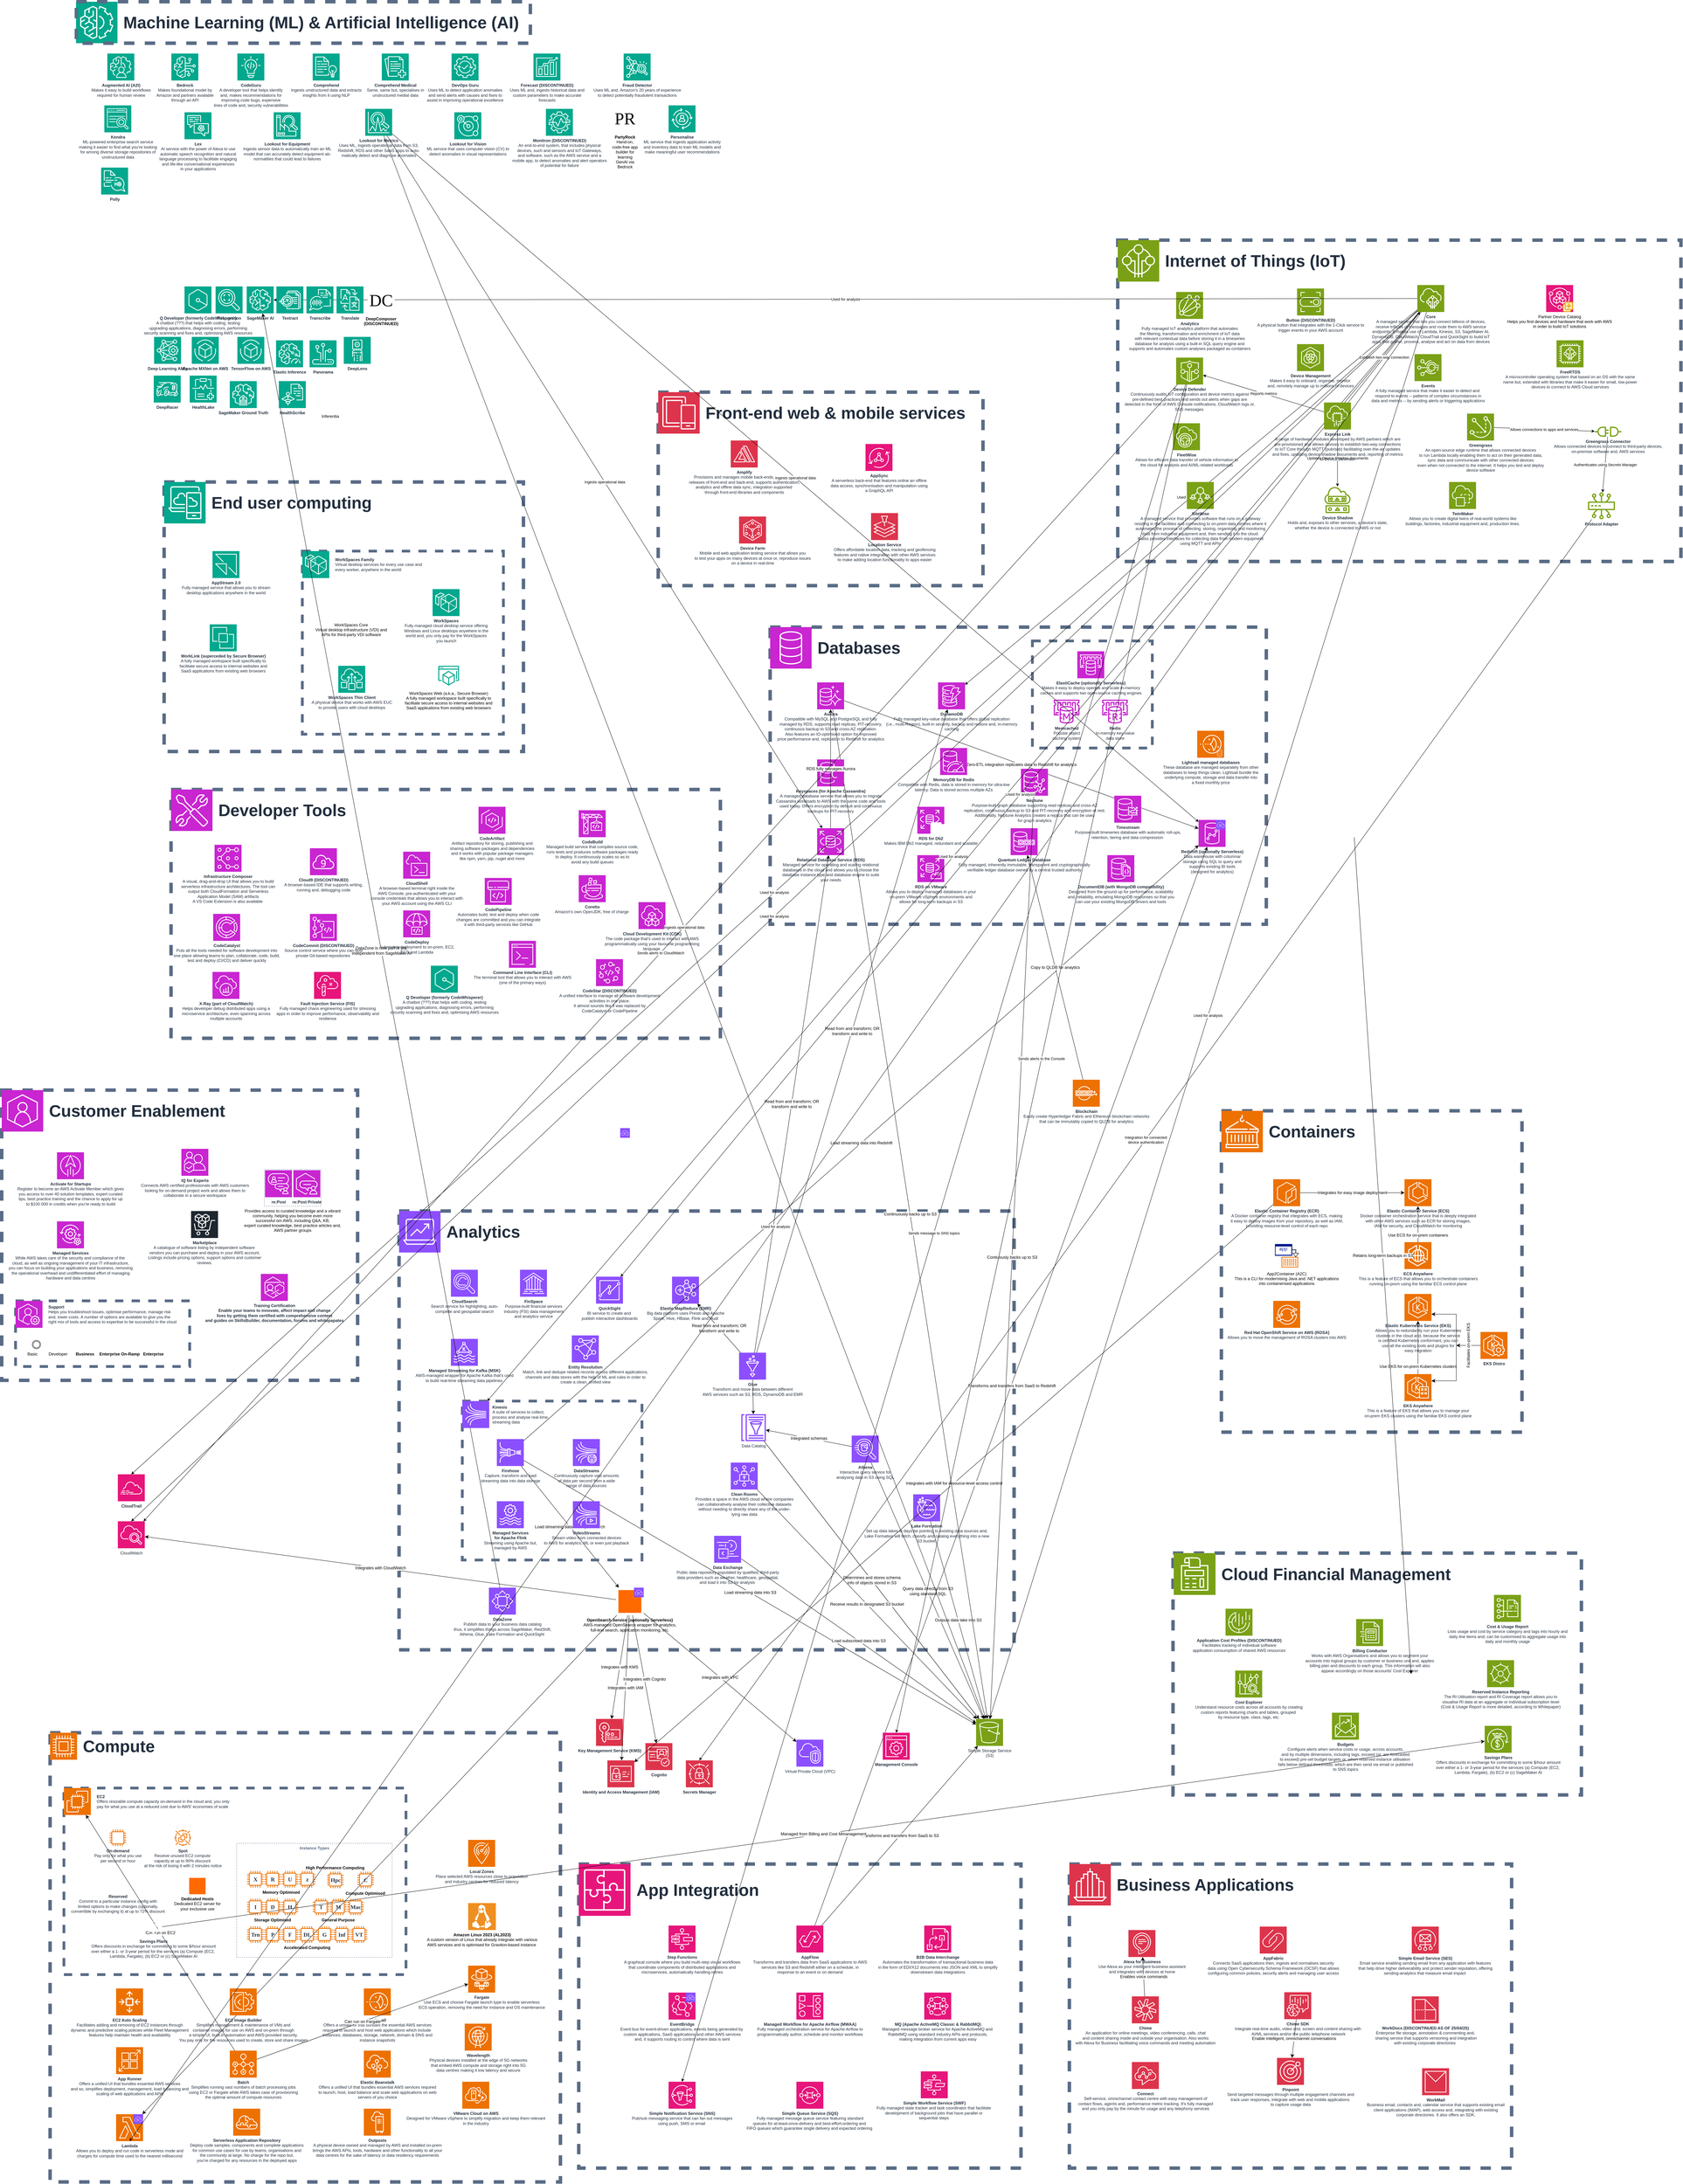 <mxfile version="26.2.5">
  <diagram id="Ht1M8jgEwFfnCIfOTk4-" name="All">
    <mxGraphModel dx="1553" dy="5195" grid="1" gridSize="10" guides="1" tooltips="1" connect="1" arrows="1" fold="1" page="1" pageScale="1" pageWidth="4681" pageHeight="3300" background="none" math="0" shadow="0">
      <root>
        <mxCell id="0" />
        <mxCell id="1" parent="0" />
        <mxCell id="Me6KZ-e09-LLOQmQ4gK6-35" value="" style="fillColor=none;strokeColor=light-dark(#5A6C86,#61820B);dashed=1;verticalAlign=top;fontStyle=0;fontColor=#5A6C86;whiteSpace=wrap;html=1;strokeWidth=10;" vertex="1" parent="1">
          <mxGeometry x="3320" y="-2380" width="1630" height="930" as="geometry" />
        </mxCell>
        <mxCell id="Me6KZ-e09-LLOQmQ4gK6-18" value="" style="fillColor=none;strokeColor=light-dark(#5A6C86,#FF7F93);dashed=1;verticalAlign=top;fontStyle=0;fontColor=#5A6C86;whiteSpace=wrap;html=1;strokeWidth=10;" vertex="1" parent="1">
          <mxGeometry x="1990" y="-1940" width="940" height="560" as="geometry" />
        </mxCell>
        <mxCell id="Me6KZ-e09-LLOQmQ4gK6-2" value="" style="fillColor=none;strokeColor=light-dark(#5A6C86,#0E9D86);dashed=1;verticalAlign=top;fontStyle=0;fontColor=#5A6C86;whiteSpace=wrap;html=1;strokeWidth=10;" vertex="1" parent="1">
          <mxGeometry x="560" y="-1680" width="1040" height="780" as="geometry" />
        </mxCell>
        <mxCell id="Me6KZ-e09-LLOQmQ4gK6-16" value="" style="group" vertex="1" connectable="0" parent="1">
          <mxGeometry x="960" y="-1480" width="582" height="530" as="geometry" />
        </mxCell>
        <mxCell id="Me6KZ-e09-LLOQmQ4gK6-15" value="" style="fillColor=none;strokeColor=light-dark(#5A6C86,#0E9D86);dashed=1;verticalAlign=top;fontStyle=0;fontColor=#5A6C86;whiteSpace=wrap;html=1;strokeWidth=8;" vertex="1" parent="Me6KZ-e09-LLOQmQ4gK6-16">
          <mxGeometry width="582" height="530" as="geometry" />
        </mxCell>
        <mxCell id="Me6KZ-e09-LLOQmQ4gK6-13" value="WorkSpaces Family&lt;div&gt;&lt;span style=&quot;font-weight: normal;&quot;&gt;Virtual desktop services for every use case and&lt;/span&gt;&lt;/div&gt;&lt;div&gt;&lt;span style=&quot;font-weight: normal;&quot;&gt;every worker, anywhere in the world&lt;/span&gt;&lt;/div&gt;" style="sketch=0;points=[[0,0,0],[0.25,0,0],[0.5,0,0],[0.75,0,0],[1,0,0],[0,1,0],[0.25,1,0],[0.5,1,0],[0.75,1,0],[1,1,0],[0,0.25,0],[0,0.5,0],[0,0.75,0],[1,0.25,0],[1,0.5,0],[1,0.75,0]];outlineConnect=0;fontColor=#232F3E;fillColor=#01A88D;strokeColor=#ffffff;dashed=0;verticalLabelPosition=middle;verticalAlign=middle;align=left;html=1;fontSize=12;fontStyle=1;aspect=fixed;shape=mxgraph.aws4.resourceIcon;resIcon=mxgraph.aws4.workspaces;labelPosition=right;spacingLeft=15;" vertex="1" parent="Me6KZ-e09-LLOQmQ4gK6-16">
          <mxGeometry width="78" height="78" as="geometry" />
        </mxCell>
        <mxCell id="GQwtv-Ke6I7whFhwhaPg-307" value="" style="fillColor=none;strokeColor=light-dark(#5A6C86,#FF7CFF);dashed=1;verticalAlign=top;fontStyle=0;fontColor=#5A6C86;whiteSpace=wrap;html=1;strokeWidth=10;" parent="1" vertex="1">
          <mxGeometry x="580" y="-790" width="1590" height="720" as="geometry" />
        </mxCell>
        <mxCell id="GQwtv-Ke6I7whFhwhaPg-283" value="" style="fillColor=none;strokeColor=light-dark(#5A6C86,#FF7CFF);dashed=1;verticalAlign=top;fontStyle=0;fontColor=#5A6C86;whiteSpace=wrap;html=1;strokeWidth=8;" parent="1" vertex="1">
          <mxGeometry x="3073" y="-1220" width="347" height="310" as="geometry" />
        </mxCell>
        <mxCell id="GQwtv-Ke6I7whFhwhaPg-260" value="" style="fillColor=none;strokeColor=light-dark(#5A6C86,#FF7CFF);dashed=1;verticalAlign=top;fontStyle=0;fontColor=#5A6C86;whiteSpace=wrap;html=1;strokeWidth=10;" parent="1" vertex="1">
          <mxGeometry x="2314" y="-1260" width="1436" height="860" as="geometry" />
        </mxCell>
        <mxCell id="GQwtv-Ke6I7whFhwhaPg-202" value="" style="fillColor=none;strokeColor=light-dark(#5A6C86,#FF7CFF);dashed=1;verticalAlign=top;fontStyle=0;fontColor=#5A6C86;whiteSpace=wrap;html=1;strokeWidth=10;" parent="1" vertex="1">
          <mxGeometry x="90" y="80" width="1030" height="840" as="geometry" />
        </mxCell>
        <mxCell id="GQwtv-Ke6I7whFhwhaPg-200" value="" style="group" parent="1" vertex="1" connectable="0">
          <mxGeometry x="230" y="1940" width="1477" height="1300" as="geometry" />
        </mxCell>
        <mxCell id="GQwtv-Ke6I7whFhwhaPg-199" value="" style="fillColor=none;strokeColor=light-dark(#5A6C86,#D86D0C);dashed=1;verticalAlign=top;fontStyle=0;fontColor=#5A6C86;whiteSpace=wrap;html=1;strokeWidth=10;" parent="GQwtv-Ke6I7whFhwhaPg-200" vertex="1">
          <mxGeometry width="1477" height="1300" as="geometry" />
        </mxCell>
        <mxCell id="GQwtv-Ke6I7whFhwhaPg-140" value="Compute" style="sketch=0;points=[[0,0,0],[0.25,0,0],[0.5,0,0],[0.75,0,0],[1,0,0],[0,1,0],[0.25,1,0],[0.5,1,0],[0.75,1,0],[1,1,0],[0,0.25,0],[0,0.5,0],[0,0.75,0],[1,0.25,0],[1,0.5,0],[1,0.75,0]];outlineConnect=0;fontColor=#232F3E;fillColor=#ED7100;strokeColor=#ffffff;dashed=0;verticalLabelPosition=middle;verticalAlign=middle;align=left;html=1;fontSize=48;fontStyle=1;aspect=fixed;shape=mxgraph.aws4.resourceIcon;resIcon=mxgraph.aws4.compute;labelPosition=right;spacingLeft=15;" parent="GQwtv-Ke6I7whFhwhaPg-200" vertex="1">
          <mxGeometry width="78" height="78" as="geometry" />
        </mxCell>
        <mxCell id="GQwtv-Ke6I7whFhwhaPg-311" value="Local Zones&lt;div&gt;&lt;span style=&quot;font-weight: normal;&quot;&gt;Place selected AWS resources close to population&lt;/span&gt;&lt;/div&gt;&lt;div&gt;&lt;span style=&quot;font-weight: normal;&quot;&gt;and industry centres for reduced latency&lt;/span&gt;&lt;/div&gt;" style="sketch=0;points=[[0,0,0],[0.25,0,0],[0.5,0,0],[0.75,0,0],[1,0,0],[0,1,0],[0.25,1,0],[0.5,1,0],[0.75,1,0],[1,1,0],[0,0.25,0],[0,0.5,0],[0,0.75,0],[1,0.25,0],[1,0.5,0],[1,0.75,0]];outlineConnect=0;fontColor=#232F3E;fillColor=#ED7100;strokeColor=#ffffff;dashed=0;verticalLabelPosition=bottom;verticalAlign=top;align=center;html=1;fontSize=12;fontStyle=1;aspect=fixed;shape=mxgraph.aws4.resourceIcon;resIcon=mxgraph.aws4.local_zones;" parent="GQwtv-Ke6I7whFhwhaPg-200" vertex="1">
          <mxGeometry x="1210" y="310" width="78" height="78" as="geometry" />
        </mxCell>
        <mxCell id="GQwtv-Ke6I7whFhwhaPg-196" value="" style="group" parent="1" vertex="1" connectable="0">
          <mxGeometry x="270" y="2100" width="990" height="540" as="geometry" />
        </mxCell>
        <mxCell id="GQwtv-Ke6I7whFhwhaPg-195" value="" style="fillColor=none;strokeColor=light-dark(#5A6C86,#D86D0C);dashed=1;verticalAlign=top;fontStyle=0;fontColor=#5A6C86;whiteSpace=wrap;html=1;strokeWidth=8;" parent="GQwtv-Ke6I7whFhwhaPg-196" vertex="1">
          <mxGeometry width="990" height="540" as="geometry" />
        </mxCell>
        <mxCell id="GQwtv-Ke6I7whFhwhaPg-141" value="EC2&lt;div&gt;&lt;span style=&quot;font-weight: normal;&quot;&gt;Offers resizable compute capacity on-demand in the cloud and, you only&lt;/span&gt;&lt;/div&gt;&lt;div&gt;&lt;span style=&quot;font-weight: normal;&quot;&gt;pay for what you use at a reduced cost due to AWS&#39; economies of scale&amp;nbsp;&lt;/span&gt;&lt;/div&gt;" style="points=[[0,0,0],[0.25,0,0],[0.5,0,0],[0.75,0,0],[1,0,0],[0,1,0],[0.25,1,0],[0.5,1,0],[0.75,1,0],[1,1,0],[0,0.25,0],[0,0.5,0],[0,0.75,0],[1,0.25,0],[1,0.5,0],[1,0.75,0]];outlineConnect=0;fontColor=#232F3E;fillColor=#ED7100;strokeColor=#ffffff;dashed=0;verticalLabelPosition=middle;verticalAlign=middle;align=left;html=1;fontSize=12;fontStyle=1;aspect=fixed;shape=mxgraph.aws4.resourceIcon;resIcon=mxgraph.aws4.ec2;labelPosition=right;spacingLeft=15;" parent="GQwtv-Ke6I7whFhwhaPg-196" vertex="1">
          <mxGeometry width="78" height="78" as="geometry" />
        </mxCell>
        <mxCell id="GQwtv-Ke6I7whFhwhaPg-162" value="Dedicated Hosts&lt;div&gt;&lt;span style=&quot;font-weight: normal;&quot;&gt;Dedicated EC2 server for&lt;/span&gt;&lt;/div&gt;&lt;div&gt;&lt;span style=&quot;font-weight: normal;&quot;&gt;your exclusive use&lt;/span&gt;&lt;/div&gt;" style="points=[];aspect=fixed;html=1;align=center;shadow=0;dashed=0;fillColor=#FF6A00;strokeColor=none;shape=mxgraph.alibaba_cloud.ddh_dedicated_host;fontStyle=1;labelPosition=center;verticalLabelPosition=bottom;verticalAlign=top;fontColor=light-dark(#000000,#BDC7D4);" parent="GQwtv-Ke6I7whFhwhaPg-196" vertex="1">
          <mxGeometry x="362.6" y="260" width="47.4" height="47.4" as="geometry" />
        </mxCell>
        <mxCell id="GQwtv-Ke6I7whFhwhaPg-194" value="Instance Types" style="fillColor=none;strokeColor=#5A6C86;dashed=1;verticalAlign=top;fontStyle=1;fontColor=#5A6C86;whiteSpace=wrap;html=1;" parent="1" vertex="1">
          <mxGeometry x="770" y="2260" width="450" height="330" as="geometry" />
        </mxCell>
        <mxCell id="GQwtv-Ke6I7whFhwhaPg-139" value="" style="group" parent="1" vertex="1" connectable="0">
          <mxGeometry x="3480" y="1420" width="1182" height="700" as="geometry" />
        </mxCell>
        <mxCell id="GQwtv-Ke6I7whFhwhaPg-138" value="" style="fillColor=none;strokeColor=light-dark(#5A6C86,#61820B);dashed=1;verticalAlign=top;fontStyle=0;fontColor=#5A6C86;whiteSpace=wrap;html=1;strokeWidth=10;" parent="GQwtv-Ke6I7whFhwhaPg-139" vertex="1">
          <mxGeometry width="1182" height="700" as="geometry" />
        </mxCell>
        <mxCell id="GQwtv-Ke6I7whFhwhaPg-129" value="Cloud Financial Management" style="sketch=0;points=[[0,0,0],[0.25,0,0],[0.5,0,0],[0.75,0,0],[1,0,0],[0,1,0],[0.25,1,0],[0.5,1,0],[0.75,1,0],[1,1,0],[0,0.25,0],[0,0.5,0],[0,0.75,0],[1,0.25,0],[1,0.5,0],[1,0.75,0]];outlineConnect=0;fontColor=#232F3E;fillColor=#7AA116;strokeColor=#ffffff;dashed=0;verticalLabelPosition=middle;verticalAlign=middle;align=left;html=1;fontSize=48;fontStyle=1;aspect=fixed;shape=mxgraph.aws4.resourceIcon;resIcon=mxgraph.aws4.cost_management;labelPosition=right;spacingLeft=15;" parent="GQwtv-Ke6I7whFhwhaPg-139" vertex="1">
          <mxGeometry x="2" width="121" height="121" as="geometry" />
        </mxCell>
        <mxCell id="GQwtv-Ke6I7whFhwhaPg-108" value="" style="group" parent="1" vertex="1" connectable="0">
          <mxGeometry x="3180" y="2320" width="1280" height="880" as="geometry" />
        </mxCell>
        <mxCell id="GQwtv-Ke6I7whFhwhaPg-104" value="" style="group" parent="GQwtv-Ke6I7whFhwhaPg-108" vertex="1" connectable="0">
          <mxGeometry width="1280" height="880" as="geometry" />
        </mxCell>
        <mxCell id="GQwtv-Ke6I7whFhwhaPg-105" value="" style="fillColor=none;strokeColor=light-dark(#5A6C86,#FF7F93);dashed=1;verticalAlign=top;fontStyle=0;fontColor=#5A6C86;whiteSpace=wrap;html=1;strokeWidth=10;" parent="GQwtv-Ke6I7whFhwhaPg-104" vertex="1">
          <mxGeometry width="1280" height="880.0" as="geometry" />
        </mxCell>
        <mxCell id="GQwtv-Ke6I7whFhwhaPg-107" value="Business Applications" style="sketch=0;points=[[0,0,0],[0.25,0,0],[0.5,0,0],[0.75,0,0],[1,0,0],[0,1,0],[0.25,1,0],[0.5,1,0],[0.75,1,0],[1,1,0],[0,0.25,0],[0,0.5,0],[0,0.75,0],[1,0.25,0],[1,0.5,0],[1,0.75,0]];outlineConnect=0;fontColor=#232F3E;fillColor=#DD344C;strokeColor=#ffffff;dashed=0;verticalLabelPosition=middle;verticalAlign=middle;align=left;html=1;fontSize=48;fontStyle=1;aspect=fixed;shape=mxgraph.aws4.resourceIcon;resIcon=mxgraph.aws4.business_application;labelPosition=right;spacingLeft=15;" parent="GQwtv-Ke6I7whFhwhaPg-108" vertex="1">
          <mxGeometry width="120" height="120" as="geometry" />
        </mxCell>
        <mxCell id="GQwtv-Ke6I7whFhwhaPg-91" value="" style="group;fontStyle=1;strokeColor=none;" parent="1" vertex="1" connectable="0">
          <mxGeometry x="1240" y="430" width="1780" height="1270" as="geometry" />
        </mxCell>
        <mxCell id="GQwtv-Ke6I7whFhwhaPg-89" value="" style="fillColor=none;strokeColor=light-dark(#5A6C86,#B17DFF);dashed=1;verticalAlign=top;fontStyle=0;fontColor=#5A6C86;whiteSpace=wrap;html=1;strokeWidth=10;" parent="GQwtv-Ke6I7whFhwhaPg-91" vertex="1">
          <mxGeometry width="1780" height="1270" as="geometry" />
        </mxCell>
        <mxCell id="GQwtv-Ke6I7whFhwhaPg-1" value="Analytics" style="sketch=0;points=[[0,0,0],[0.25,0,0],[0.5,0,0],[0.75,0,0],[1,0,0],[0,1,0],[0.25,1,0],[0.5,1,0],[0.75,1,0],[1,1,0],[0,0.25,0],[0,0.5,0],[0,0.75,0],[1,0.25,0],[1,0.5,0],[1,0.75,0]];outlineConnect=0;fontColor=#232F3E;fillColor=#8C4FFF;strokeColor=#ffffff;dashed=0;verticalLabelPosition=middle;verticalAlign=middle;align=left;html=1;fontSize=48;fontStyle=1;aspect=fixed;shape=mxgraph.aws4.resourceIcon;resIcon=mxgraph.aws4.analytics;spacingLeft=15;labelPosition=right;" parent="GQwtv-Ke6I7whFhwhaPg-91" vertex="1">
          <mxGeometry width="120" height="120" as="geometry" />
        </mxCell>
        <mxCell id="GQwtv-Ke6I7whFhwhaPg-4" value="&lt;b&gt;CloudSearch&lt;/b&gt;&lt;div&gt;Search service for highlighting, auto-&lt;/div&gt;&lt;div&gt;complete and geospatial search&lt;/div&gt;" style="sketch=0;points=[[0,0,0],[0.25,0,0],[0.5,0,0],[0.75,0,0],[1,0,0],[0,1,0],[0.25,1,0],[0.5,1,0],[0.75,1,0],[1,1,0],[0,0.25,0],[0,0.5,0],[0,0.75,0],[1,0.25,0],[1,0.5,0],[1,0.75,0]];outlineConnect=0;fontColor=#232F3E;fillColor=#8C4FFF;strokeColor=#ffffff;dashed=0;verticalLabelPosition=bottom;verticalAlign=top;align=center;html=1;fontSize=12;fontStyle=0;aspect=fixed;shape=mxgraph.aws4.resourceIcon;resIcon=mxgraph.aws4.cloudsearch2;" parent="GQwtv-Ke6I7whFhwhaPg-91" vertex="1">
          <mxGeometry x="150" y="170" width="78" height="78" as="geometry" />
        </mxCell>
        <mxCell id="GQwtv-Ke6I7whFhwhaPg-6" value="&lt;b&gt;FinSpace&lt;/b&gt;&lt;div&gt;Purpose-built financial services&lt;/div&gt;&lt;div&gt;industry (FSI) data management&lt;/div&gt;&lt;div&gt;and analytics service&lt;/div&gt;" style="sketch=0;points=[[0,0,0],[0.25,0,0],[0.5,0,0],[0.75,0,0],[1,0,0],[0,1,0],[0.25,1,0],[0.5,1,0],[0.75,1,0],[1,1,0],[0,0.25,0],[0,0.5,0],[0,0.75,0],[1,0.25,0],[1,0.5,0],[1,0.75,0]];outlineConnect=0;fontColor=#232F3E;fillColor=#8C4FFF;strokeColor=#ffffff;dashed=0;verticalLabelPosition=bottom;verticalAlign=top;align=center;html=1;fontSize=12;fontStyle=0;aspect=fixed;shape=mxgraph.aws4.resourceIcon;resIcon=mxgraph.aws4.finspace;" parent="GQwtv-Ke6I7whFhwhaPg-91" vertex="1">
          <mxGeometry x="350" y="170" width="78" height="78" as="geometry" />
        </mxCell>
        <mxCell id="GQwtv-Ke6I7whFhwhaPg-53" value="&lt;b&gt;QuickSight&lt;/b&gt;&lt;div&gt;BI service to create and&amp;nbsp;&lt;/div&gt;&lt;div&gt;publish interactive&amp;nbsp;&lt;span style=&quot;background-color: transparent; color: light-dark(rgb(35, 47, 62), rgb(189, 199, 212));&quot;&gt;dashboards&lt;/span&gt;&lt;/div&gt;" style="sketch=0;points=[[0,0,0],[0.25,0,0],[0.5,0,0],[0.75,0,0],[1,0,0],[0,1,0],[0.25,1,0],[0.5,1,0],[0.75,1,0],[1,1,0],[0,0.25,0],[0,0.5,0],[0,0.75,0],[1,0.25,0],[1,0.5,0],[1,0.75,0]];outlineConnect=0;fontColor=#232F3E;fillColor=#8C4FFF;strokeColor=#ffffff;dashed=0;verticalLabelPosition=bottom;verticalAlign=top;align=center;html=1;fontSize=12;fontStyle=0;aspect=fixed;shape=mxgraph.aws4.resourceIcon;resIcon=mxgraph.aws4.quicksight;" parent="GQwtv-Ke6I7whFhwhaPg-91" vertex="1">
          <mxGeometry x="570" y="190" width="78" height="78" as="geometry" />
        </mxCell>
        <mxCell id="GQwtv-Ke6I7whFhwhaPg-68" value="&lt;b&gt;Managed Streaming for Kafka (MSK)&lt;/b&gt;&lt;div&gt;AWS-managed wrapper for Apache Kafka that&#39;s used&lt;/div&gt;&lt;div&gt;to build real-time streaming data pipelines&amp;nbsp;&lt;/div&gt;" style="sketch=0;points=[[0,0,0],[0.25,0,0],[0.5,0,0],[0.75,0,0],[1,0,0],[0,1,0],[0.25,1,0],[0.5,1,0],[0.75,1,0],[1,1,0],[0,0.25,0],[0,0.5,0],[0,0.75,0],[1,0.25,0],[1,0.5,0],[1,0.75,0]];outlineConnect=0;fontColor=#232F3E;fillColor=#8C4FFF;strokeColor=#ffffff;dashed=0;verticalLabelPosition=bottom;verticalAlign=top;align=center;html=1;fontSize=12;fontStyle=0;aspect=fixed;shape=mxgraph.aws4.resourceIcon;resIcon=mxgraph.aws4.managed_streaming_for_kafka;" parent="GQwtv-Ke6I7whFhwhaPg-91" vertex="1">
          <mxGeometry x="150" y="370" width="78" height="78" as="geometry" />
        </mxCell>
        <mxCell id="GQwtv-Ke6I7whFhwhaPg-67" value="&lt;b&gt;Entity Resolution&lt;/b&gt;&lt;div&gt;Match, link and dedupe related records across different applications,&lt;/div&gt;&lt;div&gt;channels and data stores with the help of ML and rules in order to&lt;/div&gt;&lt;div&gt;create a clean, unified view&lt;/div&gt;" style="sketch=0;points=[[0,0,0],[0.25,0,0],[0.5,0,0],[0.75,0,0],[1,0,0],[0,1,0],[0.25,1,0],[0.5,1,0],[0.75,1,0],[1,1,0],[0,0.25,0],[0,0.5,0],[0,0.75,0],[1,0.25,0],[1,0.5,0],[1,0.75,0]];outlineConnect=0;fontColor=#232F3E;fillColor=#8C4FFF;strokeColor=#ffffff;dashed=0;verticalLabelPosition=bottom;verticalAlign=top;align=center;html=1;fontSize=12;fontStyle=0;aspect=fixed;shape=mxgraph.aws4.resourceIcon;resIcon=mxgraph.aws4.entity_resolution;" parent="GQwtv-Ke6I7whFhwhaPg-91" vertex="1">
          <mxGeometry x="500" y="360" width="78" height="78" as="geometry" />
        </mxCell>
        <mxCell id="GQwtv-Ke6I7whFhwhaPg-5" value="&lt;b&gt;Elastic MapReduce&amp;nbsp;&lt;span style=&quot;background-color: transparent; color: light-dark(rgb(35, 47, 62), rgb(189, 199, 212));&quot;&gt;(EMR)&lt;/span&gt;&lt;/b&gt;&lt;div&gt;&lt;span style=&quot;background-color: transparent; color: light-dark(rgb(35, 47, 62), rgb(189, 199, 212));&quot;&gt;Big data platform uses Presto and Apache&lt;/span&gt;&lt;/div&gt;&lt;div&gt;&lt;span style=&quot;background-color: transparent; color: light-dark(rgb(35, 47, 62), rgb(189, 199, 212));&quot;&gt;Spark, Hive, HBase, Flink and Hudi&lt;/span&gt;&lt;/div&gt;" style="sketch=0;points=[[0,0,0],[0.25,0,0],[0.5,0,0],[0.75,0,0],[1,0,0],[0,1,0],[0.25,1,0],[0.5,1,0],[0.75,1,0],[1,1,0],[0,0.25,0],[0,0.5,0],[0,0.75,0],[1,0.25,0],[1,0.5,0],[1,0.75,0]];outlineConnect=0;fontColor=#232F3E;fillColor=#8C4FFF;strokeColor=#ffffff;dashed=0;verticalLabelPosition=bottom;verticalAlign=top;align=center;html=1;fontSize=12;fontStyle=0;aspect=fixed;shape=mxgraph.aws4.resourceIcon;resIcon=mxgraph.aws4.emr;" parent="GQwtv-Ke6I7whFhwhaPg-91" vertex="1">
          <mxGeometry x="790" y="190" width="78" height="78" as="geometry" />
        </mxCell>
        <mxCell id="GQwtv-Ke6I7whFhwhaPg-94" value="" style="group" parent="1" vertex="1" connectable="0">
          <mxGeometry x="1760" y="2320" width="1280" height="880" as="geometry" />
        </mxCell>
        <mxCell id="GQwtv-Ke6I7whFhwhaPg-93" value="" style="fillColor=none;strokeColor=light-dark(#5A6C86,#FF81D9);dashed=1;verticalAlign=top;fontStyle=0;fontColor=#5A6C86;whiteSpace=wrap;html=1;strokeWidth=10;" parent="GQwtv-Ke6I7whFhwhaPg-94" vertex="1">
          <mxGeometry width="1280" height="880.0" as="geometry" />
        </mxCell>
        <mxCell id="GQwtv-Ke6I7whFhwhaPg-92" value="App Integration" style="sketch=0;points=[[0,0,0],[0.25,0,0],[0.5,0,0],[0.75,0,0],[1,0,0],[0,1,0],[0.25,1,0],[0.5,1,0],[0.75,1,0],[1,1,0],[0,0.25,0],[0,0.5,0],[0,0.75,0],[1,0.25,0],[1,0.5,0],[1,0.75,0]];outlineConnect=0;fontColor=#232F3E;fillColor=#E7157B;strokeColor=#ffffff;dashed=0;verticalLabelPosition=middle;verticalAlign=middle;align=left;html=1;fontSize=48;fontStyle=1;aspect=fixed;shape=mxgraph.aws4.resourceIcon;resIcon=mxgraph.aws4.application_integration;labelPosition=right;spacingLeft=15;" parent="GQwtv-Ke6I7whFhwhaPg-94" vertex="1">
          <mxGeometry width="149.888" height="149.888" as="geometry" />
        </mxCell>
        <mxCell id="GQwtv-Ke6I7whFhwhaPg-13" value="Query data directly from S3&lt;div&gt;using standard SQL&lt;/div&gt;" style="edgeStyle=none;curved=1;rounded=0;orthogonalLoop=1;jettySize=auto;html=1;fontSize=12;startSize=8;endSize=8;" parent="1" source="GQwtv-Ke6I7whFhwhaPg-2" target="GQwtv-Ke6I7whFhwhaPg-12" edge="1">
          <mxGeometry x="0.003" relative="1" as="geometry">
            <mxPoint as="offset" />
          </mxGeometry>
        </mxCell>
        <mxCell id="GQwtv-Ke6I7whFhwhaPg-16" value="Integrated schemas" style="edgeStyle=none;curved=1;rounded=0;orthogonalLoop=1;jettySize=auto;html=1;fontSize=12;startSize=8;endSize=8;" parent="1" source="GQwtv-Ke6I7whFhwhaPg-2" target="GQwtv-Ke6I7whFhwhaPg-15" edge="1">
          <mxGeometry relative="1" as="geometry" />
        </mxCell>
        <mxCell id="GQwtv-Ke6I7whFhwhaPg-2" value="&lt;b&gt;Athena&lt;/b&gt;&lt;div&gt;Interactive query service for&lt;/div&gt;&lt;div&gt;analysing data in S3 using SQL&lt;/div&gt;" style="sketch=0;points=[[0,0,0],[0.25,0,0],[0.5,0,0],[0.75,0,0],[1,0,0],[0,1,0],[0.25,1,0],[0.5,1,0],[0.75,1,0],[1,1,0],[0,0.25,0],[0,0.5,0],[0,0.75,0],[1,0.25,0],[1,0.5,0],[1,0.75,0]];outlineConnect=0;fontColor=#232F3E;fillColor=#8C4FFF;strokeColor=#ffffff;dashed=0;verticalLabelPosition=bottom;verticalAlign=top;align=center;html=1;fontSize=12;fontStyle=0;aspect=fixed;shape=mxgraph.aws4.resourceIcon;resIcon=mxgraph.aws4.athena;" parent="1" vertex="1">
          <mxGeometry x="2550" y="1080" width="78" height="78" as="geometry" />
        </mxCell>
        <mxCell id="GQwtv-Ke6I7whFhwhaPg-20" value="DataZone is now part of yet,&lt;div&gt;independent from SageMaker AI&lt;/div&gt;" style="edgeStyle=none;curved=1;rounded=0;orthogonalLoop=1;jettySize=auto;html=1;fontSize=12;startSize=8;endSize=8;" parent="1" source="GQwtv-Ke6I7whFhwhaPg-3" target="GQwtv-Ke6I7whFhwhaPg-19" edge="1">
          <mxGeometry relative="1" as="geometry" />
        </mxCell>
        <mxCell id="GQwtv-Ke6I7whFhwhaPg-22" value="Load streaming data into S3" style="edgeStyle=none;curved=1;rounded=0;orthogonalLoop=1;jettySize=auto;html=1;fontSize=12;startSize=8;endSize=8;" parent="1" source="GQwtv-Ke6I7whFhwhaPg-8" target="GQwtv-Ke6I7whFhwhaPg-12" edge="1">
          <mxGeometry relative="1" as="geometry" />
        </mxCell>
        <mxCell id="GQwtv-Ke6I7whFhwhaPg-24" value="Load streaming data into Redshift" style="edgeStyle=none;curved=1;rounded=0;orthogonalLoop=1;jettySize=auto;html=1;fontSize=12;startSize=8;endSize=8;" parent="1" source="GQwtv-Ke6I7whFhwhaPg-8" target="GQwtv-Ke6I7whFhwhaPg-23" edge="1">
          <mxGeometry relative="1" as="geometry" />
        </mxCell>
        <mxCell id="GQwtv-Ke6I7whFhwhaPg-27" value="Load streaming data into OpenSearch" style="edgeStyle=none;curved=1;rounded=0;orthogonalLoop=1;jettySize=auto;html=1;fontSize=12;startSize=8;endSize=8;" parent="1" source="GQwtv-Ke6I7whFhwhaPg-8" target="GQwtv-Ke6I7whFhwhaPg-28" edge="1">
          <mxGeometry relative="1" as="geometry">
            <mxPoint x="1400" y="680" as="targetPoint" />
          </mxGeometry>
        </mxCell>
        <mxCell id="GQwtv-Ke6I7whFhwhaPg-12" value="Simple Storage Service&lt;div&gt;(S3)&lt;/div&gt;" style="sketch=0;points=[[0,0,0],[0.25,0,0],[0.5,0,0],[0.75,0,0],[1,0,0],[0,1,0],[0.25,1,0],[0.5,1,0],[0.75,1,0],[1,1,0],[0,0.25,0],[0,0.5,0],[0,0.75,0],[1,0.25,0],[1,0.5,0],[1,0.75,0]];outlineConnect=0;fontColor=#232F3E;fillColor=#7AA116;strokeColor=#ffffff;dashed=0;verticalLabelPosition=bottom;verticalAlign=top;align=center;html=1;fontSize=12;fontStyle=0;aspect=fixed;shape=mxgraph.aws4.resourceIcon;resIcon=mxgraph.aws4.s3;" parent="1" vertex="1">
          <mxGeometry x="2910" y="1900" width="78" height="78" as="geometry" />
        </mxCell>
        <mxCell id="GQwtv-Ke6I7whFhwhaPg-61" value="Read from and transform; OR&lt;div&gt;transform and write to&lt;/div&gt;" style="edgeStyle=none;curved=1;rounded=0;orthogonalLoop=1;jettySize=auto;html=1;fontSize=12;startSize=8;endSize=8;" parent="1" source="GQwtv-Ke6I7whFhwhaPg-14" target="GQwtv-Ke6I7whFhwhaPg-5" edge="1">
          <mxGeometry relative="1" as="geometry" />
        </mxCell>
        <mxCell id="GQwtv-Ke6I7whFhwhaPg-62" value="Read from and transform; OR&lt;div&gt;transform and write to&lt;/div&gt;" style="edgeStyle=none;curved=1;rounded=0;orthogonalLoop=1;jettySize=auto;html=1;fontSize=12;startSize=8;endSize=8;" parent="1" source="GQwtv-Ke6I7whFhwhaPg-15" target="GQwtv-Ke6I7whFhwhaPg-12" edge="1">
          <mxGeometry relative="1" as="geometry" />
        </mxCell>
        <mxCell id="GQwtv-Ke6I7whFhwhaPg-63" value="Read from and transform; OR&lt;div&gt;transform and write to&lt;/div&gt;" style="edgeStyle=none;curved=1;rounded=0;orthogonalLoop=1;jettySize=auto;html=1;fontSize=12;startSize=8;endSize=8;" parent="1" source="GQwtv-Ke6I7whFhwhaPg-14" target="GQwtv-Ke6I7whFhwhaPg-60" edge="1">
          <mxGeometry relative="1" as="geometry" />
        </mxCell>
        <mxCell id="GQwtv-Ke6I7whFhwhaPg-64" value="Read from and transform; OR&lt;div&gt;transform and write to&lt;/div&gt;" style="edgeStyle=none;curved=1;rounded=0;orthogonalLoop=1;jettySize=auto;html=1;fontSize=12;startSize=8;endSize=8;" parent="1" source="GQwtv-Ke6I7whFhwhaPg-14" target="GQwtv-Ke6I7whFhwhaPg-59" edge="1">
          <mxGeometry relative="1" as="geometry" />
        </mxCell>
        <mxCell id="GQwtv-Ke6I7whFhwhaPg-14" value="&lt;b&gt;Glue&lt;/b&gt;&lt;div&gt;Transform and move data between different&lt;/div&gt;&lt;div&gt;AWS services such as S3, RDS, DynamoDB and EMR&lt;/div&gt;" style="sketch=0;points=[[0,0,0],[0.25,0,0],[0.5,0,0],[0.75,0,0],[1,0,0],[0,1,0],[0.25,1,0],[0.5,1,0],[0.75,1,0],[1,1,0],[0,0.25,0],[0,0.5,0],[0,0.75,0],[1,0.25,0],[1,0.5,0],[1,0.75,0]];outlineConnect=0;fontColor=#232F3E;fillColor=#8C4FFF;strokeColor=#ffffff;dashed=0;verticalLabelPosition=bottom;verticalAlign=top;align=center;html=1;fontSize=12;fontStyle=0;aspect=fixed;shape=mxgraph.aws4.resourceIcon;resIcon=mxgraph.aws4.glue;" parent="1" vertex="1">
          <mxGeometry x="2224" y="840" width="78" height="78" as="geometry" />
        </mxCell>
        <mxCell id="GQwtv-Ke6I7whFhwhaPg-21" value="Determines and stores schema&lt;div&gt;info&amp;nbsp;&lt;span style=&quot;background-color: light-dark(#ffffff, var(--ge-dark-color, #121212)); color: light-dark(rgb(0, 0, 0), rgb(255, 255, 255));&quot;&gt;of objects stored in S3&lt;/span&gt;&lt;/div&gt;" style="edgeStyle=none;curved=1;rounded=0;orthogonalLoop=1;jettySize=auto;html=1;fontSize=12;startSize=8;endSize=8;" parent="1" source="GQwtv-Ke6I7whFhwhaPg-15" target="GQwtv-Ke6I7whFhwhaPg-12" edge="1">
          <mxGeometry relative="1" as="geometry" />
        </mxCell>
        <mxCell id="GQwtv-Ke6I7whFhwhaPg-19" value="SageMaker AI" style="sketch=0;points=[[0,0,0],[0.25,0,0],[0.5,0,0],[0.75,0,0],[1,0,0],[0,1,0],[0.25,1,0],[0.5,1,0],[0.75,1,0],[1,1,0],[0,0.25,0],[0,0.5,0],[0,0.75,0],[1,0.25,0],[1,0.5,0],[1,0.75,0]];outlineConnect=0;fontColor=#232F3E;fillColor=#01A88D;strokeColor=#ffffff;dashed=0;verticalLabelPosition=bottom;verticalAlign=top;align=center;html=1;fontSize=12;fontStyle=1;aspect=fixed;shape=mxgraph.aws4.resourceIcon;resIcon=mxgraph.aws4.sagemaker;" parent="1" vertex="1">
          <mxGeometry x="799" y="-2246" width="78" height="78" as="geometry" />
        </mxCell>
        <mxCell id="GQwtv-Ke6I7whFhwhaPg-30" value="" style="group" parent="1" vertex="1" connectable="0">
          <mxGeometry x="1868" y="1520" width="80" height="80" as="geometry" />
        </mxCell>
        <mxCell id="GQwtv-Ke6I7whFhwhaPg-28" value="&lt;b&gt;OpenSearch Service (optionally Serverless)&lt;/b&gt;&lt;div&gt;AWS-managed OpenSearch wrapper for analytics, full-text search, application monitoring, etc.&lt;/div&gt;" style="rounded=0;whiteSpace=wrap;html=1;fillColor=light-dark(#FFFFFF,#B17DFF);strokeColor=none;labelPosition=center;verticalLabelPosition=bottom;align=center;verticalAlign=top;fontColor=light-dark(#000000,#BDC7D4);labelBorderColor=none;textShadow=0;spacingTop=0;spacing=2;spacingLeft=-100;spacingRight=-100;" parent="GQwtv-Ke6I7whFhwhaPg-30" vertex="1">
          <mxGeometry width="80" height="80" as="geometry" />
        </mxCell>
        <mxCell id="GQwtv-Ke6I7whFhwhaPg-26" value="" style="points=[];aspect=fixed;html=1;align=center;shadow=0;dashed=0;fillColor=light-dark(#FF6A00,#000000);strokeColor=none;shape=mxgraph.alibaba_cloud.opensearch;verticalAlign=top;labelPosition=center;verticalLabelPosition=bottom;fontColor=light-dark(#000000,#BDC7D4);" parent="GQwtv-Ke6I7whFhwhaPg-30" vertex="1">
          <mxGeometry x="6.83" y="7" width="66.33" height="66" as="geometry" />
        </mxCell>
        <mxCell id="GQwtv-Ke6I7whFhwhaPg-48" value="" style="sketch=0;points=[[0,0,0],[0.25,0,0],[0.5,0,0],[0.75,0,0],[1,0,0],[0,1,0],[0.25,1,0],[0.5,1,0],[0.75,1,0],[1,1,0],[0,0.25,0],[0,0.5,0],[0,0.75,0],[1,0.25,0],[1,0.5,0],[1,0.75,0]];outlineConnect=0;fontColor=#232F3E;fillColor=#8C4FFF;strokeColor=#ffffff;dashed=0;verticalLabelPosition=bottom;verticalAlign=top;align=center;html=1;fontSize=12;fontStyle=0;aspect=fixed;shape=mxgraph.aws4.resourceIcon;resIcon=mxgraph.aws4.serverless;" parent="GQwtv-Ke6I7whFhwhaPg-30" vertex="1">
          <mxGeometry x="52" width="28" height="28" as="geometry" />
        </mxCell>
        <mxCell id="GQwtv-Ke6I7whFhwhaPg-33" value="Key Management Service (KMS)" style="sketch=0;points=[[0,0,0],[0.25,0,0],[0.5,0,0],[0.75,0,0],[1,0,0],[0,1,0],[0.25,1,0],[0.5,1,0],[0.75,1,0],[1,1,0],[0,0.25,0],[0,0.5,0],[0,0.75,0],[1,0.25,0],[1,0.5,0],[1,0.75,0]];outlineConnect=0;fontColor=#232F3E;fillColor=#DD344C;strokeColor=#ffffff;dashed=0;verticalLabelPosition=bottom;verticalAlign=top;align=center;html=1;fontSize=12;fontStyle=1;aspect=fixed;shape=mxgraph.aws4.resourceIcon;resIcon=mxgraph.aws4.key_management_service;" parent="1" vertex="1">
          <mxGeometry x="1810" y="1900" width="78" height="78" as="geometry" />
        </mxCell>
        <mxCell id="GQwtv-Ke6I7whFhwhaPg-34" value="Integrates with KMS" style="edgeStyle=none;curved=1;rounded=0;orthogonalLoop=1;jettySize=auto;html=1;fontSize=12;startSize=8;endSize=8;" parent="1" source="GQwtv-Ke6I7whFhwhaPg-28" target="GQwtv-Ke6I7whFhwhaPg-33" edge="1">
          <mxGeometry relative="1" as="geometry" />
        </mxCell>
        <mxCell id="GQwtv-Ke6I7whFhwhaPg-36" style="edgeStyle=none;curved=1;rounded=0;orthogonalLoop=1;jettySize=auto;html=1;fontSize=12;startSize=8;endSize=8;" parent="1" source="GQwtv-Ke6I7whFhwhaPg-28" target="GQwtv-Ke6I7whFhwhaPg-35" edge="1">
          <mxGeometry relative="1" as="geometry" />
        </mxCell>
        <mxCell id="GQwtv-Ke6I7whFhwhaPg-37" value="Identity and Access Management (IAM)" style="sketch=0;points=[[0,0,0],[0.25,0,0],[0.5,0,0],[0.75,0,0],[1,0,0],[0,1,0],[0.25,1,0],[0.5,1,0],[0.75,1,0],[1,1,0],[0,0.25,0],[0,0.5,0],[0,0.75,0],[1,0.25,0],[1,0.5,0],[1,0.75,0]];outlineConnect=0;fontColor=#232F3E;fillColor=#DD344C;strokeColor=#ffffff;dashed=0;verticalLabelPosition=bottom;verticalAlign=top;align=center;html=1;fontSize=12;fontStyle=1;aspect=fixed;shape=mxgraph.aws4.resourceIcon;resIcon=mxgraph.aws4.identity_and_access_management;" parent="1" vertex="1">
          <mxGeometry x="1843" y="2020" width="78" height="78" as="geometry" />
        </mxCell>
        <mxCell id="GQwtv-Ke6I7whFhwhaPg-38" value="Integrates with IAM" style="edgeStyle=none;curved=1;rounded=0;orthogonalLoop=1;jettySize=auto;html=1;fontSize=12;startSize=8;endSize=8;" parent="1" source="GQwtv-Ke6I7whFhwhaPg-28" target="GQwtv-Ke6I7whFhwhaPg-37" edge="1">
          <mxGeometry relative="1" as="geometry" />
        </mxCell>
        <mxCell id="GQwtv-Ke6I7whFhwhaPg-39" value="Cognito" style="sketch=0;points=[[0,0,0],[0.25,0,0],[0.5,0,0],[0.75,0,0],[1,0,0],[0,1,0],[0.25,1,0],[0.5,1,0],[0.75,1,0],[1,1,0],[0,0.25,0],[0,0.5,0],[0,0.75,0],[1,0.25,0],[1,0.5,0],[1,0.75,0]];outlineConnect=0;fontColor=#232F3E;fillColor=#DD344C;strokeColor=#ffffff;dashed=0;verticalLabelPosition=bottom;verticalAlign=top;align=center;html=1;fontSize=12;fontStyle=1;aspect=fixed;shape=mxgraph.aws4.resourceIcon;resIcon=mxgraph.aws4.cognito;" parent="1" vertex="1">
          <mxGeometry x="1953" y="1970" width="78" height="78" as="geometry" />
        </mxCell>
        <mxCell id="GQwtv-Ke6I7whFhwhaPg-40" value="Integrates with Cognito" style="edgeStyle=none;curved=1;rounded=0;orthogonalLoop=1;jettySize=auto;html=1;fontSize=12;startSize=8;endSize=8;" parent="1" source="GQwtv-Ke6I7whFhwhaPg-28" target="GQwtv-Ke6I7whFhwhaPg-39" edge="1">
          <mxGeometry relative="1" as="geometry" />
        </mxCell>
        <mxCell id="GQwtv-Ke6I7whFhwhaPg-41" value="CloudWatch" style="sketch=0;points=[[0,0,0],[0.25,0,0],[0.5,0,0],[0.75,0,0],[1,0,0],[0,1,0],[0.25,1,0],[0.5,1,0],[0.75,1,0],[1,1,0],[0,0.25,0],[0,0.5,0],[0,0.75,0],[1,0.25,0],[1,0.5,0],[1,0.75,0]];points=[[0,0,0],[0.25,0,0],[0.5,0,0],[0.75,0,0],[1,0,0],[0,1,0],[0.25,1,0],[0.5,1,0],[0.75,1,0],[1,1,0],[0,0.25,0],[0,0.5,0],[0,0.75,0],[1,0.25,0],[1,0.5,0],[1,0.75,0]];outlineConnect=0;fontColor=#232F3E;fillColor=#E7157B;strokeColor=#ffffff;dashed=0;verticalLabelPosition=bottom;verticalAlign=top;align=center;html=1;fontSize=12;fontStyle=0;aspect=fixed;shape=mxgraph.aws4.resourceIcon;resIcon=mxgraph.aws4.cloudwatch_2;" parent="1" vertex="1">
          <mxGeometry x="426" y="1328" width="78" height="78" as="geometry" />
        </mxCell>
        <mxCell id="GQwtv-Ke6I7whFhwhaPg-42" value="Integrates with CloudWatch" style="edgeStyle=none;curved=1;rounded=0;orthogonalLoop=1;jettySize=auto;html=1;fontSize=12;startSize=8;endSize=8;" parent="1" source="GQwtv-Ke6I7whFhwhaPg-28" target="GQwtv-Ke6I7whFhwhaPg-41" edge="1">
          <mxGeometry relative="1" as="geometry" />
        </mxCell>
        <mxCell id="GQwtv-Ke6I7whFhwhaPg-47" value="" style="group;fontStyle=0" parent="1" vertex="1" connectable="0">
          <mxGeometry x="421" y="3044" width="78" height="78" as="geometry" />
        </mxCell>
        <mxCell id="GQwtv-Ke6I7whFhwhaPg-35" value="Lambda&lt;div&gt;&lt;span style=&quot;font-weight: normal;&quot;&gt;Allows you to deploy and run code in serverless mode and&lt;/span&gt;&lt;/div&gt;&lt;div&gt;&lt;span style=&quot;font-weight: normal;&quot;&gt;charges for compute time used to the nearest millisecond&lt;/span&gt;&lt;/div&gt;" style="sketch=0;points=[[0,0,0],[0.25,0,0],[0.5,0,0],[0.75,0,0],[1,0,0],[0,1,0],[0.25,1,0],[0.5,1,0],[0.75,1,0],[1,1,0],[0,0.25,0],[0,0.5,0],[0,0.75,0],[1,0.25,0],[1,0.5,0],[1,0.75,0]];outlineConnect=0;fontColor=#232F3E;fillColor=#ED7100;strokeColor=#ffffff;dashed=0;verticalLabelPosition=bottom;verticalAlign=top;align=center;html=1;fontSize=12;fontStyle=1;aspect=fixed;shape=mxgraph.aws4.resourceIcon;resIcon=mxgraph.aws4.lambda;" parent="GQwtv-Ke6I7whFhwhaPg-47" vertex="1">
          <mxGeometry width="78" height="78" as="geometry" />
        </mxCell>
        <mxCell id="GQwtv-Ke6I7whFhwhaPg-43" value="" style="sketch=0;points=[[0,0,0],[0.25,0,0],[0.5,0,0],[0.75,0,0],[1,0,0],[0,1,0],[0.25,1,0],[0.5,1,0],[0.75,1,0],[1,1,0],[0,0.25,0],[0,0.5,0],[0,0.75,0],[1,0.25,0],[1,0.5,0],[1,0.75,0]];outlineConnect=0;fontColor=#232F3E;fillColor=#8C4FFF;strokeColor=#ffffff;dashed=0;verticalLabelPosition=bottom;verticalAlign=top;align=center;html=1;fontSize=12;fontStyle=0;aspect=fixed;shape=mxgraph.aws4.resourceIcon;resIcon=mxgraph.aws4.serverless;" parent="GQwtv-Ke6I7whFhwhaPg-47" vertex="1">
          <mxGeometry x="50" width="28" height="28" as="geometry" />
        </mxCell>
        <mxCell id="GQwtv-Ke6I7whFhwhaPg-49" value="" style="sketch=0;points=[[0,0,0],[0.25,0,0],[0.5,0,0],[0.75,0,0],[1,0,0],[0,1,0],[0.25,1,0],[0.5,1,0],[0.75,1,0],[1,1,0],[0,0.25,0],[0,0.5,0],[0,0.75,0],[1,0.25,0],[1,0.5,0],[1,0.75,0]];outlineConnect=0;fontColor=#232F3E;fillColor=#8C4FFF;strokeColor=#ffffff;dashed=0;verticalLabelPosition=bottom;verticalAlign=top;align=center;html=1;fontSize=12;fontStyle=0;aspect=fixed;shape=mxgraph.aws4.resourceIcon;resIcon=mxgraph.aws4.serverless;" parent="1" vertex="1">
          <mxGeometry x="1880" y="190" width="28" height="28" as="geometry" />
        </mxCell>
        <mxCell id="GQwtv-Ke6I7whFhwhaPg-54" value="" style="group" parent="1" vertex="1" connectable="0">
          <mxGeometry x="3554" y="-702" width="78" height="78" as="geometry" />
        </mxCell>
        <mxCell id="GQwtv-Ke6I7whFhwhaPg-23" value="&lt;b&gt;Redshift (optionally Serverless)&lt;/b&gt;&lt;div&gt;Data warehouse with columnar&lt;/div&gt;&lt;div&gt;storage&amp;nbsp;&lt;span style=&quot;background-color: transparent; color: light-dark(rgb(35, 47, 62), rgb(189, 199, 212));&quot;&gt;using SQL to query and&lt;/span&gt;&lt;/div&gt;&lt;div&gt;&lt;span style=&quot;background-color: transparent; color: light-dark(rgb(35, 47, 62), rgb(189, 199, 212));&quot;&gt;supports&amp;nbsp;&lt;/span&gt;&lt;span style=&quot;background-color: transparent; color: light-dark(rgb(35, 47, 62), rgb(189, 199, 212));&quot;&gt;existing BI tools&lt;/span&gt;&lt;/div&gt;&lt;div&gt;&lt;span style=&quot;background-color: transparent; color: light-dark(rgb(35, 47, 62), rgb(189, 199, 212));&quot;&gt;(designed for analytics)&lt;/span&gt;&lt;/div&gt;" style="sketch=0;points=[[0,0,0],[0.25,0,0],[0.5,0,0],[0.75,0,0],[1,0,0],[0,1,0],[0.25,1,0],[0.5,1,0],[0.75,1,0],[1,1,0],[0,0.25,0],[0,0.5,0],[0,0.75,0],[1,0.25,0],[1,0.5,0],[1,0.75,0]];outlineConnect=0;fontColor=#232F3E;fillColor=#C925D1;strokeColor=#ffffff;dashed=0;verticalLabelPosition=bottom;verticalAlign=top;align=center;html=1;fontSize=12;fontStyle=0;aspect=fixed;shape=mxgraph.aws4.resourceIcon;resIcon=mxgraph.aws4.redshift;" parent="GQwtv-Ke6I7whFhwhaPg-54" vertex="1">
          <mxGeometry width="78" height="78" as="geometry" />
        </mxCell>
        <mxCell id="GQwtv-Ke6I7whFhwhaPg-50" value="" style="sketch=0;points=[[0,0,0],[0.25,0,0],[0.5,0,0],[0.75,0,0],[1,0,0],[0,1,0],[0.25,1,0],[0.5,1,0],[0.75,1,0],[1,1,0],[0,0.25,0],[0,0.5,0],[0,0.75,0],[1,0.25,0],[1,0.5,0],[1,0.75,0]];outlineConnect=0;fontColor=#232F3E;fillColor=#8C4FFF;strokeColor=#ffffff;dashed=0;verticalLabelPosition=bottom;verticalAlign=top;align=center;html=1;fontSize=12;fontStyle=0;aspect=fixed;shape=mxgraph.aws4.resourceIcon;resIcon=mxgraph.aws4.serverless;" parent="GQwtv-Ke6I7whFhwhaPg-54" vertex="1">
          <mxGeometry x="50" width="28" height="28" as="geometry" />
        </mxCell>
        <mxCell id="GQwtv-Ke6I7whFhwhaPg-58" value="Receive results in designated S3 bucket" style="edgeStyle=none;curved=1;rounded=0;orthogonalLoop=1;jettySize=auto;html=1;fontSize=12;startSize=8;endSize=8;" parent="1" source="GQwtv-Ke6I7whFhwhaPg-55" target="GQwtv-Ke6I7whFhwhaPg-12" edge="1">
          <mxGeometry relative="1" as="geometry" />
        </mxCell>
        <mxCell id="GQwtv-Ke6I7whFhwhaPg-55" value="&lt;b&gt;Clean Rooms&lt;/b&gt;&lt;div&gt;Provides a space in the AWS cloud where companies&lt;/div&gt;&lt;div&gt;can collaboratively analyse their collective datasets&lt;/div&gt;&lt;div&gt;without needing to directly share any of the under-&lt;/div&gt;&lt;div&gt;lying raw data&lt;/div&gt;" style="sketch=0;points=[[0,0,0],[0.25,0,0],[0.5,0,0],[0.75,0,0],[1,0,0],[0,1,0],[0.25,1,0],[0.5,1,0],[0.75,1,0],[1,1,0],[0,0.25,0],[0,0.5,0],[0,0.75,0],[1,0.25,0],[1,0.5,0],[1,0.75,0]];outlineConnect=0;fontColor=#232F3E;fillColor=#8C4FFF;strokeColor=#ffffff;dashed=0;verticalLabelPosition=bottom;verticalAlign=top;align=center;html=1;fontSize=12;fontStyle=0;aspect=fixed;shape=mxgraph.aws4.resourceIcon;resIcon=mxgraph.aws4.clean_rooms;" parent="1" vertex="1">
          <mxGeometry x="2200" y="1158" width="78" height="78" as="geometry" />
        </mxCell>
        <mxCell id="GQwtv-Ke6I7whFhwhaPg-57" value="Load subscribed data into S3" style="edgeStyle=none;curved=1;rounded=0;orthogonalLoop=1;jettySize=auto;html=1;fontSize=12;startSize=8;endSize=8;" parent="1" source="GQwtv-Ke6I7whFhwhaPg-56" target="GQwtv-Ke6I7whFhwhaPg-12" edge="1">
          <mxGeometry relative="1" as="geometry" />
        </mxCell>
        <mxCell id="GQwtv-Ke6I7whFhwhaPg-56" value="&lt;b&gt;Data Exchange&lt;/b&gt;&lt;div&gt;Public data repository populated by qualified, third-party&lt;/div&gt;&lt;div&gt;data&amp;nbsp;&lt;span style=&quot;background-color: transparent; color: light-dark(rgb(35, 47, 62), rgb(189, 199, 212));&quot;&gt;providers such as weather, healthcare, geospatial,&lt;/span&gt;&lt;/div&gt;&lt;div&gt;&lt;span style=&quot;background-color: transparent; color: light-dark(rgb(35, 47, 62), rgb(189, 199, 212));&quot;&gt;and load it into S3 for analysis&amp;nbsp;&lt;/span&gt;&lt;/div&gt;" style="sketch=0;points=[[0,0,0],[0.25,0,0],[0.5,0,0],[0.75,0,0],[1,0,0],[0,1,0],[0.25,1,0],[0.5,1,0],[0.75,1,0],[1,1,0],[0,0.25,0],[0,0.5,0],[0,0.75,0],[1,0.25,0],[1,0.5,0],[1,0.75,0]];outlineConnect=0;fontColor=#232F3E;fillColor=#8C4FFF;strokeColor=#ffffff;dashed=0;verticalLabelPosition=bottom;verticalAlign=top;align=center;html=1;fontSize=12;fontStyle=0;aspect=fixed;shape=mxgraph.aws4.resourceIcon;resIcon=mxgraph.aws4.data_exchange;" parent="1" vertex="1">
          <mxGeometry x="2152" y="1370" width="78" height="78" as="geometry" />
        </mxCell>
        <mxCell id="GQwtv-Ke6I7whFhwhaPg-59" value="DynamoDB&lt;div&gt;&lt;span style=&quot;font-weight: normal;&quot;&gt;Fully managed key-value database that offers global replication&lt;/span&gt;&lt;/div&gt;&lt;div&gt;&lt;span style=&quot;font-weight: normal;&quot;&gt;(i.e., multi-Region), built-in security, backup and restore and, in-memory&lt;/span&gt;&lt;/div&gt;&lt;div&gt;&lt;span style=&quot;font-weight: 400;&quot;&gt;caching&lt;/span&gt;&lt;/div&gt;" style="sketch=0;points=[[0,0,0],[0.25,0,0],[0.5,0,0],[0.75,0,0],[1,0,0],[0,1,0],[0.25,1,0],[0.5,1,0],[0.75,1,0],[1,1,0],[0,0.25,0],[0,0.5,0],[0,0.75,0],[1,0.25,0],[1,0.5,0],[1,0.75,0]];outlineConnect=0;fontColor=#232F3E;fillColor=#C925D1;strokeColor=#ffffff;dashed=0;verticalLabelPosition=bottom;verticalAlign=top;align=center;html=1;fontSize=12;fontStyle=1;aspect=fixed;shape=mxgraph.aws4.resourceIcon;resIcon=mxgraph.aws4.dynamodb;" parent="1" vertex="1">
          <mxGeometry x="2800" y="-1100" width="78" height="78" as="geometry" />
        </mxCell>
        <mxCell id="GQwtv-Ke6I7whFhwhaPg-60" value="&lt;b&gt;Relational Database Service (RDS)&lt;/b&gt;&lt;div&gt;Managed service for operating and scaling relational&lt;/div&gt;&lt;div&gt;databases in the cloud and allows you to choose the&lt;/div&gt;&lt;div&gt;database instance type and database engine to suite&lt;/div&gt;&lt;div&gt;your needs&lt;/div&gt;" style="sketch=0;points=[[0,0,0],[0.25,0,0],[0.5,0,0],[0.75,0,0],[1,0,0],[0,1,0],[0.25,1,0],[0.5,1,0],[0.75,1,0],[1,1,0],[0,0.25,0],[0,0.5,0],[0,0.75,0],[1,0.25,0],[1,0.5,0],[1,0.75,0]];outlineConnect=0;fontColor=#232F3E;fillColor=#C925D1;strokeColor=#ffffff;dashed=0;verticalLabelPosition=bottom;verticalAlign=top;align=center;html=1;fontSize=12;fontStyle=0;aspect=fixed;shape=mxgraph.aws4.resourceIcon;resIcon=mxgraph.aws4.rds;" parent="1" vertex="1">
          <mxGeometry x="2450" y="-678" width="78" height="78" as="geometry" />
        </mxCell>
        <mxCell id="GQwtv-Ke6I7whFhwhaPg-65" value="" style="edgeStyle=none;curved=1;rounded=0;orthogonalLoop=1;jettySize=auto;html=1;fontSize=12;startSize=8;endSize=8;" parent="1" source="GQwtv-Ke6I7whFhwhaPg-14" target="GQwtv-Ke6I7whFhwhaPg-15" edge="1">
          <mxGeometry relative="1" as="geometry">
            <mxPoint x="1346" y="757" as="sourcePoint" />
            <mxPoint x="2350" y="613" as="targetPoint" />
          </mxGeometry>
        </mxCell>
        <mxCell id="GQwtv-Ke6I7whFhwhaPg-15" value="Data Catalog" style="sketch=0;outlineConnect=0;fontColor=#232F3E;gradientColor=none;fillColor=#8C4FFF;strokeColor=none;dashed=0;verticalLabelPosition=bottom;verticalAlign=top;align=center;html=1;fontSize=12;fontStyle=0;aspect=fixed;pointerEvents=1;shape=mxgraph.aws4.glue_data_catalog;" parent="1" vertex="1">
          <mxGeometry x="2230" y="1018" width="72" height="78" as="geometry" />
        </mxCell>
        <mxCell id="GQwtv-Ke6I7whFhwhaPg-69" value="Outputs data lake into S3" style="edgeStyle=none;curved=1;rounded=0;orthogonalLoop=1;jettySize=auto;html=1;fontSize=12;startSize=8;endSize=8;" parent="1" source="GQwtv-Ke6I7whFhwhaPg-66" target="GQwtv-Ke6I7whFhwhaPg-12" edge="1">
          <mxGeometry relative="1" as="geometry" />
        </mxCell>
        <mxCell id="GQwtv-Ke6I7whFhwhaPg-66" value="&lt;b&gt;Lake Formation&lt;/b&gt;&lt;div&gt;Set up data lakes in days be pointing to existing data sources and,&lt;/div&gt;&lt;div&gt;Lake Formation will fetch, classify and catalog everything into a new&lt;/div&gt;&lt;div&gt;S3 bucket&amp;nbsp;&lt;/div&gt;" style="sketch=0;points=[[0,0,0],[0.25,0,0],[0.5,0,0],[0.75,0,0],[1,0,0],[0,1,0],[0.25,1,0],[0.5,1,0],[0.75,1,0],[1,1,0],[0,0.25,0],[0,0.5,0],[0,0.75,0],[1,0.25,0],[1,0.5,0],[1,0.75,0]];outlineConnect=0;fontColor=#232F3E;fillColor=#8C4FFF;strokeColor=#ffffff;dashed=0;verticalLabelPosition=bottom;verticalAlign=top;align=center;html=1;fontSize=12;fontStyle=0;aspect=fixed;shape=mxgraph.aws4.resourceIcon;resIcon=mxgraph.aws4.lake_formation;" parent="1" vertex="1">
          <mxGeometry x="2728" y="1250" width="78" height="78" as="geometry" />
        </mxCell>
        <mxCell id="GQwtv-Ke6I7whFhwhaPg-75" value="Virtual Private Cloud (VPC)" style="sketch=0;points=[[0,0,0],[0.25,0,0],[0.5,0,0],[0.75,0,0],[1,0,0],[0,1,0],[0.25,1,0],[0.5,1,0],[0.75,1,0],[1,1,0],[0,0.25,0],[0,0.5,0],[0,0.75,0],[1,0.25,0],[1,0.5,0],[1,0.75,0]];outlineConnect=0;fontColor=#232F3E;fillColor=#8C4FFF;strokeColor=#ffffff;dashed=0;verticalLabelPosition=bottom;verticalAlign=top;align=center;html=1;fontSize=12;fontStyle=0;aspect=fixed;shape=mxgraph.aws4.resourceIcon;resIcon=mxgraph.aws4.vpc;" parent="1" vertex="1">
          <mxGeometry x="2390" y="1960" width="78" height="78" as="geometry" />
        </mxCell>
        <mxCell id="GQwtv-Ke6I7whFhwhaPg-77" value="Integrates with VPC" style="edgeStyle=none;curved=1;rounded=0;orthogonalLoop=1;jettySize=auto;html=1;fontSize=12;startSize=8;endSize=8;" parent="1" source="GQwtv-Ke6I7whFhwhaPg-28" target="GQwtv-Ke6I7whFhwhaPg-75" edge="1">
          <mxGeometry relative="1" as="geometry" />
        </mxCell>
        <mxCell id="GQwtv-Ke6I7whFhwhaPg-86" value="&lt;b&gt;Step Functions&lt;/b&gt;&lt;div&gt;A graphical console where you build multi-step visual workflows&lt;/div&gt;&lt;div&gt;that coordinate components of distributed applications&amp;nbsp;&lt;span style=&quot;background-color: transparent; color: light-dark(rgb(35, 47, 62), rgb(189, 199, 212));&quot;&gt;and&lt;/span&gt;&lt;/div&gt;&lt;div&gt;&lt;span style=&quot;background-color: transparent; color: light-dark(rgb(35, 47, 62), rgb(189, 199, 212));&quot;&gt;microservices, automatically handling retries&lt;/span&gt;&lt;/div&gt;" style="sketch=0;points=[[0,0,0],[0.25,0,0],[0.5,0,0],[0.75,0,0],[1,0,0],[0,1,0],[0.25,1,0],[0.5,1,0],[0.75,1,0],[1,1,0],[0,0.25,0],[0,0.5,0],[0,0.75,0],[1,0.25,0],[1,0.5,0],[1,0.75,0]];outlineConnect=0;fontColor=#232F3E;fillColor=#E7157B;strokeColor=#ffffff;dashed=0;verticalLabelPosition=bottom;verticalAlign=top;align=center;html=1;fontSize=12;fontStyle=0;aspect=fixed;shape=mxgraph.aws4.resourceIcon;resIcon=mxgraph.aws4.step_functions;" parent="1" vertex="1">
          <mxGeometry x="2020" y="2498" width="78" height="78" as="geometry" />
        </mxCell>
        <mxCell id="GQwtv-Ke6I7whFhwhaPg-88" value="&lt;b&gt;Simple Workflow Service (SWF)&lt;/b&gt;&lt;div&gt;Fully managed state tracker and task coordinator that facilitate&amp;nbsp;&lt;/div&gt;&lt;div&gt;development of background jobs that have parallel or&amp;nbsp;&lt;/div&gt;&lt;div&gt;sequential steps&amp;nbsp;&lt;/div&gt;" style="sketch=0;points=[[0,0,0],[0.25,0,0],[0.5,0,0],[0.75,0,0],[1,0,0],[0,1,0],[0.25,1,0],[0.5,1,0],[0.75,1,0],[1,1,0],[0,0.25,0],[0,0.5,0],[0,0.75,0],[1,0.25,0],[1,0.5,0],[1,0.75,0]];outlineConnect=0;fontColor=#232F3E;fillColor=#E7157B;strokeColor=#ffffff;dashed=0;verticalLabelPosition=bottom;verticalAlign=top;align=center;html=1;fontSize=12;fontStyle=0;aspect=fixed;shape=mxgraph.aws4.resourceIcon;resIcon=mxgraph.aws4.express_workflow;" parent="1" vertex="1">
          <mxGeometry x="2750" y="2920" width="78" height="78" as="geometry" />
        </mxCell>
        <mxCell id="GQwtv-Ke6I7whFhwhaPg-80" value="&lt;b&gt;MQ (Apache ActiveMQ Classic &amp;amp; RabbitMQ)&lt;/b&gt;&lt;div&gt;Managed message broker service for Apache ActiveMQ and&amp;nbsp;&lt;br&gt;RabbitMQ using standard industry APIs and protocols,&lt;/div&gt;&lt;div&gt;making integration from current apps easy&lt;/div&gt;" style="sketch=0;points=[[0,0,0],[0.25,0,0],[0.5,0,0],[0.75,0,0],[1,0,0],[0,1,0],[0.25,1,0],[0.5,1,0],[0.75,1,0],[1,1,0],[0,0.25,0],[0,0.5,0],[0,0.75,0],[1,0.25,0],[1,0.5,0],[1,0.75,0]];outlineConnect=0;fontColor=#232F3E;fillColor=#E7157B;strokeColor=#ffffff;dashed=0;verticalLabelPosition=bottom;verticalAlign=top;align=center;html=1;fontSize=12;fontStyle=0;aspect=fixed;shape=mxgraph.aws4.resourceIcon;resIcon=mxgraph.aws4.mq;" parent="1" vertex="1">
          <mxGeometry x="2760" y="2692" width="78" height="78" as="geometry" />
        </mxCell>
        <mxCell id="GQwtv-Ke6I7whFhwhaPg-98" style="edgeStyle=none;curved=1;rounded=0;orthogonalLoop=1;jettySize=auto;html=1;fontSize=12;startSize=8;endSize=8;" parent="1" source="GQwtv-Ke6I7whFhwhaPg-87" target="GQwtv-Ke6I7whFhwhaPg-23" edge="1">
          <mxGeometry relative="1" as="geometry" />
        </mxCell>
        <mxCell id="GQwtv-Ke6I7whFhwhaPg-99" value="Transforms and transfers from SaaS to Redshift" style="edgeLabel;html=1;align=center;verticalAlign=middle;resizable=0;points=[];fontSize=12;" parent="GQwtv-Ke6I7whFhwhaPg-98" vertex="1" connectable="0">
          <mxGeometry x="0.001" y="-1" relative="1" as="geometry">
            <mxPoint as="offset" />
          </mxGeometry>
        </mxCell>
        <mxCell id="GQwtv-Ke6I7whFhwhaPg-100" value="Transforms and transfers from SaaS to S3" style="edgeStyle=none;curved=1;rounded=0;orthogonalLoop=1;jettySize=auto;html=1;fontSize=12;startSize=8;endSize=8;" parent="1" source="GQwtv-Ke6I7whFhwhaPg-87" target="GQwtv-Ke6I7whFhwhaPg-12" edge="1">
          <mxGeometry relative="1" as="geometry" />
        </mxCell>
        <mxCell id="GQwtv-Ke6I7whFhwhaPg-87" value="&lt;b&gt;AppFlow&lt;/b&gt;&lt;div&gt;Transforms and transfers data from SaaS applications to AWS&lt;/div&gt;&lt;div&gt;services like S3 and Redshift either on a schedule, in&lt;/div&gt;&lt;div&gt;response to an event or on demand&lt;/div&gt;" style="sketch=0;points=[[0,0,0],[0.25,0,0],[0.5,0,0],[0.75,0,0],[1,0,0],[0,1,0],[0.25,1,0],[0.5,1,0],[0.75,1,0],[1,1,0],[0,0.25,0],[0,0.5,0],[0,0.75,0],[1,0.25,0],[1,0.5,0],[1,0.75,0]];outlineConnect=0;fontColor=#232F3E;fillColor=#E7157B;strokeColor=#ffffff;dashed=0;verticalLabelPosition=bottom;verticalAlign=top;align=center;html=1;fontSize=12;fontStyle=0;aspect=fixed;shape=mxgraph.aws4.resourceIcon;resIcon=mxgraph.aws4.appflow;" parent="1" vertex="1">
          <mxGeometry x="2390" y="2498" width="78" height="78" as="geometry" />
        </mxCell>
        <mxCell id="GQwtv-Ke6I7whFhwhaPg-83" value="&lt;b&gt;B2B Data Interchange&lt;/b&gt;&lt;div&gt;Automates the transformation of transactional business data&lt;/div&gt;&lt;div&gt;in the form of EDI/X12 documents into JSON and XML to simplify&lt;/div&gt;&lt;div&gt;downstream data integrations&lt;/div&gt;" style="sketch=0;points=[[0,0,0],[0.25,0,0],[0.5,0,0],[0.75,0,0],[1,0,0],[0,1,0],[0.25,1,0],[0.5,1,0],[0.75,1,0],[1,1,0],[0,0.25,0],[0,0.5,0],[0,0.75,0],[1,0.25,0],[1,0.5,0],[1,0.75,0]];outlineConnect=0;fontColor=#232F3E;fillColor=#E7157B;strokeColor=#ffffff;dashed=0;verticalLabelPosition=bottom;verticalAlign=top;align=center;html=1;fontSize=12;fontStyle=0;aspect=fixed;shape=mxgraph.aws4.resourceIcon;resIcon=mxgraph.aws4.b2b_data_interchange;" parent="1" vertex="1">
          <mxGeometry x="2760" y="2498" width="78" height="78" as="geometry" />
        </mxCell>
        <mxCell id="GQwtv-Ke6I7whFhwhaPg-85" value="&lt;b&gt;Managed Workflow for Apache Airflow (MWAA)&lt;/b&gt;&lt;div&gt;Fully managed orchestration service for Apache Airflow to&lt;/div&gt;&lt;div&gt;programmatically author, schedule and monitor workflows&lt;/div&gt;" style="sketch=0;points=[[0,0,0],[0.25,0,0],[0.5,0,0],[0.75,0,0],[1,0,0],[0,1,0],[0.25,1,0],[0.5,1,0],[0.75,1,0],[1,1,0],[0,0.25,0],[0,0.5,0],[0,0.75,0],[1,0.25,0],[1,0.5,0],[1,0.75,0]];outlineConnect=0;fontColor=#232F3E;fillColor=#E7157B;strokeColor=#ffffff;dashed=0;verticalLabelPosition=bottom;verticalAlign=top;align=center;html=1;fontSize=12;fontStyle=0;aspect=fixed;shape=mxgraph.aws4.resourceIcon;resIcon=mxgraph.aws4.managed_workflows_for_apache_airflow;" parent="1" vertex="1">
          <mxGeometry x="2390" y="2692" width="78" height="78" as="geometry" />
        </mxCell>
        <mxCell id="GQwtv-Ke6I7whFhwhaPg-81" value="&lt;b&gt;Simple Notification Service (SNS)&lt;/b&gt;&lt;div&gt;Pub/sub messaging service that can fan out messages&lt;/div&gt;&lt;div&gt;using push, SMS or email&amp;nbsp;&lt;/div&gt;" style="sketch=0;points=[[0,0,0],[0.25,0,0],[0.5,0,0],[0.75,0,0],[1,0,0],[0,1,0],[0.25,1,0],[0.5,1,0],[0.75,1,0],[1,1,0],[0,0.25,0],[0,0.5,0],[0,0.75,0],[1,0.25,0],[1,0.5,0],[1,0.75,0]];outlineConnect=0;fontColor=#232F3E;fillColor=#E7157B;strokeColor=#ffffff;dashed=0;verticalLabelPosition=bottom;verticalAlign=top;align=center;html=1;fontSize=12;fontStyle=0;aspect=fixed;shape=mxgraph.aws4.resourceIcon;resIcon=mxgraph.aws4.sns;" parent="1" vertex="1">
          <mxGeometry x="2020" y="2950" width="78" height="78" as="geometry" />
        </mxCell>
        <mxCell id="GQwtv-Ke6I7whFhwhaPg-82" value="&lt;b&gt;Simple Queue Service (SQS)&lt;/b&gt;&lt;div&gt;Fully managed message queue service featuring standard&lt;/div&gt;&lt;div&gt;queues for at-least-once-delivery and best-effort-ordering and&amp;nbsp;&lt;/div&gt;&lt;div&gt;FIFO queues which guarantee single delivery and expected ordering&amp;nbsp;&lt;/div&gt;" style="sketch=0;points=[[0,0,0],[0.25,0,0],[0.5,0,0],[0.75,0,0],[1,0,0],[0,1,0],[0.25,1,0],[0.5,1,0],[0.75,1,0],[1,1,0],[0,0.25,0],[0,0.5,0],[0,0.75,0],[1,0.25,0],[1,0.5,0],[1,0.75,0]];outlineConnect=0;fontColor=#232F3E;fillColor=#E7157B;strokeColor=#ffffff;dashed=0;verticalLabelPosition=bottom;verticalAlign=top;align=center;html=1;fontSize=12;fontStyle=0;aspect=fixed;shape=mxgraph.aws4.resourceIcon;resIcon=mxgraph.aws4.sqs;" parent="1" vertex="1">
          <mxGeometry x="2390" y="2950" width="78" height="78" as="geometry" />
        </mxCell>
        <mxCell id="GQwtv-Ke6I7whFhwhaPg-96" value="" style="group" parent="1" vertex="1" connectable="0">
          <mxGeometry x="2020" y="2692" width="78" height="78" as="geometry" />
        </mxCell>
        <mxCell id="GQwtv-Ke6I7whFhwhaPg-84" value="&lt;b&gt;EventBridge&lt;/b&gt;&lt;div&gt;Event bus for event-driven applications, events being generated by&amp;nbsp;&lt;/div&gt;&lt;div&gt;custom applications, SaaS applications and other AWS services&lt;/div&gt;&lt;div&gt;and, it supports routing to control where data is sent&lt;/div&gt;" style="sketch=0;points=[[0,0,0],[0.25,0,0],[0.5,0,0],[0.75,0,0],[1,0,0],[0,1,0],[0.25,1,0],[0.5,1,0],[0.75,1,0],[1,1,0],[0,0.25,0],[0,0.5,0],[0,0.75,0],[1,0.25,0],[1,0.5,0],[1,0.75,0]];outlineConnect=0;fontColor=#232F3E;fillColor=#E7157B;strokeColor=#ffffff;dashed=0;verticalLabelPosition=bottom;verticalAlign=top;align=center;html=1;fontSize=12;fontStyle=0;aspect=fixed;shape=mxgraph.aws4.resourceIcon;resIcon=mxgraph.aws4.eventbridge;" parent="GQwtv-Ke6I7whFhwhaPg-96" vertex="1">
          <mxGeometry width="78" height="78" as="geometry" />
        </mxCell>
        <mxCell id="GQwtv-Ke6I7whFhwhaPg-95" value="" style="sketch=0;points=[[0,0,0],[0.25,0,0],[0.5,0,0],[0.75,0,0],[1,0,0],[0,1,0],[0.25,1,0],[0.5,1,0],[0.75,1,0],[1,1,0],[0,0.25,0],[0,0.5,0],[0,0.75,0],[1,0.25,0],[1,0.5,0],[1,0.75,0]];outlineConnect=0;fontColor=#232F3E;fillColor=#8C4FFF;strokeColor=#ffffff;dashed=0;verticalLabelPosition=bottom;verticalAlign=top;align=center;html=1;fontSize=12;fontStyle=0;aspect=fixed;shape=mxgraph.aws4.resourceIcon;resIcon=mxgraph.aws4.serverless;" parent="GQwtv-Ke6I7whFhwhaPg-96" vertex="1">
          <mxGeometry x="50" width="28" height="28" as="geometry" />
        </mxCell>
        <mxCell id="GQwtv-Ke6I7whFhwhaPg-103" value="Copy to QLDB for anaytics" style="edgeStyle=none;curved=1;rounded=0;orthogonalLoop=1;jettySize=auto;html=1;fontSize=12;startSize=8;endSize=8;" parent="1" source="GQwtv-Ke6I7whFhwhaPg-101" target="GQwtv-Ke6I7whFhwhaPg-102" edge="1">
          <mxGeometry relative="1" as="geometry" />
        </mxCell>
        <mxCell id="GQwtv-Ke6I7whFhwhaPg-101" value="&lt;b&gt;Blockchain&lt;/b&gt;&lt;div&gt;Easily create Hyperledger Fabric and Ethereum blockchain networks&lt;/div&gt;&lt;div&gt;that can be immutably copied to QLDB for analytics&lt;/div&gt;" style="sketch=0;points=[[0,0,0],[0.25,0,0],[0.5,0,0],[0.75,0,0],[1,0,0],[0,1,0],[0.25,1,0],[0.5,1,0],[0.75,1,0],[1,1,0],[0,0.25,0],[0,0.5,0],[0,0.75,0],[1,0.25,0],[1,0.5,0],[1,0.75,0]];outlineConnect=0;fontColor=#232F3E;fillColor=#ED7100;strokeColor=#ffffff;dashed=0;verticalLabelPosition=bottom;verticalAlign=top;align=center;html=1;fontSize=12;fontStyle=0;aspect=fixed;shape=mxgraph.aws4.resourceIcon;resIcon=mxgraph.aws4.managed_blockchain;" parent="1" vertex="1">
          <mxGeometry x="3190" y="50" width="78" height="78" as="geometry" />
        </mxCell>
        <mxCell id="GQwtv-Ke6I7whFhwhaPg-102" value="Quantum Ledger Database&lt;div&gt;&lt;span style=&quot;font-weight: normal;&quot;&gt;Fully managed, inherently immutable, transparent and cryptographically&lt;/span&gt;&lt;/div&gt;&lt;div&gt;&lt;span style=&quot;font-weight: normal;&quot;&gt;verifiable ledger database owned by a central trusted authority&lt;/span&gt;&lt;/div&gt;" style="sketch=0;points=[[0,0,0],[0.25,0,0],[0.5,0,0],[0.75,0,0],[1,0,0],[0,1,0],[0.25,1,0],[0.5,1,0],[0.75,1,0],[1,1,0],[0,0.25,0],[0,0.5,0],[0,0.75,0],[1,0.25,0],[1,0.5,0],[1,0.75,0]];outlineConnect=0;fontColor=#232F3E;fillColor=#C925D1;strokeColor=#ffffff;dashed=0;verticalLabelPosition=bottom;verticalAlign=top;align=center;html=1;fontSize=12;fontStyle=1;aspect=fixed;shape=mxgraph.aws4.resourceIcon;resIcon=mxgraph.aws4.quantum_ledger_database;" parent="1" vertex="1">
          <mxGeometry x="3010" y="-678" width="78" height="78" as="geometry" />
        </mxCell>
        <mxCell id="GQwtv-Ke6I7whFhwhaPg-109" value="&lt;b&gt;Alexa for Business&lt;/b&gt;&lt;div&gt;Use Alexa as your intelligent business assistant&lt;/div&gt;&lt;div&gt;and integrates with devices at home&lt;/div&gt;" style="sketch=0;points=[[0,0,0],[0.25,0,0],[0.5,0,0],[0.75,0,0],[1,0,0],[0,1,0],[0.25,1,0],[0.5,1,0],[0.75,1,0],[1,1,0],[0,0.25,0],[0,0.5,0],[0,0.75,0],[1,0.25,0],[1,0.5,0],[1,0.75,0]];outlineConnect=0;fontColor=#232F3E;fillColor=#DD344C;strokeColor=#ffffff;dashed=0;verticalLabelPosition=bottom;verticalAlign=top;align=center;html=1;fontSize=12;fontStyle=0;aspect=fixed;shape=mxgraph.aws4.resourceIcon;resIcon=mxgraph.aws4.alexa_for_business;" parent="1" vertex="1">
          <mxGeometry x="3351" y="2511" width="78" height="78" as="geometry" />
        </mxCell>
        <mxCell id="GQwtv-Ke6I7whFhwhaPg-110" value="&lt;b&gt;AppFabric&lt;/b&gt;&lt;div&gt;Connects SaaS applications then, ingests and normalises security&lt;/div&gt;&lt;div&gt;data using Open Cybersecurity Schema Framework (OCSF) that allows&lt;/div&gt;&lt;div&gt;configuring common policies, security alerts and managing user access&lt;/div&gt;" style="sketch=0;points=[[0,0,0],[0.25,0,0],[0.5,0,0],[0.75,0,0],[1,0,0],[0,1,0],[0.25,1,0],[0.5,1,0],[0.75,1,0],[1,1,0],[0,0.25,0],[0,0.5,0],[0,0.75,0],[1,0.25,0],[1,0.5,0],[1,0.75,0]];outlineConnect=0;fontColor=#232F3E;fillColor=#DD344C;strokeColor=#ffffff;dashed=0;verticalLabelPosition=bottom;verticalAlign=top;align=center;html=1;fontSize=12;fontStyle=0;aspect=fixed;shape=mxgraph.aws4.resourceIcon;resIcon=mxgraph.aws4.appfabric;" parent="1" vertex="1">
          <mxGeometry x="3731" y="2501" width="78" height="78" as="geometry" />
        </mxCell>
        <mxCell id="GQwtv-Ke6I7whFhwhaPg-120" value="Enables voice commands" style="edgeStyle=none;curved=1;rounded=0;orthogonalLoop=1;jettySize=auto;html=1;fontSize=12;startSize=8;endSize=8;" parent="1" source="GQwtv-Ke6I7whFhwhaPg-111" target="GQwtv-Ke6I7whFhwhaPg-109" edge="1">
          <mxGeometry relative="1" as="geometry" />
        </mxCell>
        <mxCell id="GQwtv-Ke6I7whFhwhaPg-111" value="&lt;b&gt;Chime&lt;/b&gt;&lt;div&gt;An application for online meetings, video conferencing, calls, chat&lt;/div&gt;&lt;div&gt;and content sharing inside and outside your organisation. Also works&lt;/div&gt;&lt;div&gt;with Alexa for Business facilitating voice commands and meeting automation&lt;/div&gt;" style="sketch=0;points=[[0,0,0],[0.25,0,0],[0.5,0,0],[0.75,0,0],[1,0,0],[0,1,0],[0.25,1,0],[0.5,1,0],[0.75,1,0],[1,1,0],[0,0.25,0],[0,0.5,0],[0,0.75,0],[1,0.25,0],[1,0.5,0],[1,0.75,0]];outlineConnect=0;fontColor=#232F3E;fillColor=#DD344C;strokeColor=#ffffff;dashed=0;verticalLabelPosition=bottom;verticalAlign=top;align=center;html=1;fontSize=12;fontStyle=0;aspect=fixed;shape=mxgraph.aws4.resourceIcon;resIcon=mxgraph.aws4.chime;" parent="1" vertex="1">
          <mxGeometry x="3361" y="2703" width="78" height="78" as="geometry" />
        </mxCell>
        <mxCell id="GQwtv-Ke6I7whFhwhaPg-122" value="Enable intelligent, omnichannel conversations" style="edgeStyle=none;curved=1;rounded=0;orthogonalLoop=1;jettySize=auto;html=1;fontSize=12;startSize=8;endSize=8;" parent="1" source="GQwtv-Ke6I7whFhwhaPg-112" target="GQwtv-Ke6I7whFhwhaPg-115" edge="1">
          <mxGeometry relative="1" as="geometry" />
        </mxCell>
        <mxCell id="GQwtv-Ke6I7whFhwhaPg-112" value="&lt;b&gt;Chime SDK&lt;/b&gt;&lt;div&gt;Integrate real-time audio, video and, screen and content sharing with&lt;/div&gt;&lt;div&gt;&amp;nbsp;AI/ML services and/or the public telephone network&lt;/div&gt;" style="sketch=0;points=[[0,0,0],[0.25,0,0],[0.5,0,0],[0.75,0,0],[1,0,0],[0,1,0],[0.25,1,0],[0.5,1,0],[0.75,1,0],[1,1,0],[0,0.25,0],[0,0.5,0],[0,0.75,0],[1,0.25,0],[1,0.5,0],[1,0.75,0]];outlineConnect=0;fontColor=#232F3E;fillColor=#DD344C;strokeColor=#ffffff;dashed=0;verticalLabelPosition=bottom;verticalAlign=top;align=center;html=1;fontSize=12;fontStyle=0;aspect=fixed;shape=mxgraph.aws4.resourceIcon;resIcon=mxgraph.aws4.chime_sdk;" parent="1" vertex="1">
          <mxGeometry x="3802" y="2691" width="78" height="78" as="geometry" />
        </mxCell>
        <mxCell id="GQwtv-Ke6I7whFhwhaPg-114" value="&lt;b&gt;Connect&lt;/b&gt;&lt;div&gt;Self-service, omnichannel contact centre with easy management of&lt;/div&gt;&lt;div&gt;contact flows, agents and, performance metric tracking. It&#39;s fully managed&lt;/div&gt;&lt;div&gt;and you only pay by the minute for usage and any telephony services&lt;/div&gt;" style="sketch=0;points=[[0,0,0],[0.25,0,0],[0.5,0,0],[0.75,0,0],[1,0,0],[0,1,0],[0.25,1,0],[0.5,1,0],[0.75,1,0],[1,1,0],[0,0.25,0],[0,0.5,0],[0,0.75,0],[1,0.25,0],[1,0.5,0],[1,0.75,0]];outlineConnect=0;fontColor=#232F3E;fillColor=#DD344C;strokeColor=#ffffff;dashed=0;verticalLabelPosition=bottom;verticalAlign=top;align=center;html=1;fontSize=12;fontStyle=0;aspect=fixed;shape=mxgraph.aws4.resourceIcon;resIcon=mxgraph.aws4.connect;" parent="1" vertex="1">
          <mxGeometry x="3361" y="2893" width="78" height="78" as="geometry" />
        </mxCell>
        <mxCell id="GQwtv-Ke6I7whFhwhaPg-115" value="&lt;b&gt;Pinpoint&lt;/b&gt;&lt;div&gt;Send targeted messages through multiple engagement channels and&lt;/div&gt;&lt;div&gt;track user responses,&amp;nbsp;&lt;span style=&quot;background-color: transparent; color: light-dark(rgb(35, 47, 62), rgb(189, 199, 212));&quot;&gt;integrate with web and mobile applications&amp;nbsp;&lt;/span&gt;&lt;/div&gt;&lt;div&gt;&lt;span style=&quot;background-color: transparent; color: light-dark(rgb(35, 47, 62), rgb(189, 199, 212));&quot;&gt;to capture usage data&lt;/span&gt;&lt;/div&gt;" style="sketch=0;points=[[0,0,0],[0.25,0,0],[0.5,0,0],[0.75,0,0],[1,0,0],[0,1,0],[0.25,1,0],[0.5,1,0],[0.75,1,0],[1,1,0],[0,0.25,0],[0,0.5,0],[0,0.75,0],[1,0.25,0],[1,0.5,0],[1,0.75,0]];outlineConnect=0;fontColor=#232F3E;fillColor=#DD344C;strokeColor=#ffffff;dashed=0;verticalLabelPosition=bottom;verticalAlign=top;align=center;html=1;fontSize=12;fontStyle=0;aspect=fixed;shape=mxgraph.aws4.resourceIcon;resIcon=mxgraph.aws4.pinpoint;" parent="1" vertex="1">
          <mxGeometry x="3781" y="2881" width="78" height="78" as="geometry" />
        </mxCell>
        <mxCell id="GQwtv-Ke6I7whFhwhaPg-116" value="&lt;b&gt;Simple Email Service (SES)&lt;/b&gt;&lt;div&gt;Email service enabling sending email from any application with features&lt;/div&gt;&lt;div&gt;that help drive higher deliverability and protect sender reputation, offering&lt;/div&gt;&lt;div&gt;sending-analytics that measure email impact&amp;nbsp;&lt;/div&gt;" style="sketch=0;points=[[0,0,0],[0.25,0,0],[0.5,0,0],[0.75,0,0],[1,0,0],[0,1,0],[0.25,1,0],[0.5,1,0],[0.75,1,0],[1,1,0],[0,0.25,0],[0,0.5,0],[0,0.75,0],[1,0.25,0],[1,0.5,0],[1,0.75,0]];outlineConnect=0;fontColor=#232F3E;fillColor=#DD344C;strokeColor=#ffffff;dashed=0;verticalLabelPosition=bottom;verticalAlign=top;align=center;html=1;fontSize=12;fontStyle=0;aspect=fixed;shape=mxgraph.aws4.resourceIcon;resIcon=mxgraph.aws4.simple_email_service;" parent="1" vertex="1">
          <mxGeometry x="4171" y="2501" width="78" height="78" as="geometry" />
        </mxCell>
        <mxCell id="GQwtv-Ke6I7whFhwhaPg-117" value="&lt;b&gt;WorkDocs (DISCONTINUED AS OF 25/04/25)&lt;/b&gt;&lt;div&gt;Enterprise file storage, annotation &amp;amp; commenting and,&lt;/div&gt;&lt;div&gt;&amp;nbsp;sharing service that supports versioning and integration&lt;/div&gt;&lt;div&gt;with existing corporate directories&amp;nbsp;&lt;/div&gt;" style="sketch=0;points=[[0,0,0],[0.25,0,0],[0.5,0,0],[0.75,0,0],[1,0,0],[0,1,0],[0.25,1,0],[0.5,1,0],[0.75,1,0],[1,1,0],[0,0.25,0],[0,0.5,0],[0,0.75,0],[1,0.25,0],[1,0.5,0],[1,0.75,0]];outlineConnect=0;fontColor=#232F3E;fillColor=#DD344C;strokeColor=#ffffff;dashed=0;verticalLabelPosition=bottom;verticalAlign=top;align=center;html=1;fontSize=12;fontStyle=0;aspect=fixed;shape=mxgraph.aws4.resourceIcon;resIcon=mxgraph.aws4.workdocs;" parent="1" vertex="1">
          <mxGeometry x="4171" y="2703" width="78" height="78" as="geometry" />
        </mxCell>
        <mxCell id="GQwtv-Ke6I7whFhwhaPg-118" value="&lt;b&gt;WorkMail&lt;/b&gt;&lt;div&gt;Business email, contacts and, calendar service that supports existing email&lt;/div&gt;&lt;div&gt;client applications (IMAP), web access and, integrating with existing&lt;/div&gt;&lt;div&gt;corporate directories. It also offers an SDK.&lt;/div&gt;" style="sketch=0;points=[[0,0,0],[0.25,0,0],[0.5,0,0],[0.75,0,0],[1,0,0],[0,1,0],[0.25,1,0],[0.5,1,0],[0.75,1,0],[1,1,0],[0,0.25,0],[0,0.5,0],[0,0.75,0],[1,0.25,0],[1,0.5,0],[1,0.75,0]];outlineConnect=0;fontColor=#232F3E;fillColor=#DD344C;strokeColor=#ffffff;dashed=0;verticalLabelPosition=bottom;verticalAlign=top;align=center;html=1;fontSize=12;fontStyle=0;aspect=fixed;shape=mxgraph.aws4.resourceIcon;resIcon=mxgraph.aws4.workmail;" parent="1" vertex="1">
          <mxGeometry x="4201" y="2911" width="78" height="78" as="geometry" />
        </mxCell>
        <mxCell id="GQwtv-Ke6I7whFhwhaPg-127" value="" style="group" parent="1" vertex="1" connectable="0">
          <mxGeometry x="1423" y="980" width="520" height="460" as="geometry" />
        </mxCell>
        <mxCell id="GQwtv-Ke6I7whFhwhaPg-125" value="" style="fillColor=none;strokeColor=light-dark(#5A6C86,#B17DFF);dashed=1;verticalAlign=top;fontStyle=0;fontColor=#5A6C86;whiteSpace=wrap;html=1;strokeWidth=8;" parent="GQwtv-Ke6I7whFhwhaPg-127" vertex="1">
          <mxGeometry width="520" height="460" as="geometry" />
        </mxCell>
        <mxCell id="GQwtv-Ke6I7whFhwhaPg-7" value="&lt;b&gt;Kinesis&lt;/b&gt;&lt;div&gt;A suite of services to collect,&lt;/div&gt;&lt;div&gt;process and analyse real-time,&lt;/div&gt;&lt;div&gt;streaming data&lt;/div&gt;" style="sketch=0;points=[[0,0,0],[0.25,0,0],[0.5,0,0],[0.75,0,0],[1,0,0],[0,1,0],[0.25,1,0],[0.5,1,0],[0.75,1,0],[1,1,0],[0,0.25,0],[0,0.5,0],[0,0.75,0],[1,0.25,0],[1,0.5,0],[1,0.75,0]];outlineConnect=0;fontColor=#232F3E;fillColor=#8C4FFF;strokeColor=#ffffff;dashed=0;verticalLabelPosition=middle;verticalAlign=middle;align=left;html=1;fontSize=12;fontStyle=0;aspect=fixed;shape=mxgraph.aws4.resourceIcon;resIcon=mxgraph.aws4.kinesis;spacingLeft=7;labelPosition=right;" parent="GQwtv-Ke6I7whFhwhaPg-127" vertex="1">
          <mxGeometry width="78" height="78" as="geometry" />
        </mxCell>
        <mxCell id="GQwtv-Ke6I7whFhwhaPg-11" value="&lt;b&gt;Managed Services&lt;/b&gt;&lt;div&gt;&lt;b&gt;for Apache Flink&lt;/b&gt;&lt;/div&gt;&lt;div&gt;Streaming using Apache but,&lt;/div&gt;&lt;div&gt;managed by AWS&lt;/div&gt;" style="sketch=0;points=[[0,0,0],[0.25,0,0],[0.5,0,0],[0.75,0,0],[1,0,0],[0,1,0],[0.25,1,0],[0.5,1,0],[0.75,1,0],[1,1,0],[0,0.25,0],[0,0.5,0],[0,0.75,0],[1,0.25,0],[1,0.5,0],[1,0.75,0]];outlineConnect=0;fontColor=#232F3E;fillColor=#8C4FFF;strokeColor=#ffffff;dashed=0;verticalLabelPosition=bottom;verticalAlign=top;align=center;html=1;fontSize=12;fontStyle=0;aspect=fixed;shape=mxgraph.aws4.resourceIcon;resIcon=mxgraph.aws4.managed_service_for_apache_flink;" parent="1" vertex="1">
          <mxGeometry x="1523" y="1270" width="78" height="78" as="geometry" />
        </mxCell>
        <mxCell id="GQwtv-Ke6I7whFhwhaPg-9" value="&lt;b&gt;DataStreams&lt;/b&gt;&lt;div&gt;Continuously capture vast amounts&lt;/div&gt;&lt;div&gt;of data per second from a wide&lt;/div&gt;&lt;div&gt;range of data sources&lt;/div&gt;" style="sketch=0;points=[[0,0,0],[0.25,0,0],[0.5,0,0],[0.75,0,0],[1,0,0],[0,1,0],[0.25,1,0],[0.5,1,0],[0.75,1,0],[1,1,0],[0,0.25,0],[0,0.5,0],[0,0.75,0],[1,0.25,0],[1,0.5,0],[1,0.75,0]];outlineConnect=0;fontColor=#232F3E;fillColor=#8C4FFF;strokeColor=#ffffff;dashed=0;verticalLabelPosition=bottom;verticalAlign=top;align=center;html=1;fontSize=12;fontStyle=0;aspect=fixed;shape=mxgraph.aws4.resourceIcon;resIcon=mxgraph.aws4.kinesis_data_streams;" parent="1" vertex="1">
          <mxGeometry x="1743" y="1090" width="78" height="78" as="geometry" />
        </mxCell>
        <mxCell id="GQwtv-Ke6I7whFhwhaPg-10" value="&lt;b&gt;VideoStreams&lt;/b&gt;&lt;div&gt;Stream video from connected devices&lt;/div&gt;&lt;div&gt;to AWS for analytics, ML or even just playback&lt;/div&gt;" style="sketch=0;points=[[0,0,0],[0.25,0,0],[0.5,0,0],[0.75,0,0],[1,0,0],[0,1,0],[0.25,1,0],[0.5,1,0],[0.75,1,0],[1,1,0],[0,0.25,0],[0,0.5,0],[0,0.75,0],[1,0.25,0],[1,0.5,0],[1,0.75,0]];outlineConnect=0;fontColor=#232F3E;fillColor=#8C4FFF;strokeColor=#ffffff;dashed=0;verticalLabelPosition=bottom;verticalAlign=top;align=center;html=1;fontSize=12;fontStyle=0;aspect=fixed;shape=mxgraph.aws4.resourceIcon;resIcon=mxgraph.aws4.kinesis_video_streams;" parent="1" vertex="1">
          <mxGeometry x="1743" y="1270" width="78" height="78" as="geometry" />
        </mxCell>
        <mxCell id="GQwtv-Ke6I7whFhwhaPg-8" value="&lt;b&gt;Firehose&lt;/b&gt;&lt;div&gt;Capture, transform and load&lt;/div&gt;&lt;div&gt;streaming data into data storage&lt;/div&gt;" style="sketch=0;points=[[0,0,0],[0.25,0,0],[0.5,0,0],[0.75,0,0],[1,0,0],[0,1,0],[0.25,1,0],[0.5,1,0],[0.75,1,0],[1,1,0],[0,0.25,0],[0,0.5,0],[0,0.75,0],[1,0.25,0],[1,0.5,0],[1,0.75,0]];outlineConnect=0;fontColor=#232F3E;fillColor=#8C4FFF;strokeColor=#ffffff;dashed=0;verticalLabelPosition=bottom;verticalAlign=top;align=center;html=1;fontSize=12;fontStyle=0;aspect=fixed;shape=mxgraph.aws4.resourceIcon;resIcon=mxgraph.aws4.kinesis_data_firehose;" parent="1" vertex="1">
          <mxGeometry x="1523" y="1090" width="78" height="78" as="geometry" />
        </mxCell>
        <mxCell id="GQwtv-Ke6I7whFhwhaPg-3" value="&lt;b&gt;DataZone&lt;/b&gt;&lt;div&gt;Publish data to your business data catalog&lt;/div&gt;&lt;div&gt;thus, it simplifies things across SageMaker, RedShift,&lt;/div&gt;&lt;div&gt;Athena, Glue, Lake Formation and QuickSight&amp;nbsp;&lt;/div&gt;" style="sketch=0;points=[[0,0,0],[0.25,0,0],[0.5,0,0],[0.75,0,0],[1,0,0],[0,1,0],[0.25,1,0],[0.5,1,0],[0.75,1,0],[1,1,0],[0,0.25,0],[0,0.5,0],[0,0.75,0],[1,0.25,0],[1,0.5,0],[1,0.75,0]];outlineConnect=0;fontColor=#232F3E;fillColor=#8C4FFF;strokeColor=#ffffff;dashed=0;verticalLabelPosition=bottom;verticalAlign=top;align=center;html=1;fontSize=12;fontStyle=0;aspect=fixed;shape=mxgraph.aws4.resourceIcon;resIcon=mxgraph.aws4.datazone;" parent="1" vertex="1">
          <mxGeometry x="1500" y="1520" width="78" height="78" as="geometry" />
        </mxCell>
        <mxCell id="GQwtv-Ke6I7whFhwhaPg-130" value="&lt;b&gt;Application Cost Profiles (DISCONTINUED)&lt;/b&gt;&lt;div&gt;Facilitates tracking of individual software&lt;/div&gt;&lt;div&gt;application consumption of shared&amp;nbsp;&lt;span style=&quot;background-color: transparent; color: light-dark(rgb(35, 47, 62), rgb(189, 199, 212));&quot;&gt;AWS resources&lt;/span&gt;&lt;/div&gt;" style="sketch=0;points=[[0,0,0],[0.25,0,0],[0.5,0,0],[0.75,0,0],[1,0,0],[0,1,0],[0.25,1,0],[0.5,1,0],[0.75,1,0],[1,1,0],[0,0.25,0],[0,0.5,0],[0,0.75,0],[1,0.25,0],[1,0.5,0],[1,0.75,0]];outlineConnect=0;fontColor=#232F3E;fillColor=#7AA116;strokeColor=#ffffff;dashed=0;verticalLabelPosition=bottom;verticalAlign=top;align=center;html=1;fontSize=12;fontStyle=0;aspect=fixed;shape=mxgraph.aws4.resourceIcon;resIcon=mxgraph.aws4.application_cost_profiler;" parent="1" vertex="1">
          <mxGeometry x="3632" y="1581" width="78" height="78" as="geometry" />
        </mxCell>
        <mxCell id="GQwtv-Ke6I7whFhwhaPg-131" value="Cost Explorer&lt;div&gt;&lt;span style=&quot;font-weight: 400;&quot;&gt;Understand resource costs across all accounts by creating&lt;/span&gt;&lt;/div&gt;&lt;div&gt;&lt;span style=&quot;font-weight: 400;&quot;&gt;custom reports featuring&amp;nbsp;&lt;/span&gt;&lt;span style=&quot;background-color: transparent; color: light-dark(rgb(35, 47, 62), rgb(189, 199, 212)); font-weight: 400;&quot;&gt;charts&amp;nbsp;&lt;/span&gt;&lt;span style=&quot;background-color: transparent; color: light-dark(rgb(35, 47, 62), rgb(189, 199, 212)); font-weight: 400;&quot;&gt;and tables, grouped&amp;nbsp;&lt;/span&gt;&lt;/div&gt;&lt;div&gt;&lt;span style=&quot;background-color: transparent; color: light-dark(rgb(35, 47, 62), rgb(189, 199, 212)); font-weight: 400;&quot;&gt;by resource type, class, tags, etc.&lt;/span&gt;&lt;/div&gt;" style="sketch=0;points=[[0,0,0],[0.25,0,0],[0.5,0,0],[0.75,0,0],[1,0,0],[0,1,0],[0.25,1,0],[0.5,1,0],[0.75,1,0],[1,1,0],[0,0.25,0],[0,0.5,0],[0,0.75,0],[1,0.25,0],[1,0.5,0],[1,0.75,0]];outlineConnect=0;fontColor=#232F3E;fillColor=#7AA116;strokeColor=#ffffff;dashed=0;verticalLabelPosition=bottom;verticalAlign=top;align=center;html=1;fontSize=12;fontStyle=1;aspect=fixed;shape=mxgraph.aws4.resourceIcon;resIcon=mxgraph.aws4.cost_explorer;" parent="1" vertex="1">
          <mxGeometry x="3660" y="1760" width="78" height="78" as="geometry" />
        </mxCell>
        <mxCell id="GQwtv-Ke6I7whFhwhaPg-132" value="Budgets&lt;div&gt;&lt;span style=&quot;font-weight: normal;&quot;&gt;Configure alerts when service costs or usage, across accounts,&lt;/span&gt;&lt;/div&gt;&lt;div&gt;&lt;span style=&quot;font-weight: normal;&quot;&gt;and by multiple dimensions, including tags,&amp;nbsp;&lt;/span&gt;&lt;span style=&quot;background-color: transparent; color: light-dark(rgb(35, 47, 62), rgb(189, 199, 212)); font-weight: normal;&quot;&gt;exceed (or, are&amp;nbsp;&lt;/span&gt;&lt;span style=&quot;background-color: transparent; color: light-dark(rgb(35, 47, 62), rgb(189, 199, 212)); font-weight: normal;&quot;&gt;forecasted&lt;/span&gt;&lt;/div&gt;&lt;div&gt;&lt;span style=&quot;background-color: transparent; color: light-dark(rgb(35, 47, 62), rgb(189, 199, 212)); font-weight: normal;&quot;&gt;to exceed) pre-set budget targets&amp;nbsp;&lt;/span&gt;&lt;span style=&quot;background-color: transparent; color: light-dark(rgb(35, 47, 62), rgb(189, 199, 212)); font-weight: normal;&quot;&gt;or, when&amp;nbsp;&lt;/span&gt;&lt;span style=&quot;background-color: transparent; color: light-dark(rgb(35, 47, 62), rgb(189, 199, 212)); font-weight: normal;&quot;&gt;reserved&amp;nbsp;&lt;/span&gt;&lt;span style=&quot;background-color: transparent; color: light-dark(rgb(35, 47, 62), rgb(189, 199, 212)); font-weight: normal;&quot;&gt;instance&amp;nbsp;&lt;/span&gt;&lt;span style=&quot;background-color: transparent; color: light-dark(rgb(35, 47, 62), rgb(189, 199, 212)); font-weight: normal;&quot;&gt;utilisation&amp;nbsp;&lt;/span&gt;&lt;/div&gt;&lt;div&gt;&lt;span style=&quot;background-color: transparent; color: light-dark(rgb(35, 47, 62), rgb(189, 199, 212)); font-weight: normal;&quot;&gt;falls below defined&amp;nbsp;&lt;/span&gt;&lt;span style=&quot;background-color: transparent; color: light-dark(rgb(35, 47, 62), rgb(189, 199, 212)); font-weight: normal;&quot;&gt;thresholds, which are then send via email or published&lt;/span&gt;&lt;/div&gt;&lt;div&gt;&lt;span style=&quot;background-color: transparent; color: light-dark(rgb(35, 47, 62), rgb(189, 199, 212)); font-weight: normal;&quot;&gt;to SNS topics&lt;/span&gt;&lt;/div&gt;" style="sketch=0;points=[[0,0,0],[0.25,0,0],[0.5,0,0],[0.75,0,0],[1,0,0],[0,1,0],[0.25,1,0],[0.5,1,0],[0.75,1,0],[1,1,0],[0,0.25,0],[0,0.5,0],[0,0.75,0],[1,0.25,0],[1,0.5,0],[1,0.75,0]];outlineConnect=0;fontColor=#232F3E;fillColor=#7AA116;strokeColor=#ffffff;dashed=0;verticalLabelPosition=bottom;verticalAlign=top;align=center;html=1;fontSize=12;fontStyle=1;aspect=fixed;shape=mxgraph.aws4.resourceIcon;resIcon=mxgraph.aws4.budgets_2;" parent="1" vertex="1">
          <mxGeometry x="3940" y="1882" width="78" height="78" as="geometry" />
        </mxCell>
        <mxCell id="GQwtv-Ke6I7whFhwhaPg-133" value="Cost &amp;amp; Usage Report&lt;div&gt;&lt;span style=&quot;font-weight: 400;&quot;&gt;Lists usage and cost by service category and tags into hourly and&lt;/span&gt;&lt;/div&gt;&lt;div&gt;&lt;span style=&quot;font-weight: 400;&quot;&gt;daily line items and, can be customised to aggregate usage into&lt;/span&gt;&lt;/div&gt;&lt;div&gt;&lt;span style=&quot;font-weight: 400;&quot;&gt;daily and monthly usage&lt;/span&gt;&lt;/div&gt;" style="sketch=0;points=[[0,0,0],[0.25,0,0],[0.5,0,0],[0.75,0,0],[1,0,0],[0,1,0],[0.25,1,0],[0.5,1,0],[0.75,1,0],[1,1,0],[0,0.25,0],[0,0.5,0],[0,0.75,0],[1,0.25,0],[1,0.5,0],[1,0.75,0]];outlineConnect=0;fontColor=#232F3E;fillColor=#7AA116;strokeColor=#ffffff;dashed=0;verticalLabelPosition=bottom;verticalAlign=top;align=center;html=1;fontSize=12;fontStyle=1;aspect=fixed;shape=mxgraph.aws4.resourceIcon;resIcon=mxgraph.aws4.cost_and_usage_report;" parent="1" vertex="1">
          <mxGeometry x="4409" y="1541" width="78" height="78" as="geometry" />
        </mxCell>
        <mxCell id="GQwtv-Ke6I7whFhwhaPg-134" value="Reserved Instance Reporting&lt;div&gt;&lt;span style=&quot;font-weight: normal;&quot;&gt;The RI Utilisation report and RI Coverage report allows you to&lt;/span&gt;&lt;/div&gt;&lt;div&gt;&lt;span style=&quot;font-weight: normal;&quot;&gt;visualise RI data at an aggregate or individual subscription level&lt;/span&gt;&lt;/div&gt;&lt;div&gt;&lt;span style=&quot;font-weight: normal;&quot;&gt;(Cost &amp;amp; Usage Report is more detailed, according to Whitepaper)&lt;/span&gt;&lt;/div&gt;" style="sketch=0;points=[[0,0,0],[0.25,0,0],[0.5,0,0],[0.75,0,0],[1,0,0],[0,1,0],[0.25,1,0],[0.5,1,0],[0.75,1,0],[1,1,0],[0,0.25,0],[0,0.5,0],[0,0.75,0],[1,0.25,0],[1,0.5,0],[1,0.75,0]];outlineConnect=0;fontColor=#232F3E;fillColor=#7AA116;strokeColor=#ffffff;dashed=0;verticalLabelPosition=bottom;verticalAlign=top;align=center;html=1;fontSize=12;fontStyle=1;aspect=fixed;shape=mxgraph.aws4.resourceIcon;resIcon=mxgraph.aws4.reserved_instance_reporting;" parent="1" vertex="1">
          <mxGeometry x="4389" y="1730" width="78" height="78" as="geometry" />
        </mxCell>
        <mxCell id="GQwtv-Ke6I7whFhwhaPg-135" value="Savings Plans&lt;div&gt;&lt;span style=&quot;font-weight: normal;&quot;&gt;Offers discounts in exchange for committing to some $/hour amount&lt;/span&gt;&lt;/div&gt;&lt;div&gt;&lt;span style=&quot;font-weight: normal;&quot;&gt;over either a 1- or 3-year period for the services (a) Compute (EC2,&amp;nbsp;&lt;/span&gt;&lt;/div&gt;&lt;div&gt;&lt;span style=&quot;font-weight: normal;&quot;&gt;Lambda, Fargate),&amp;nbsp;&lt;/span&gt;&lt;span style=&quot;font-weight: normal; background-color: transparent; color: light-dark(rgb(35, 47, 62), rgb(189, 199, 212));&quot;&gt;(b) EC2 or (c) SageMaker AI&lt;/span&gt;&lt;/div&gt;" style="sketch=0;points=[[0,0,0],[0.25,0,0],[0.5,0,0],[0.75,0,0],[1,0,0],[0,1,0],[0.25,1,0],[0.5,1,0],[0.75,1,0],[1,1,0],[0,0.25,0],[0,0.5,0],[0,0.75,0],[1,0.25,0],[1,0.5,0],[1,0.75,0]];outlineConnect=0;fontColor=#232F3E;fillColor=#7AA116;strokeColor=#ffffff;dashed=0;verticalLabelPosition=bottom;verticalAlign=top;align=center;html=1;fontSize=12;fontStyle=1;aspect=fixed;shape=mxgraph.aws4.resourceIcon;resIcon=mxgraph.aws4.savings_plans;" parent="1" vertex="1">
          <mxGeometry x="4382" y="1920" width="78" height="78" as="geometry" />
        </mxCell>
        <mxCell id="GQwtv-Ke6I7whFhwhaPg-136" value="Billing Conductor&lt;div&gt;&lt;span style=&quot;font-weight: normal;&quot;&gt;Works with AWS Organisations and allows you to segment your&lt;/span&gt;&lt;/div&gt;&lt;div&gt;&lt;span style=&quot;font-weight: normal;&quot;&gt;accounts into logical groups by customer or business unit and, applies&lt;/span&gt;&lt;/div&gt;&lt;div&gt;&lt;span style=&quot;font-weight: normal;&quot;&gt;billing plan and discounts to each group. This information will also&lt;/span&gt;&lt;/div&gt;&lt;div&gt;&lt;span style=&quot;font-weight: normal;&quot;&gt;appear accordingly on those accounts&#39; Cost Explorer&lt;/span&gt;&lt;/div&gt;" style="sketch=0;points=[[0,0,0],[0.25,0,0],[0.5,0,0],[0.75,0,0],[1,0,0],[0,1,0],[0.25,1,0],[0.5,1,0],[0.75,1,0],[1,1,0],[0,0.25,0],[0,0.5,0],[0,0.75,0],[1,0.25,0],[1,0.5,0],[1,0.75,0]];outlineConnect=0;fontColor=#232F3E;fillColor=#7AA116;strokeColor=#ffffff;dashed=0;verticalLabelPosition=bottom;verticalAlign=top;align=center;html=1;fontSize=12;fontStyle=1;aspect=fixed;shape=mxgraph.aws4.resourceIcon;resIcon=mxgraph.aws4.custom_billing_manager;" parent="1" vertex="1">
          <mxGeometry x="4010" y="1611" width="78" height="78" as="geometry" />
        </mxCell>
        <mxCell id="GQwtv-Ke6I7whFhwhaPg-142" value="EC2 Auto Scaling&lt;div&gt;&lt;span style=&quot;font-weight: normal;&quot;&gt;Facilitates adding and removing of EC2 instances through&lt;/span&gt;&lt;/div&gt;&lt;div&gt;&lt;span style=&quot;font-weight: normal;&quot;&gt;dynamic and predictive scaling policies while Fleet Management&lt;/span&gt;&lt;/div&gt;&lt;div&gt;&lt;span style=&quot;font-weight: normal;&quot;&gt;features help maintain health and availability&lt;/span&gt;&lt;/div&gt;" style="sketch=0;points=[[0,0,0],[0.25,0,0],[0.5,0,0],[0.75,0,0],[1,0,0],[0,1,0],[0.25,1,0],[0.5,1,0],[0.75,1,0],[1,1,0],[0,0.25,0],[0,0.5,0],[0,0.75,0],[1,0.25,0],[1,0.5,0],[1,0.75,0]];outlineConnect=0;fontColor=#232F3E;fillColor=#ED7100;strokeColor=#ffffff;dashed=0;verticalLabelPosition=bottom;verticalAlign=top;align=center;html=1;fontSize=12;fontStyle=1;aspect=fixed;shape=mxgraph.aws4.resourceIcon;resIcon=mxgraph.aws4.auto_scaling2;" parent="1" vertex="1">
          <mxGeometry x="421" y="2680" width="78" height="78" as="geometry" />
        </mxCell>
        <mxCell id="GQwtv-Ke6I7whFhwhaPg-143" value="EC2 Image Builder&lt;div&gt;&lt;span style=&quot;font-weight: normal;&quot;&gt;Simplifies management &amp;amp; maintenance of VMs and&lt;/span&gt;&lt;/div&gt;&lt;div&gt;&lt;span style=&quot;font-weight: normal;&quot;&gt;container images for use on AWS and on-prem through&lt;/span&gt;&lt;/div&gt;&lt;div&gt;&lt;span style=&quot;font-weight: normal;&quot;&gt;a simple UI, built-in automation and AWS-provided security.&lt;/span&gt;&lt;/div&gt;&lt;div&gt;&lt;span style=&quot;font-weight: normal;&quot;&gt;You pay only for the resources used to create, store and share images&lt;/span&gt;&lt;/div&gt;" style="sketch=0;points=[[0,0,0],[0.25,0,0],[0.5,0,0],[0.75,0,0],[1,0,0],[0,1,0],[0.25,1,0],[0.5,1,0],[0.75,1,0],[1,1,0],[0,0.25,0],[0,0.5,0],[0,0.75,0],[1,0.25,0],[1,0.5,0],[1,0.75,0]];outlineConnect=0;fontColor=#232F3E;fillColor=#ED7100;strokeColor=#ffffff;dashed=0;verticalLabelPosition=bottom;verticalAlign=top;align=center;html=1;fontSize=12;fontStyle=1;aspect=fixed;shape=mxgraph.aws4.resourceIcon;resIcon=mxgraph.aws4.ec2_image_builder;" parent="1" vertex="1">
          <mxGeometry x="750" y="2680" width="78" height="78" as="geometry" />
        </mxCell>
        <mxCell id="GQwtv-Ke6I7whFhwhaPg-144" value="Lightsail&lt;div&gt;&lt;span style=&quot;font-weight: normal;&quot;&gt;Offers a unified UI that bundles the essential AWS services&lt;/span&gt;&lt;/div&gt;&lt;div&gt;&lt;span style=&quot;font-weight: normal;&quot;&gt;required to launch and host web applications which include&amp;nbsp;&lt;/span&gt;&lt;/div&gt;&lt;div&gt;&lt;span style=&quot;font-weight: normal;&quot;&gt;instances, databases, storage, network, domain &amp;amp; DNS and&lt;/span&gt;&lt;/div&gt;&lt;div&gt;&lt;span style=&quot;font-weight: normal;&quot;&gt;instance snapshots&lt;/span&gt;&lt;/div&gt;" style="sketch=0;points=[[0,0,0],[0.25,0,0],[0.5,0,0],[0.75,0,0],[1,0,0],[0,1,0],[0.25,1,0],[0.5,1,0],[0.75,1,0],[1,1,0],[0,0.25,0],[0,0.5,0],[0,0.75,0],[1,0.25,0],[1,0.5,0],[1,0.75,0]];outlineConnect=0;fontColor=#232F3E;fillColor=#ED7100;strokeColor=#ffffff;dashed=0;verticalLabelPosition=bottom;verticalAlign=top;align=center;html=1;fontSize=12;fontStyle=1;aspect=fixed;shape=mxgraph.aws4.resourceIcon;resIcon=mxgraph.aws4.lightsail;" parent="1" vertex="1">
          <mxGeometry x="1138" y="2680" width="78" height="78" as="geometry" />
        </mxCell>
        <mxCell id="GQwtv-Ke6I7whFhwhaPg-145" value="&lt;font style=&quot;color: light-dark(rgb(0, 0, 0), rgb(189, 199, 212));&quot;&gt;Amazon Linux 2023 (AL2023)&lt;br&gt;&lt;span style=&quot;font-weight: normal;&quot;&gt;A custom version of Linux that already integrate with various&lt;/span&gt;&lt;/font&gt;&lt;div&gt;&lt;font style=&quot;color: light-dark(rgb(0, 0, 0), rgb(189, 199, 212));&quot;&gt;&lt;span style=&quot;font-weight: normal;&quot;&gt;AWS services and is optimised for Graviton-based instance&amp;nbsp;&lt;/span&gt;&lt;/font&gt;&lt;/div&gt;" style="shadow=0;dashed=0;html=1;strokeColor=none;fillColor=light-dark(#EF8F21,#D86D0C);labelPosition=center;verticalLabelPosition=bottom;verticalAlign=top;align=center;outlineConnect=0;shape=mxgraph.veeam.linux;fontStyle=1;fillStyle=auto;gradientColor=none;" parent="1" vertex="1">
          <mxGeometry x="1440" y="2433" width="80" height="78" as="geometry" />
        </mxCell>
        <mxCell id="GQwtv-Ke6I7whFhwhaPg-146" value="App Runner&lt;div&gt;&lt;span style=&quot;font-weight: normal;&quot;&gt;Offers a unified UI that bundles essential AWS services&lt;/span&gt;&lt;/div&gt;&lt;div&gt;&lt;span style=&quot;font-weight: normal;&quot;&gt;and so,&amp;nbsp;&lt;/span&gt;&lt;span style=&quot;font-weight: normal; background-color: transparent; color: light-dark(rgb(35, 47, 62), rgb(189, 199, 212));&quot;&gt;simplifies deployment, management, load balancing and&lt;/span&gt;&lt;/div&gt;&lt;div&gt;&lt;span style=&quot;font-weight: normal; background-color: transparent; color: light-dark(rgb(35, 47, 62), rgb(189, 199, 212));&quot;&gt;scaling of web&amp;nbsp;&lt;/span&gt;&lt;span style=&quot;background-color: transparent; color: light-dark(rgb(35, 47, 62), rgb(189, 199, 212)); font-weight: normal;&quot;&gt;applications and APIs&lt;/span&gt;&lt;/div&gt;" style="sketch=0;points=[[0,0,0],[0.25,0,0],[0.5,0,0],[0.75,0,0],[1,0,0],[0,1,0],[0.25,1,0],[0.5,1,0],[0.75,1,0],[1,1,0],[0,0.25,0],[0,0.5,0],[0,0.75,0],[1,0.25,0],[1,0.5,0],[1,0.75,0]];outlineConnect=0;fontColor=#232F3E;fillColor=#ED7100;strokeColor=#ffffff;dashed=0;verticalLabelPosition=bottom;verticalAlign=top;align=center;html=1;fontSize=12;fontStyle=1;aspect=fixed;shape=mxgraph.aws4.resourceIcon;resIcon=mxgraph.aws4.app_runner;" parent="1" vertex="1">
          <mxGeometry x="421" y="2850" width="78" height="78" as="geometry" />
        </mxCell>
        <mxCell id="GQwtv-Ke6I7whFhwhaPg-197" value="Can run on EC2" style="edgeStyle=none;curved=1;rounded=0;orthogonalLoop=1;jettySize=auto;html=1;fontSize=12;startSize=8;endSize=8;" parent="1" source="GQwtv-Ke6I7whFhwhaPg-147" target="GQwtv-Ke6I7whFhwhaPg-141" edge="1">
          <mxGeometry relative="1" as="geometry" />
        </mxCell>
        <mxCell id="GQwtv-Ke6I7whFhwhaPg-198" value="Can run on Fargate" style="edgeStyle=none;curved=1;rounded=0;orthogonalLoop=1;jettySize=auto;html=1;fontSize=12;startSize=8;endSize=8;" parent="1" source="GQwtv-Ke6I7whFhwhaPg-147" target="GQwtv-Ke6I7whFhwhaPg-149" edge="1">
          <mxGeometry relative="1" as="geometry" />
        </mxCell>
        <mxCell id="GQwtv-Ke6I7whFhwhaPg-147" value="Batch&lt;div&gt;&lt;span style=&quot;font-weight: normal;&quot;&gt;Simplifies running vast numbers of batch processing jobs&lt;/span&gt;&lt;/div&gt;&lt;div&gt;&lt;span style=&quot;font-weight: normal;&quot;&gt;using EC2 or Fargate while AWS takes case of provisioning&lt;/span&gt;&lt;/div&gt;&lt;div&gt;&lt;span style=&quot;font-weight: normal;&quot;&gt;the optimal amount of compute resources&lt;/span&gt;&lt;/div&gt;" style="sketch=0;points=[[0,0,0],[0.25,0,0],[0.5,0,0],[0.75,0,0],[1,0,0],[0,1,0],[0.25,1,0],[0.5,1,0],[0.75,1,0],[1,1,0],[0,0.25,0],[0,0.5,0],[0,0.75,0],[1,0.25,0],[1,0.5,0],[1,0.75,0]];outlineConnect=0;fontColor=#232F3E;fillColor=#ED7100;strokeColor=#ffffff;dashed=0;verticalLabelPosition=bottom;verticalAlign=top;align=center;html=1;fontSize=12;fontStyle=1;aspect=fixed;shape=mxgraph.aws4.resourceIcon;resIcon=mxgraph.aws4.batch;" parent="1" vertex="1">
          <mxGeometry x="750" y="2860" width="78" height="78" as="geometry" />
        </mxCell>
        <mxCell id="GQwtv-Ke6I7whFhwhaPg-148" value="Elastic Beanstalk&lt;div&gt;&lt;span style=&quot;font-weight: 400;&quot;&gt;Offers a unified UI that bundles essential AWS services required&lt;/span&gt;&lt;/div&gt;&lt;div&gt;&lt;span style=&quot;font-weight: 400;&quot;&gt;to launch, host, load balance and scale web applications on web&lt;/span&gt;&lt;/div&gt;&lt;div&gt;&lt;span style=&quot;font-weight: 400;&quot;&gt;servers of you choice&lt;/span&gt;&lt;/div&gt;" style="sketch=0;points=[[0,0,0],[0.25,0,0],[0.5,0,0],[0.75,0,0],[1,0,0],[0,1,0],[0.25,1,0],[0.5,1,0],[0.75,1,0],[1,1,0],[0,0.25,0],[0,0.5,0],[0,0.75,0],[1,0.25,0],[1,0.5,0],[1,0.75,0]];outlineConnect=0;fontColor=#232F3E;fillColor=#ED7100;strokeColor=#ffffff;dashed=0;verticalLabelPosition=bottom;verticalAlign=top;align=center;html=1;fontSize=12;fontStyle=1;aspect=fixed;shape=mxgraph.aws4.resourceIcon;resIcon=mxgraph.aws4.elastic_beanstalk;" parent="1" vertex="1">
          <mxGeometry x="1138" y="2860" width="78" height="78" as="geometry" />
        </mxCell>
        <mxCell id="GQwtv-Ke6I7whFhwhaPg-149" value="Fargate&lt;div&gt;&lt;span style=&quot;font-weight: normal;&quot;&gt;Use ECS and choose Fargate launch type to enable serverless&lt;/span&gt;&lt;/div&gt;&lt;div&gt;&lt;span style=&quot;font-weight: normal;&quot;&gt;ECS operation, removing the need for instance and OS maintenance&lt;/span&gt;&lt;/div&gt;" style="sketch=0;points=[[0,0,0],[0.25,0,0],[0.5,0,0],[0.75,0,0],[1,0,0],[0,1,0],[0.25,1,0],[0.5,1,0],[0.75,1,0],[1,1,0],[0,0.25,0],[0,0.5,0],[0,0.75,0],[1,0.25,0],[1,0.5,0],[1,0.75,0]];outlineConnect=0;fontColor=#232F3E;fillColor=#ED7100;strokeColor=#ffffff;dashed=0;verticalLabelPosition=bottom;verticalAlign=top;align=center;html=1;fontSize=12;fontStyle=1;aspect=fixed;shape=mxgraph.aws4.resourceIcon;resIcon=mxgraph.aws4.fargate;" parent="1" vertex="1">
          <mxGeometry x="1440" y="2614" width="78" height="78" as="geometry" />
        </mxCell>
        <mxCell id="GQwtv-Ke6I7whFhwhaPg-150" value="Serverless Application Repository&lt;div&gt;&lt;span style=&quot;font-weight: normal;&quot;&gt;Deploy code samples, components and complete applications&lt;/span&gt;&lt;/div&gt;&lt;div&gt;&lt;span style=&quot;font-weight: normal;&quot;&gt;for common use cases for use by teams, organisations and&lt;/span&gt;&lt;/div&gt;&lt;div&gt;&lt;span style=&quot;font-weight: normal;&quot;&gt;the community at large. No charge for the repo but,&lt;/span&gt;&lt;/div&gt;&lt;div&gt;&lt;span style=&quot;font-weight: normal;&quot;&gt;you&#39;re charged for any resources in the deployed apps&lt;/span&gt;&lt;/div&gt;" style="sketch=0;points=[[0,0,0],[0.25,0,0],[0.5,0,0],[0.75,0,0],[1,0,0],[0,1,0],[0.25,1,0],[0.5,1,0],[0.75,1,0],[1,1,0],[0,0.25,0],[0,0.5,0],[0,0.75,0],[1,0.25,0],[1,0.5,0],[1,0.75,0]];outlineConnect=0;fontColor=#232F3E;fillColor=#ED7100;strokeColor=#ffffff;dashed=0;verticalLabelPosition=bottom;verticalAlign=top;align=center;html=1;fontSize=12;fontStyle=1;aspect=fixed;shape=mxgraph.aws4.resourceIcon;resIcon=mxgraph.aws4.serverless_application_repository;" parent="1" vertex="1">
          <mxGeometry x="760" y="3028" width="78" height="78" as="geometry" />
        </mxCell>
        <mxCell id="GQwtv-Ke6I7whFhwhaPg-151" value="Outposts&lt;div&gt;&lt;span style=&quot;font-weight: 400;&quot;&gt;A physical device owned and managed by AWS and installed on-prem&lt;/span&gt;&lt;/div&gt;&lt;div&gt;&lt;span style=&quot;font-weight: 400; background-color: transparent; color: light-dark(rgb(35, 47, 62), rgb(189, 199, 212));&quot;&gt;brings the AWS APIs, tools, hardware and other functionality to all your&lt;/span&gt;&lt;/div&gt;&lt;div&gt;&lt;span style=&quot;font-weight: 400; background-color: transparent; color: light-dark(rgb(35, 47, 62), rgb(189, 199, 212));&quot;&gt;data centres for the sake of latency or data residency requirements&lt;/span&gt;&lt;/div&gt;" style="sketch=0;points=[[0,0,0],[0.25,0,0],[0.5,0,0],[0.75,0,0],[1,0,0],[0,1,0],[0.25,1,0],[0.5,1,0],[0.75,1,0],[1,1,0],[0,0.25,0],[0,0.5,0],[0,0.75,0],[1,0.25,0],[1,0.5,0],[1,0.75,0]];outlineConnect=0;fontColor=#232F3E;fillColor=#ED7100;strokeColor=#ffffff;dashed=0;verticalLabelPosition=bottom;verticalAlign=top;align=center;html=1;fontSize=12;fontStyle=1;aspect=fixed;shape=mxgraph.aws4.resourceIcon;resIcon=mxgraph.aws4.outposts;" parent="1" vertex="1">
          <mxGeometry x="1138" y="3028" width="78" height="78" as="geometry" />
        </mxCell>
        <mxCell id="GQwtv-Ke6I7whFhwhaPg-152" value="Wavelength&lt;div&gt;&lt;span style=&quot;font-weight: normal;&quot;&gt;Physical devices installed at the edge of 5G networks&lt;/span&gt;&lt;/div&gt;&lt;div&gt;&lt;span style=&quot;font-weight: normal;&quot;&gt;that embed AWS compute and storage right into 5G&lt;/span&gt;&lt;/div&gt;&lt;div&gt;&lt;span style=&quot;font-weight: normal;&quot;&gt;data centres making it low latency and secure&lt;/span&gt;&lt;/div&gt;" style="sketch=0;points=[[0,0,0],[0.25,0,0],[0.5,0,0],[0.75,0,0],[1,0,0],[0,1,0],[0.25,1,0],[0.5,1,0],[0.75,1,0],[1,1,0],[0,0.25,0],[0,0.5,0],[0,0.75,0],[1,0.25,0],[1,0.5,0],[1,0.75,0]];outlineConnect=0;fontColor=#232F3E;fillColor=#ED7100;strokeColor=#ffffff;dashed=0;verticalLabelPosition=bottom;verticalAlign=top;align=center;html=1;fontSize=12;fontStyle=1;aspect=fixed;shape=mxgraph.aws4.resourceIcon;resIcon=mxgraph.aws4.wavelength;" parent="1" vertex="1">
          <mxGeometry x="1430" y="2782" width="78" height="78" as="geometry" />
        </mxCell>
        <mxCell id="GQwtv-Ke6I7whFhwhaPg-153" value="VMware Cloud on AWS&lt;div&gt;&lt;span style=&quot;font-weight: normal;&quot;&gt;Designed for VMware vSphere to simplify migration and keep them relevant&lt;/span&gt;&lt;/div&gt;&lt;div&gt;&lt;span style=&quot;font-weight: 400;&quot;&gt;in the industry&lt;/span&gt;&lt;/div&gt;" style="sketch=0;points=[[0,0,0],[0.25,0,0],[0.5,0,0],[0.75,0,0],[1,0,0],[0,1,0],[0.25,1,0],[0.5,1,0],[0.75,1,0],[1,1,0],[0,0.25,0],[0,0.5,0],[0,0.75,0],[1,0.25,0],[1,0.5,0],[1,0.75,0]];outlineConnect=0;fontColor=#232F3E;fillColor=#ED7100;strokeColor=#ffffff;dashed=0;verticalLabelPosition=bottom;verticalAlign=top;align=center;html=1;fontSize=12;fontStyle=1;aspect=fixed;shape=mxgraph.aws4.resourceIcon;resIcon=mxgraph.aws4.vmware_cloud_on_aws;" parent="1" vertex="1">
          <mxGeometry x="1423" y="2950" width="78" height="78" as="geometry" />
        </mxCell>
        <mxCell id="GQwtv-Ke6I7whFhwhaPg-154" value="Spot&lt;div&gt;&lt;span style=&quot;font-weight: normal;&quot;&gt;Receive unused EC2&amp;nbsp;&lt;/span&gt;&lt;span style=&quot;font-weight: normal; background-color: transparent; color: light-dark(rgb(35, 47, 62), rgb(189, 199, 212));&quot;&gt;compute&amp;nbsp;&lt;/span&gt;&lt;/div&gt;&lt;div&gt;&lt;span style=&quot;font-weight: normal; background-color: transparent; color: light-dark(rgb(35, 47, 62), rgb(189, 199, 212));&quot;&gt;capacity at&amp;nbsp;&lt;/span&gt;&lt;span style=&quot;font-weight: normal; background-color: transparent; color: light-dark(rgb(35, 47, 62), rgb(189, 199, 212));&quot;&gt;up to 90% discount&amp;nbsp;&lt;/span&gt;&lt;/div&gt;&lt;div&gt;&lt;span style=&quot;font-weight: normal; background-color: transparent; color: light-dark(rgb(35, 47, 62), rgb(189, 199, 212));&quot;&gt;at the&amp;nbsp;&lt;/span&gt;&lt;span style=&quot;font-weight: normal; background-color: transparent; color: light-dark(rgb(35, 47, 62), rgb(189, 199, 212));&quot;&gt;risk of losing it with 2 minutes notice&lt;/span&gt;&lt;/div&gt;" style="outlineConnect=0;fontColor=#232F3E;gradientColor=none;fillColor=#ED7100;strokeColor=none;dashed=0;verticalLabelPosition=bottom;verticalAlign=top;align=center;html=1;fontSize=12;fontStyle=1;aspect=fixed;pointerEvents=1;shape=mxgraph.aws4.spot_instance;" parent="1" vertex="1">
          <mxGeometry x="590" y="2220" width="48" height="48" as="geometry" />
        </mxCell>
        <mxCell id="GQwtv-Ke6I7whFhwhaPg-155" value="On-demand&lt;div&gt;&lt;span style=&quot;font-weight: normal;&quot;&gt;Pay only for what you use&lt;/span&gt;&lt;/div&gt;&lt;div&gt;&lt;span style=&quot;font-weight: normal;&quot;&gt;per second or hour&lt;/span&gt;&lt;/div&gt;" style="outlineConnect=0;fontColor=#232F3E;gradientColor=none;fillColor=#ED7100;strokeColor=none;dashed=0;verticalLabelPosition=bottom;verticalAlign=top;align=center;html=1;fontSize=12;fontStyle=1;aspect=fixed;pointerEvents=1;shape=mxgraph.aws4.instance2;" parent="1" vertex="1">
          <mxGeometry x="402" y="2220" width="48" height="48" as="geometry" />
        </mxCell>
        <mxCell id="GQwtv-Ke6I7whFhwhaPg-156" value="Reserved&lt;div&gt;&lt;span style=&quot;font-weight: 400;&quot;&gt;Commit to a particular instance&amp;nbsp;&lt;/span&gt;&lt;span style=&quot;font-weight: 400; background-color: transparent; color: light-dark(rgb(35, 47, 62), rgb(189, 199, 212));&quot;&gt;config&lt;/span&gt;&lt;span style=&quot;font-weight: 400; background-color: transparent; color: light-dark(rgb(35, 47, 62), rgb(189, 199, 212));&quot;&gt;&amp;nbsp;&lt;/span&gt;&lt;span style=&quot;font-weight: 400; background-color: transparent; color: light-dark(rgb(35, 47, 62), rgb(189, 199, 212));&quot;&gt;with&lt;/span&gt;&lt;/div&gt;&lt;div&gt;&lt;span style=&quot;font-weight: 400; background-color: transparent; color: light-dark(rgb(35, 47, 62), rgb(189, 199, 212));&quot;&gt;limited&amp;nbsp;&lt;/span&gt;&lt;span style=&quot;background-color: transparent; color: light-dark(rgb(35, 47, 62), rgb(189, 199, 212)); font-weight: 400;&quot;&gt;options to make changes&amp;nbsp;&lt;/span&gt;&lt;span style=&quot;background-color: transparent; color: light-dark(rgb(35, 47, 62), rgb(189, 199, 212)); font-weight: 400;&quot;&gt;(optionally,&lt;/span&gt;&lt;/div&gt;&lt;div&gt;&lt;span style=&quot;background-color: transparent; color: light-dark(rgb(35, 47, 62), rgb(189, 199, 212)); font-weight: 400;&quot;&gt;convertible by&amp;nbsp;&lt;/span&gt;&lt;span style=&quot;background-color: transparent; color: light-dark(rgb(35, 47, 62), rgb(189, 199, 212)); font-weight: 400;&quot;&gt;exchanging it) at up&amp;nbsp;&lt;/span&gt;&lt;span style=&quot;background-color: transparent; color: light-dark(rgb(35, 47, 62), rgb(189, 199, 212)); font-weight: 400;&quot;&gt;to 72% discount&lt;/span&gt;&lt;/div&gt;" style="points=[[0,0,0],[0.25,0,0],[0.5,0,0],[0.75,0,0],[1,0,0],[0,1,0],[0.25,1,0],[0.5,1,0],[0.75,1,0],[1,1,0],[0,0.25,0],[0,0.5,0],[0,0.75,0],[1,0.25,0],[1,0.5,0],[1,0.75,0]];outlineConnect=0;fontColor=#232F3E;fillColor=none;strokeColor=light-dark(#FFFFFF,#D86D0C);dashed=0;verticalLabelPosition=bottom;verticalAlign=top;align=center;html=1;fontSize=12;fontStyle=1;aspect=fixed;shape=mxgraph.aws4.resourceIcon;resIcon=mxgraph.aws4.reserved_instance_reporting;strokeWidth=5;perimeterSpacing=0;shadow=0;" parent="1" vertex="1">
          <mxGeometry x="395.7" y="2340" width="60" height="60" as="geometry" />
        </mxCell>
        <mxCell id="GQwtv-Ke6I7whFhwhaPg-193" value="Managed from Billing and Cost Mmanagement" style="edgeStyle=none;curved=1;rounded=0;orthogonalLoop=1;jettySize=auto;html=1;fontSize=12;startSize=8;endSize=8;" parent="1" source="GQwtv-Ke6I7whFhwhaPg-163" target="GQwtv-Ke6I7whFhwhaPg-135" edge="1">
          <mxGeometry relative="1" as="geometry" />
        </mxCell>
        <mxCell id="GQwtv-Ke6I7whFhwhaPg-163" value="Savings Plans&lt;div&gt;&lt;span style=&quot;font-weight: normal;&quot;&gt;Offers discounts in exchange for committing to some $/hour amount&lt;/span&gt;&lt;/div&gt;&lt;div&gt;&lt;span style=&quot;font-weight: normal;&quot;&gt;over either a 1- or 3-year period for the services (a) Compute (EC2,&amp;nbsp;&lt;/span&gt;&lt;/div&gt;&lt;div&gt;&lt;span style=&quot;font-weight: normal;&quot;&gt;Lambda, Fargate),&amp;nbsp;&lt;/span&gt;&lt;span style=&quot;font-weight: normal; background-color: transparent; color: light-dark(rgb(35, 47, 62), rgb(189, 199, 212));&quot;&gt;(b) EC2 or (c) SageMaker AI&lt;/span&gt;&lt;/div&gt;" style="sketch=0;points=[[0,0,0],[0.25,0,0],[0.5,0,0],[0.75,0,0],[1,0,0],[0,1,0],[0.25,1,0],[0.5,1,0],[0.75,1,0],[1,1,0],[0,0.25,0],[0,0.5,0],[0,0.75,0],[1,0.25,0],[1,0.5,0],[1,0.75,0]];outlineConnect=0;fontColor=#232F3E;fillColor=none;strokeColor=light-dark(#FFFFFF,#D86D0C);dashed=0;verticalLabelPosition=bottom;verticalAlign=top;align=center;html=1;fontSize=12;fontStyle=1;aspect=fixed;shape=mxgraph.aws4.resourceIcon;resIcon=mxgraph.aws4.savings_plans;" parent="1" vertex="1">
          <mxGeometry x="504" y="2480" width="50" height="50" as="geometry" />
        </mxCell>
        <mxCell id="GQwtv-Ke6I7whFhwhaPg-183" value="General Purpose" style="group;labelPosition=center;verticalLabelPosition=bottom;align=center;verticalAlign=top;fontColor=light-dark(#000000,#BDC7D4);fontStyle=1" parent="1" vertex="1" connectable="0">
          <mxGeometry x="990" y="2420" width="148" height="48" as="geometry" />
        </mxCell>
        <mxCell id="GQwtv-Ke6I7whFhwhaPg-164" value="M" style="sketch=0;outlineConnect=0;fontColor=light-dark(#232F3E,#D86D0C);gradientColor=none;fillColor=#ED7100;strokeColor=none;dashed=0;verticalLabelPosition=middle;verticalAlign=middle;align=center;html=1;fontSize=16;fontStyle=1;aspect=fixed;pointerEvents=1;shape=mxgraph.aws4.instance2;fontFamily=Tahoma;labelPosition=center;" parent="GQwtv-Ke6I7whFhwhaPg-183" vertex="1">
          <mxGeometry x="50" width="48" height="48" as="geometry" />
        </mxCell>
        <mxCell id="GQwtv-Ke6I7whFhwhaPg-165" value="Mac" style="sketch=0;outlineConnect=0;fontColor=light-dark(#232F3E,#D86D0C);gradientColor=none;fillColor=#ED7100;strokeColor=none;dashed=0;verticalLabelPosition=middle;verticalAlign=middle;align=center;html=1;fontSize=16;fontStyle=1;aspect=fixed;pointerEvents=1;shape=mxgraph.aws4.instance2;fontFamily=Tahoma;labelPosition=center;" parent="GQwtv-Ke6I7whFhwhaPg-183" vertex="1">
          <mxGeometry x="100" width="48" height="48" as="geometry" />
        </mxCell>
        <mxCell id="GQwtv-Ke6I7whFhwhaPg-166" value="T" style="sketch=0;outlineConnect=0;fontColor=light-dark(#232F3E,#D86D0C);gradientColor=none;fillColor=#ED7100;strokeColor=none;dashed=0;verticalLabelPosition=middle;verticalAlign=middle;align=center;html=1;fontSize=16;fontStyle=1;aspect=fixed;pointerEvents=1;shape=mxgraph.aws4.instance2;fontFamily=Tahoma;labelPosition=center;" parent="GQwtv-Ke6I7whFhwhaPg-183" vertex="1">
          <mxGeometry width="48" height="48" as="geometry" />
        </mxCell>
        <mxCell id="GQwtv-Ke6I7whFhwhaPg-186" value="Compute Optimised" style="group;fontColor=light-dark(#000000,#BDC7D4);labelPosition=center;verticalLabelPosition=bottom;align=center;verticalAlign=top;fontStyle=1" parent="1" vertex="1" connectable="0">
          <mxGeometry x="1117" y="2340" width="51" height="51" as="geometry" />
        </mxCell>
        <mxCell id="GQwtv-Ke6I7whFhwhaPg-167" value="C" style="sketch=0;outlineConnect=0;fontColor=light-dark(#232F3E,#D86D0C);gradientColor=none;fillColor=#ED7100;strokeColor=none;dashed=0;verticalLabelPosition=middle;verticalAlign=middle;align=center;html=1;fontSize=16;fontStyle=1;aspect=fixed;pointerEvents=1;shape=mxgraph.aws4.instance2;fontFamily=Tahoma;labelPosition=center;" parent="GQwtv-Ke6I7whFhwhaPg-186" vertex="1">
          <mxGeometry x="2" y="2" width="48" height="48" as="geometry" />
        </mxCell>
        <mxCell id="GQwtv-Ke6I7whFhwhaPg-185" value="" style="fillColor=none;strokeColor=none;dashed=1;verticalAlign=top;fontStyle=1;fontColor=#5A6C86;whiteSpace=wrap;html=1;" parent="GQwtv-Ke6I7whFhwhaPg-186" vertex="1">
          <mxGeometry width="51" height="51" as="geometry" />
        </mxCell>
        <mxCell id="GQwtv-Ke6I7whFhwhaPg-187" value="Memory Optimised" style="group;fontColor=light-dark(#000000,#BDC7D4);fontStyle=1;labelPosition=center;verticalLabelPosition=bottom;align=center;verticalAlign=top;" parent="1" vertex="1" connectable="0">
          <mxGeometry x="800" y="2340" width="198" height="48" as="geometry" />
        </mxCell>
        <mxCell id="GQwtv-Ke6I7whFhwhaPg-168" value="R" style="sketch=0;outlineConnect=0;fontColor=light-dark(#232F3E,#D86D0C);gradientColor=none;fillColor=#ED7100;strokeColor=none;dashed=0;verticalLabelPosition=middle;verticalAlign=middle;align=center;html=1;fontSize=16;fontStyle=1;aspect=fixed;pointerEvents=1;shape=mxgraph.aws4.instance2;fontFamily=Tahoma;labelPosition=center;" parent="GQwtv-Ke6I7whFhwhaPg-187" vertex="1">
          <mxGeometry x="50" width="48" height="48" as="geometry" />
        </mxCell>
        <mxCell id="GQwtv-Ke6I7whFhwhaPg-169" value="U" style="sketch=0;outlineConnect=0;fontColor=light-dark(#232F3E,#D86D0C);gradientColor=none;fillColor=#ED7100;strokeColor=none;dashed=0;verticalLabelPosition=middle;verticalAlign=middle;align=center;html=1;fontSize=16;fontStyle=1;aspect=fixed;pointerEvents=1;shape=mxgraph.aws4.instance2;fontFamily=Tahoma;labelPosition=center;" parent="GQwtv-Ke6I7whFhwhaPg-187" vertex="1">
          <mxGeometry x="100" width="48" height="48" as="geometry" />
        </mxCell>
        <mxCell id="GQwtv-Ke6I7whFhwhaPg-170" value="X" style="sketch=0;outlineConnect=0;fontColor=light-dark(#232F3E,#D86D0C);gradientColor=none;fillColor=#ED7100;strokeColor=none;dashed=0;verticalLabelPosition=middle;verticalAlign=middle;align=center;html=1;fontSize=16;fontStyle=1;aspect=fixed;pointerEvents=1;shape=mxgraph.aws4.instance2;fontFamily=Tahoma;labelPosition=center;" parent="GQwtv-Ke6I7whFhwhaPg-187" vertex="1">
          <mxGeometry width="48" height="48" as="geometry" />
        </mxCell>
        <mxCell id="GQwtv-Ke6I7whFhwhaPg-171" value="z" style="sketch=0;outlineConnect=0;fontColor=light-dark(#232F3E,#D86D0C);gradientColor=none;fillColor=#ED7100;strokeColor=none;dashed=0;verticalLabelPosition=middle;verticalAlign=middle;align=center;html=1;fontSize=16;fontStyle=1;aspect=fixed;pointerEvents=1;shape=mxgraph.aws4.instance2;fontFamily=Tahoma;labelPosition=center;" parent="GQwtv-Ke6I7whFhwhaPg-187" vertex="1">
          <mxGeometry x="150" width="48" height="48" as="geometry" />
        </mxCell>
        <mxCell id="GQwtv-Ke6I7whFhwhaPg-188" value="Storage Optimised" style="group;fontColor=light-dark(#000000,#BDC7D4);fontStyle=1;labelPosition=center;verticalLabelPosition=bottom;align=center;verticalAlign=top;" parent="1" vertex="1" connectable="0">
          <mxGeometry x="800" y="2420" width="148" height="48" as="geometry" />
        </mxCell>
        <mxCell id="GQwtv-Ke6I7whFhwhaPg-172" value="D" style="sketch=0;outlineConnect=0;fontColor=light-dark(#232F3E,#D86D0C);gradientColor=none;fillColor=#ED7100;strokeColor=none;dashed=0;verticalLabelPosition=middle;verticalAlign=middle;align=center;html=1;fontSize=16;fontStyle=1;aspect=fixed;pointerEvents=1;shape=mxgraph.aws4.instance2;fontFamily=Tahoma;labelPosition=center;" parent="GQwtv-Ke6I7whFhwhaPg-188" vertex="1">
          <mxGeometry x="50" width="48" height="48" as="geometry" />
        </mxCell>
        <mxCell id="GQwtv-Ke6I7whFhwhaPg-173" value="H" style="sketch=0;outlineConnect=0;fontColor=light-dark(#232F3E,#D86D0C);gradientColor=none;fillColor=#ED7100;strokeColor=none;dashed=0;verticalLabelPosition=middle;verticalAlign=middle;align=center;html=1;fontSize=16;fontStyle=1;aspect=fixed;pointerEvents=1;shape=mxgraph.aws4.instance2;fontFamily=Tahoma;labelPosition=center;" parent="GQwtv-Ke6I7whFhwhaPg-188" vertex="1">
          <mxGeometry x="100" width="48" height="48" as="geometry" />
        </mxCell>
        <mxCell id="GQwtv-Ke6I7whFhwhaPg-174" value="I" style="sketch=0;outlineConnect=0;fontColor=light-dark(#232F3E,#D86D0C);gradientColor=none;fillColor=#ED7100;strokeColor=none;dashed=0;verticalLabelPosition=middle;verticalAlign=middle;align=center;html=1;fontSize=16;fontStyle=1;aspect=fixed;pointerEvents=1;shape=mxgraph.aws4.instance2;fontFamily=Tahoma;labelPosition=center;" parent="GQwtv-Ke6I7whFhwhaPg-188" vertex="1">
          <mxGeometry width="48" height="48" as="geometry" />
        </mxCell>
        <mxCell id="GQwtv-Ke6I7whFhwhaPg-189" value="Accelerated Computing" style="group;fontColor=light-dark(#000000,#BDC7D4);labelPosition=center;verticalLabelPosition=bottom;align=center;verticalAlign=top;fontStyle=1" parent="1" vertex="1" connectable="0">
          <mxGeometry x="800" y="2500" width="348" height="48" as="geometry" />
        </mxCell>
        <mxCell id="GQwtv-Ke6I7whFhwhaPg-175" value="DL" style="sketch=0;outlineConnect=0;fontColor=light-dark(#232F3E,#D86D0C);gradientColor=none;fillColor=#ED7100;strokeColor=none;dashed=0;verticalLabelPosition=middle;verticalAlign=middle;align=center;html=1;fontSize=16;fontStyle=1;aspect=fixed;pointerEvents=1;shape=mxgraph.aws4.instance2;fontFamily=Tahoma;labelPosition=center;" parent="GQwtv-Ke6I7whFhwhaPg-189" vertex="1">
          <mxGeometry x="150" width="48" height="48" as="geometry" />
        </mxCell>
        <mxCell id="GQwtv-Ke6I7whFhwhaPg-176" value="G" style="sketch=0;outlineConnect=0;fontColor=light-dark(#232F3E,#D86D0C);gradientColor=none;fillColor=#ED7100;strokeColor=none;dashed=0;verticalLabelPosition=middle;verticalAlign=middle;align=center;html=1;fontSize=16;fontStyle=1;aspect=fixed;pointerEvents=1;shape=mxgraph.aws4.instance2;fontFamily=Tahoma;labelPosition=center;" parent="GQwtv-Ke6I7whFhwhaPg-189" vertex="1">
          <mxGeometry x="200" width="48" height="48" as="geometry" />
        </mxCell>
        <mxCell id="GQwtv-Ke6I7whFhwhaPg-177" value="F" style="sketch=0;outlineConnect=0;fontColor=light-dark(#232F3E,#D86D0C);gradientColor=none;fillColor=#ED7100;strokeColor=none;dashed=0;verticalLabelPosition=middle;verticalAlign=middle;align=center;html=1;fontSize=16;fontStyle=1;aspect=fixed;pointerEvents=1;shape=mxgraph.aws4.instance2;fontFamily=Tahoma;labelPosition=center;" parent="GQwtv-Ke6I7whFhwhaPg-189" vertex="1">
          <mxGeometry x="100" width="48" height="48" as="geometry" />
        </mxCell>
        <mxCell id="GQwtv-Ke6I7whFhwhaPg-178" value="Inf" style="sketch=0;outlineConnect=0;fontColor=light-dark(#232F3E,#D86D0C);gradientColor=none;fillColor=#ED7100;strokeColor=none;dashed=0;verticalLabelPosition=middle;verticalAlign=middle;align=center;html=1;fontSize=16;fontStyle=1;aspect=fixed;pointerEvents=1;shape=mxgraph.aws4.instance2;fontFamily=Tahoma;labelPosition=center;" parent="GQwtv-Ke6I7whFhwhaPg-189" vertex="1">
          <mxGeometry x="250" width="48" height="48" as="geometry" />
        </mxCell>
        <mxCell id="GQwtv-Ke6I7whFhwhaPg-179" value="P" style="sketch=0;outlineConnect=0;fontColor=light-dark(#232F3E,#D86D0C);gradientColor=none;fillColor=#ED7100;strokeColor=none;dashed=0;verticalLabelPosition=middle;verticalAlign=middle;align=center;html=1;fontSize=16;fontStyle=1;aspect=fixed;pointerEvents=1;shape=mxgraph.aws4.instance2;fontFamily=Tahoma;labelPosition=center;" parent="GQwtv-Ke6I7whFhwhaPg-189" vertex="1">
          <mxGeometry x="50" width="48" height="48" as="geometry" />
        </mxCell>
        <mxCell id="GQwtv-Ke6I7whFhwhaPg-180" value="Trn" style="sketch=0;outlineConnect=0;fontColor=light-dark(#232F3E,#D86D0C);gradientColor=none;fillColor=#ED7100;strokeColor=none;dashed=0;verticalLabelPosition=middle;verticalAlign=middle;align=center;html=1;fontSize=16;fontStyle=1;aspect=fixed;pointerEvents=1;shape=mxgraph.aws4.instance2;fontFamily=Tahoma;labelPosition=center;" parent="GQwtv-Ke6I7whFhwhaPg-189" vertex="1">
          <mxGeometry width="48" height="48" as="geometry" />
        </mxCell>
        <mxCell id="GQwtv-Ke6I7whFhwhaPg-181" value="VT" style="sketch=0;outlineConnect=0;fontColor=light-dark(#232F3E,#D86D0C);gradientColor=none;fillColor=#ED7100;strokeColor=none;dashed=0;verticalLabelPosition=middle;verticalAlign=middle;align=center;html=1;fontSize=16;fontStyle=1;aspect=fixed;pointerEvents=1;shape=mxgraph.aws4.instance2;fontFamily=Tahoma;labelPosition=center;" parent="GQwtv-Ke6I7whFhwhaPg-189" vertex="1">
          <mxGeometry x="300" width="48" height="48" as="geometry" />
        </mxCell>
        <mxCell id="GQwtv-Ke6I7whFhwhaPg-191" value="High Performance Computing" style="group;fontStyle=1;labelPosition=center;verticalLabelPosition=top;align=center;verticalAlign=bottom;fontColor=light-dark(#000000,#BDC7D4);" parent="1" vertex="1" connectable="0">
          <mxGeometry x="1030" y="2340" width="50" height="51" as="geometry" />
        </mxCell>
        <mxCell id="GQwtv-Ke6I7whFhwhaPg-190" value="&lt;div&gt;&lt;br&gt;&lt;/div&gt;" style="fillColor=none;strokeColor=none;dashed=1;verticalAlign=top;fontStyle=1;fontColor=#5A6C86;whiteSpace=wrap;html=1;" parent="GQwtv-Ke6I7whFhwhaPg-191" vertex="1">
          <mxGeometry width="50" height="51" as="geometry" />
        </mxCell>
        <mxCell id="GQwtv-Ke6I7whFhwhaPg-182" value="Hpc" style="sketch=0;outlineConnect=0;fontColor=light-dark(#232F3E,#D86D0C);gradientColor=none;fillColor=#ED7100;strokeColor=none;dashed=0;verticalLabelPosition=middle;verticalAlign=middle;align=center;html=1;fontSize=16;fontStyle=1;aspect=fixed;pointerEvents=1;shape=mxgraph.aws4.instance2;fontFamily=Tahoma;labelPosition=center;" parent="GQwtv-Ke6I7whFhwhaPg-191" vertex="1">
          <mxGeometry x="1.5" y="2" width="48" height="48" as="geometry" />
        </mxCell>
        <mxCell id="GQwtv-Ke6I7whFhwhaPg-201" value="Customer Enablement" style="sketch=0;points=[[0,0,0],[0.25,0,0],[0.5,0,0],[0.75,0,0],[1,0,0],[0,1,0],[0.25,1,0],[0.5,1,0],[0.75,1,0],[1,1,0],[0,0.25,0],[0,0.5,0],[0,0.75,0],[1,0.25,0],[1,0.5,0],[1,0.75,0]];outlineConnect=0;fontColor=#232F3E;fillColor=#C925D1;strokeColor=#ffffff;dashed=0;verticalLabelPosition=middle;verticalAlign=middle;align=left;html=1;fontSize=48;fontStyle=1;aspect=fixed;shape=mxgraph.aws4.resourceIcon;resIcon=mxgraph.aws4.customer_enablement;labelPosition=right;spacingLeft=15;" parent="1" vertex="1">
          <mxGeometry x="90" y="80" width="120" height="120" as="geometry" />
        </mxCell>
        <mxCell id="GQwtv-Ke6I7whFhwhaPg-203" value="Activate for Startups&lt;div&gt;&lt;span style=&quot;font-weight: normal;&quot;&gt;Register to become an AWS Activate Member which gives&lt;/span&gt;&lt;/div&gt;&lt;div&gt;&lt;span style=&quot;font-weight: normal;&quot;&gt;you access to over 40 solution templates, expert curated&lt;/span&gt;&lt;/div&gt;&lt;div&gt;&lt;span style=&quot;font-weight: normal;&quot;&gt;tips, best practice training and the chance to apply for up&lt;/span&gt;&lt;/div&gt;&lt;div&gt;&lt;span style=&quot;font-weight: normal;&quot;&gt;to $100 000 in credits when you&#39;re ready to build&lt;/span&gt;&lt;/div&gt;" style="sketch=0;points=[[0,0,0],[0.25,0,0],[0.5,0,0],[0.75,0,0],[1,0,0],[0,1,0],[0.25,1,0],[0.5,1,0],[0.75,1,0],[1,1,0],[0,0.25,0],[0,0.5,0],[0,0.75,0],[1,0.25,0],[1,0.5,0],[1,0.75,0]];outlineConnect=0;fontColor=#232F3E;fillColor=#C925D1;strokeColor=#ffffff;dashed=0;verticalLabelPosition=bottom;verticalAlign=top;align=center;html=1;fontSize=12;fontStyle=1;aspect=fixed;shape=mxgraph.aws4.resourceIcon;resIcon=mxgraph.aws4.activate;" parent="1" vertex="1">
          <mxGeometry x="250" y="260" width="78" height="78" as="geometry" />
        </mxCell>
        <mxCell id="GQwtv-Ke6I7whFhwhaPg-204" value="IQ for Experts&lt;div&gt;&lt;span style=&quot;font-weight: 400;&quot;&gt;Connects AWS certified professionals with AWS customers&lt;/span&gt;&lt;/div&gt;&lt;div&gt;&lt;span style=&quot;font-weight: 400;&quot;&gt;looking for on-demand project work and allows them to&lt;/span&gt;&lt;/div&gt;&lt;div&gt;&lt;span style=&quot;font-weight: 400;&quot;&gt;collaborate in a secure workspace&lt;/span&gt;&lt;/div&gt;" style="sketch=0;points=[[0,0,0],[0.25,0,0],[0.5,0,0],[0.75,0,0],[1,0,0],[0,1,0],[0.25,1,0],[0.5,1,0],[0.75,1,0],[1,1,0],[0,0.25,0],[0,0.5,0],[0,0.75,0],[1,0.25,0],[1,0.5,0],[1,0.75,0]];outlineConnect=0;fontColor=#232F3E;fillColor=#C925D1;strokeColor=#ffffff;dashed=0;verticalLabelPosition=bottom;verticalAlign=top;align=center;html=1;fontSize=12;fontStyle=1;aspect=fixed;shape=mxgraph.aws4.resourceIcon;resIcon=mxgraph.aws4.iq;" parent="1" vertex="1">
          <mxGeometry x="610" y="250" width="78" height="78" as="geometry" />
        </mxCell>
        <mxCell id="GQwtv-Ke6I7whFhwhaPg-205" value="Managed Services&lt;div&gt;&lt;span style=&quot;font-weight: 400;&quot;&gt;While AWS takes care of the security and compliance&amp;nbsp;&lt;/span&gt;&lt;span style=&quot;font-weight: 400; background-color: transparent; color: light-dark(rgb(35, 47, 62), rgb(189, 199, 212));&quot;&gt;of the&amp;nbsp;&lt;/span&gt;&lt;/div&gt;&lt;div&gt;&lt;span style=&quot;font-weight: 400; background-color: transparent; color: light-dark(rgb(35, 47, 62), rgb(189, 199, 212));&quot;&gt;cloud, as well as ongoing management of your&amp;nbsp;&lt;/span&gt;&lt;span style=&quot;font-weight: 400; background-color: transparent; color: light-dark(rgb(35, 47, 62), rgb(189, 199, 212));&quot;&gt;IT infrastructure,&lt;/span&gt;&lt;/div&gt;&lt;div&gt;&lt;span style=&quot;font-weight: 400; background-color: transparent; color: light-dark(rgb(35, 47, 62), rgb(189, 199, 212));&quot;&gt;you can focus on building your applications&amp;nbsp;&lt;/span&gt;&lt;span style=&quot;font-weight: 400; background-color: transparent; color: light-dark(rgb(35, 47, 62), rgb(189, 199, 212));&quot;&gt;and business, removing&lt;/span&gt;&lt;/div&gt;&lt;div&gt;&lt;span style=&quot;font-weight: 400; background-color: transparent; color: light-dark(rgb(35, 47, 62), rgb(189, 199, 212));&quot;&gt;the operational overhead and undifferentiated effort of managing&lt;/span&gt;&lt;/div&gt;&lt;div&gt;&lt;span style=&quot;font-weight: 400; background-color: transparent; color: light-dark(rgb(35, 47, 62), rgb(189, 199, 212));&quot;&gt;hardware and data centres&lt;/span&gt;&lt;/div&gt;" style="sketch=0;points=[[0,0,0],[0.25,0,0],[0.5,0,0],[0.75,0,0],[1,0,0],[0,1,0],[0.25,1,0],[0.5,1,0],[0.75,1,0],[1,1,0],[0,0.25,0],[0,0.5,0],[0,0.75,0],[1,0.25,0],[1,0.5,0],[1,0.75,0]];outlineConnect=0;fontColor=#232F3E;fillColor=#C925D1;strokeColor=#ffffff;dashed=0;verticalLabelPosition=bottom;verticalAlign=top;align=center;html=1;fontSize=12;fontStyle=1;aspect=fixed;shape=mxgraph.aws4.resourceIcon;resIcon=mxgraph.aws4.managed_services;" parent="1" vertex="1">
          <mxGeometry x="250" y="460" width="78" height="78" as="geometry" />
        </mxCell>
        <mxCell id="GQwtv-Ke6I7whFhwhaPg-209" value="Training Certification&lt;div&gt;Enable your teams to innovate, affect impact and change&lt;/div&gt;&lt;div&gt;lives by getting them certified with comprehensive content&lt;/div&gt;&lt;div&gt;and guides on SkillsBuilder, documentation, forums and whitepapates&lt;/div&gt;" style="sketch=0;points=[[0,0,0],[0.25,0,0],[0.5,0,0],[0.75,0,0],[1,0,0],[0,1,0],[0.25,1,0],[0.5,1,0],[0.75,1,0],[1,1,0],[0,0.25,0],[0,0.5,0],[0,0.75,0],[1,0.25,0],[1,0.5,0],[1,0.75,0]];outlineConnect=0;fontColor=#232F3E;fillColor=#C925D1;strokeColor=#ffffff;dashed=0;verticalLabelPosition=bottom;verticalAlign=top;align=center;html=1;fontSize=12;fontStyle=1;aspect=fixed;shape=mxgraph.aws4.resourceIcon;resIcon=mxgraph.aws4.training_certification;" parent="1" vertex="1">
          <mxGeometry x="840" y="612" width="78" height="78" as="geometry" />
        </mxCell>
        <mxCell id="GQwtv-Ke6I7whFhwhaPg-210" value="Marketplace&lt;div&gt;&lt;span style=&quot;font-weight: normal;&quot;&gt;A catalogue of software listing by independent software&amp;nbsp;&lt;/span&gt;&lt;/div&gt;&lt;div&gt;&lt;span style=&quot;font-weight: normal;&quot;&gt;vendors you can purchase and deploy in your AWS account.&lt;/span&gt;&lt;/div&gt;&lt;div&gt;&lt;span style=&quot;font-weight: normal;&quot;&gt;Listings include pricing options, support options and customer&lt;/span&gt;&lt;/div&gt;&lt;div&gt;&lt;span style=&quot;font-weight: normal;&quot;&gt;reviews.&lt;/span&gt;&lt;/div&gt;" style="sketch=0;points=[[0,0,0],[0.25,0,0],[0.5,0,0],[0.75,0,0],[1,0,0],[0,1,0],[0.25,1,0],[0.5,1,0],[0.75,1,0],[1,1,0],[0,0.25,0],[0,0.5,0],[0,0.75,0],[1,0.25,0],[1,0.5,0],[1,0.75,0]];gradientDirection=north;outlineConnect=0;fontColor=#232F3E;gradientColor=none;fillColor=light-dark(#1E262E,#FF7CFF);strokeColor=#ffffff;dashed=0;verticalLabelPosition=bottom;verticalAlign=top;align=center;html=1;fontSize=12;fontStyle=1;aspect=fixed;shape=mxgraph.aws4.resourceIcon;resIcon=mxgraph.aws4.marketplace;" parent="1" vertex="1">
          <mxGeometry x="638" y="430" width="78" height="78" as="geometry" />
        </mxCell>
        <mxCell id="GQwtv-Ke6I7whFhwhaPg-213" value="Developer" style="group;fontColor=light-dark(#000000,#BDC7D4);fontStyle=0;labelPosition=center;verticalLabelPosition=bottom;align=center;verticalAlign=top;" parent="1" vertex="1" connectable="0">
          <mxGeometry x="228" y="780" width="50" height="50" as="geometry" />
        </mxCell>
        <mxCell id="GQwtv-Ke6I7whFhwhaPg-211" value="" style="sketch=0;points=[[0,0,0],[0.25,0,0],[0.5,0,0],[0.75,0,0],[1,0,0],[0,1,0],[0.25,1,0],[0.5,1,0],[0.75,1,0],[1,1,0],[0,0.25,0],[0,0.5,0],[0,0.75,0],[1,0.25,0],[1,0.5,0],[1,0.75,0]];outlineConnect=0;fontColor=#232F3E;fillColor=none;strokeColor=light-dark(#FFFFFF,#FF7CFF);dashed=0;verticalLabelPosition=bottom;verticalAlign=top;align=center;html=1;fontSize=12;fontStyle=0;aspect=fixed;shape=mxgraph.aws4.resourceIcon;resIcon=mxgraph.aws4.support;" parent="GQwtv-Ke6I7whFhwhaPg-213" vertex="1">
          <mxGeometry width="50" height="50" as="geometry" />
        </mxCell>
        <mxCell id="GQwtv-Ke6I7whFhwhaPg-212" value="" style="sketch=0;points=[[0,0,0],[0.25,0,0],[0.5,0,0],[0.75,0,0],[1,0,0],[0,1,0],[0.25,1,0],[0.5,1,0],[0.75,1,0],[1,1,0],[0,0.25,0],[0,0.5,0],[0,0.75,0],[1,0.25,0],[1,0.5,0],[1,0.75,0]];outlineConnect=0;fontColor=#232F3E;fillColor=default;strokeColor=light-dark(#FFFFFF,#FF7CFF);dashed=0;verticalLabelPosition=bottom;verticalAlign=top;align=center;html=1;fontSize=12;fontStyle=0;aspect=fixed;shape=mxgraph.aws4.resourceIcon;resIcon=mxgraph.aws4.developer_tools;" parent="GQwtv-Ke6I7whFhwhaPg-213" vertex="1">
          <mxGeometry x="25.641" y="25.641" width="24.359" height="24.359" as="geometry" />
        </mxCell>
        <mxCell id="GQwtv-Ke6I7whFhwhaPg-216" value="Business" style="group;fontStyle=1;labelPosition=center;verticalLabelPosition=bottom;align=center;verticalAlign=top;fontColor=light-dark(#000000,#BDC7D4);" parent="1" vertex="1" connectable="0">
          <mxGeometry x="306" y="780" width="50" height="50" as="geometry" />
        </mxCell>
        <mxCell id="GQwtv-Ke6I7whFhwhaPg-214" value="" style="sketch=0;points=[[0,0,0],[0.25,0,0],[0.5,0,0],[0.75,0,0],[1,0,0],[0,1,0],[0.25,1,0],[0.5,1,0],[0.75,1,0],[1,1,0],[0,0.25,0],[0,0.5,0],[0,0.75,0],[1,0.25,0],[1,0.5,0],[1,0.75,0]];outlineConnect=0;fontColor=#232F3E;fillColor=none;strokeColor=light-dark(#FFFFFF,#FF7CFF);dashed=0;verticalLabelPosition=bottom;verticalAlign=top;align=center;html=1;fontSize=12;fontStyle=0;aspect=fixed;shape=mxgraph.aws4.resourceIcon;resIcon=mxgraph.aws4.support;" parent="GQwtv-Ke6I7whFhwhaPg-216" vertex="1">
          <mxGeometry width="50.0" height="50.0" as="geometry" />
        </mxCell>
        <mxCell id="GQwtv-Ke6I7whFhwhaPg-215" value="" style="sketch=0;points=[[0,0,0],[0.25,0,0],[0.5,0,0],[0.75,0,0],[1,0,0],[0,1,0],[0.25,1,0],[0.5,1,0],[0.75,1,0],[1,1,0],[0,0.25,0],[0,0.5,0],[0,0.75,0],[1,0.25,0],[1,0.5,0],[1,0.75,0]];outlineConnect=0;fontColor=#232F3E;fillColor=default;strokeColor=light-dark(#FFFFFF,#FF7CFF);dashed=0;verticalLabelPosition=bottom;verticalAlign=top;align=center;html=1;fontSize=12;fontStyle=0;aspect=fixed;shape=mxgraph.aws4.resourceIcon;resIcon=mxgraph.aws4.business_application;" parent="GQwtv-Ke6I7whFhwhaPg-216" vertex="1">
          <mxGeometry x="25.641" y="25.641" width="24.359" height="24.359" as="geometry" />
        </mxCell>
        <mxCell id="GQwtv-Ke6I7whFhwhaPg-219" value="Basic" style="group;labelPosition=center;verticalLabelPosition=bottom;align=center;verticalAlign=top;fontStyle=0;fontColor=light-dark(#000000,#BDC7D4);" parent="1" vertex="1" connectable="0">
          <mxGeometry x="154" y="780" width="50" height="50" as="geometry" />
        </mxCell>
        <mxCell id="GQwtv-Ke6I7whFhwhaPg-217" value="" style="sketch=0;points=[[0,0,0],[0.25,0,0],[0.5,0,0],[0.75,0,0],[1,0,0],[0,1,0],[0.25,1,0],[0.5,1,0],[0.75,1,0],[1,1,0],[0,0.25,0],[0,0.5,0],[0,0.75,0],[1,0.25,0],[1,0.5,0],[1,0.75,0]];outlineConnect=0;fontColor=#232F3E;fillColor=none;strokeColor=light-dark(#FFFFFF,#FF7CFF);dashed=0;verticalLabelPosition=bottom;verticalAlign=top;align=center;html=1;fontSize=12;fontStyle=0;aspect=fixed;shape=mxgraph.aws4.resourceIcon;resIcon=mxgraph.aws4.support;" parent="GQwtv-Ke6I7whFhwhaPg-219" vertex="1">
          <mxGeometry width="47.222" height="47.222" as="geometry" />
        </mxCell>
        <mxCell id="GQwtv-Ke6I7whFhwhaPg-218" value="" style="points=[[0.145,0.145,0],[0.5,0,0],[0.855,0.145,0],[1,0.5,0],[0.855,0.855,0],[0.5,1,0],[0.145,0.855,0],[0,0.5,0]];shape=mxgraph.bpmn.event;html=1;verticalLabelPosition=bottom;labelBackgroundColor=#ffffff;verticalAlign=top;align=center;perimeter=ellipsePerimeter;outlineConnect=0;aspect=fixed;outline=throwing;symbol=general;strokeColor=light-dark(#000000,#FF7CFF);strokeWidth=1;" parent="GQwtv-Ke6I7whFhwhaPg-219" vertex="1">
          <mxGeometry x="24.359" y="24.359" width="24.217" height="24.217" as="geometry" />
        </mxCell>
        <mxCell id="GQwtv-Ke6I7whFhwhaPg-228" value="Enterprise" style="group;labelPosition=center;verticalLabelPosition=bottom;align=center;verticalAlign=top;fontStyle=1;fontColor=light-dark(#000000,#BDC7D4);" parent="1" vertex="1" connectable="0">
          <mxGeometry x="504" y="780" width="50" height="50" as="geometry" />
        </mxCell>
        <mxCell id="GQwtv-Ke6I7whFhwhaPg-220" value="" style="sketch=0;points=[[0,0,0],[0.25,0,0],[0.5,0,0],[0.75,0,0],[1,0,0],[0,1,0],[0.25,1,0],[0.5,1,0],[0.75,1,0],[1,1,0],[0,0.25,0],[0,0.5,0],[0,0.75,0],[1,0.25,0],[1,0.5,0],[1,0.75,0]];outlineConnect=0;fontColor=#232F3E;fillColor=none;strokeColor=light-dark(#FFFFFF,#FF7CFF);dashed=0;verticalLabelPosition=bottom;verticalAlign=top;align=center;html=1;fontSize=12;fontStyle=0;aspect=fixed;shape=mxgraph.aws4.resourceIcon;resIcon=mxgraph.aws4.support;" parent="GQwtv-Ke6I7whFhwhaPg-228" vertex="1">
          <mxGeometry width="48.077" height="48.077" as="geometry" />
        </mxCell>
        <mxCell id="GQwtv-Ke6I7whFhwhaPg-227" value="" style="sketch=0;points=[[0,0,0],[0.25,0,0],[0.5,0,0],[0.75,0,0],[1,0,0],[0,1,0],[0.25,1,0],[0.5,1,0],[0.75,1,0],[1,1,0],[0,0.25,0],[0,0.5,0],[0,0.75,0],[1,0.25,0],[1,0.5,0],[1,0.75,0]];outlineConnect=0;fontColor=#232F3E;fillColor=default;strokeColor=light-dark(#FFFFFF,#FF7CFF);dashed=0;verticalLabelPosition=bottom;verticalAlign=top;align=center;html=1;fontSize=12;fontStyle=0;aspect=fixed;shape=mxgraph.aws4.resourceIcon;resIcon=mxgraph.aws4.business_application;" parent="GQwtv-Ke6I7whFhwhaPg-228" vertex="1">
          <mxGeometry x="25.641" y="25.641" width="23.422" height="23.422" as="geometry" />
        </mxCell>
        <mxCell id="GQwtv-Ke6I7whFhwhaPg-224" value="" style="sketch=0;points=[[0,0,0],[0.25,0,0],[0.5,0,0],[0.75,0,0],[1,0,0],[0,1,0],[0.25,1,0],[0.5,1,0],[0.75,1,0],[1,1,0],[0,0.25,0],[0,0.5,0],[0,0.75,0],[1,0.25,0],[1,0.5,0],[1,0.75,0]];outlineConnect=0;fontColor=#232F3E;fillColor=none;strokeColor=light-dark(#FFFFFF,#FF7CFF);dashed=0;verticalLabelPosition=bottom;verticalAlign=top;align=center;html=1;fontSize=12;fontStyle=0;aspect=fixed;shape=mxgraph.aws4.resourceIcon;resIcon=mxgraph.aws4.chime;" parent="GQwtv-Ke6I7whFhwhaPg-228" vertex="1">
          <mxGeometry x="38.462" y="25.641" width="11.095" height="11.095" as="geometry" />
        </mxCell>
        <mxCell id="GQwtv-Ke6I7whFhwhaPg-229" value="Enterprise On-Ramp" style="group;fontStyle=1;labelPosition=center;verticalLabelPosition=bottom;align=center;verticalAlign=top;fontColor=light-dark(#000000,#BDC7D4);" parent="1" vertex="1" connectable="0">
          <mxGeometry x="406" y="780" width="50" height="50" as="geometry" />
        </mxCell>
        <mxCell id="GQwtv-Ke6I7whFhwhaPg-221" value="" style="sketch=0;points=[[0,0,0],[0.25,0,0],[0.5,0,0],[0.75,0,0],[1,0,0],[0,1,0],[0.25,1,0],[0.5,1,0],[0.75,1,0],[1,1,0],[0,0.25,0],[0,0.5,0],[0,0.75,0],[1,0.25,0],[1,0.5,0],[1,0.75,0]];outlineConnect=0;fontColor=#232F3E;fillColor=none;strokeColor=light-dark(#FFFFFF,#FF7CFF);dashed=0;verticalLabelPosition=bottom;verticalAlign=top;align=center;html=1;fontSize=12;fontStyle=0;aspect=fixed;shape=mxgraph.aws4.resourceIcon;resIcon=mxgraph.aws4.support;" parent="GQwtv-Ke6I7whFhwhaPg-229" vertex="1">
          <mxGeometry width="48" height="48" as="geometry" />
        </mxCell>
        <mxCell id="GQwtv-Ke6I7whFhwhaPg-226" value="" style="sketch=0;points=[[0,0,0],[0.25,0,0],[0.5,0,0],[0.75,0,0],[1,0,0],[0,1,0],[0.25,1,0],[0.5,1,0],[0.75,1,0],[1,1,0],[0,0.25,0],[0,0.5,0],[0,0.75,0],[1,0.25,0],[1,0.5,0],[1,0.75,0]];outlineConnect=0;fontColor=#232F3E;fillColor=default;strokeColor=light-dark(#FFFFFF,#FF7CFF);dashed=0;verticalLabelPosition=bottom;verticalAlign=top;align=center;html=1;fontSize=12;fontStyle=0;aspect=fixed;shape=mxgraph.aws4.resourceIcon;resIcon=mxgraph.aws4.business_application;" parent="GQwtv-Ke6I7whFhwhaPg-229" vertex="1">
          <mxGeometry x="25.641" y="25.641" width="23.385" height="23.385" as="geometry" />
        </mxCell>
        <mxCell id="GQwtv-Ke6I7whFhwhaPg-222" value="" style="sketch=0;points=[[0,0,0],[0.25,0,0],[0.5,0,0],[0.75,0,0],[1,0,0],[0,1,0],[0.25,1,0],[0.5,1,0],[0.75,1,0],[1,1,0],[0,0.25,0],[0,0.5,0],[0,0.75,0],[1,0.25,0],[1,0.5,0],[1,0.75,0]];outlineConnect=0;fontColor=#232F3E;fillColor=none;strokeColor=light-dark(#FFFFFF,#FF7CFF);dashed=0;verticalLabelPosition=bottom;verticalAlign=top;align=center;html=1;fontSize=12;fontStyle=0;aspect=fixed;shape=mxgraph.aws4.resourceIcon;resIcon=mxgraph.aws4.chime;" parent="GQwtv-Ke6I7whFhwhaPg-229" vertex="1">
          <mxGeometry x="38.462" y="25.641" width="11.077" height="11.077" as="geometry" />
        </mxCell>
        <mxCell id="GQwtv-Ke6I7whFhwhaPg-223" value="" style="sketch=0;points=[[0,0,0],[0.25,0,0],[0.5,0,0],[0.75,0,0],[1,0,0],[0,1,0],[0.25,1,0],[0.5,1,0],[0.75,1,0],[1,1,0],[0,0.25,0],[0,0.5,0],[0,0.75,0],[1,0.25,0],[1,0.5,0],[1,0.75,0]];outlineConnect=0;fontColor=#232F3E;fillColor=none;strokeColor=light-dark(#FFFFFF,#FF7CFF);dashed=0;verticalLabelPosition=bottom;verticalAlign=top;align=center;html=1;fontSize=12;fontStyle=0;aspect=fixed;shape=mxgraph.aws4.resourceIcon;resIcon=mxgraph.aws4.activate;" parent="GQwtv-Ke6I7whFhwhaPg-229" vertex="1">
          <mxGeometry x="25.641" y="25.641" width="8.615" height="8.615" as="geometry" />
        </mxCell>
        <mxCell id="GQwtv-Ke6I7whFhwhaPg-231" value="" style="group" parent="1" vertex="1" connectable="0">
          <mxGeometry x="130" y="690" width="504" height="190" as="geometry" />
        </mxCell>
        <mxCell id="GQwtv-Ke6I7whFhwhaPg-230" value="" style="fillColor=none;strokeColor=light-dark(#5A6C86,#FF7CFF);dashed=1;verticalAlign=top;fontStyle=0;fontColor=#5A6C86;whiteSpace=wrap;html=1;strokeWidth=8;" parent="GQwtv-Ke6I7whFhwhaPg-231" vertex="1">
          <mxGeometry width="504" height="190" as="geometry" />
        </mxCell>
        <mxCell id="GQwtv-Ke6I7whFhwhaPg-208" value="Support&lt;div&gt;&lt;span style=&quot;font-weight: normal;&quot;&gt;Helps you troubleshoot issues, optimise performance, manage risk&amp;nbsp;&lt;/span&gt;&lt;/div&gt;&lt;div&gt;&lt;span style=&quot;font-weight: normal;&quot;&gt;and, lower costs.&amp;nbsp;&lt;/span&gt;&lt;span style=&quot;font-weight: normal; background-color: transparent; color: light-dark(rgb(35, 47, 62), rgb(189, 199, 212));&quot;&gt;A number of options&amp;nbsp;&lt;/span&gt;&lt;span style=&quot;font-weight: normal; background-color: transparent; color: light-dark(rgb(35, 47, 62), rgb(189, 199, 212));&quot;&gt;are available to give you the&lt;/span&gt;&lt;/div&gt;&lt;div&gt;&lt;span style=&quot;font-weight: normal; background-color: transparent; color: light-dark(rgb(35, 47, 62), rgb(189, 199, 212));&quot;&gt;right mix of tools and access to expertise&amp;nbsp;&lt;/span&gt;&lt;span style=&quot;font-weight: 400; background-color: transparent; color: light-dark(rgb(35, 47, 62), rgb(189, 199, 212));&quot;&gt;to be successful in the cloud&lt;/span&gt;&lt;/div&gt;" style="sketch=0;points=[[0,0,0],[0.25,0,0],[0.5,0,0],[0.75,0,0],[1,0,0],[0,1,0],[0.25,1,0],[0.5,1,0],[0.75,1,0],[1,1,0],[0,0.25,0],[0,0.5,0],[0,0.75,0],[1,0.25,0],[1,0.5,0],[1,0.75,0]];outlineConnect=0;fontColor=#232F3E;fillColor=#C925D1;strokeColor=#ffffff;dashed=0;verticalLabelPosition=middle;verticalAlign=middle;align=left;html=1;fontSize=12;fontStyle=1;aspect=fixed;shape=mxgraph.aws4.resourceIcon;resIcon=mxgraph.aws4.support;labelPosition=right;spacingLeft=15;" parent="GQwtv-Ke6I7whFhwhaPg-231" vertex="1">
          <mxGeometry width="78" height="78" as="geometry" />
        </mxCell>
        <mxCell id="GQwtv-Ke6I7whFhwhaPg-234" value="Provides access to curated knowledge and a vibrant&#xa;community, helping you become even more&#xa;successful om AWS, including Q&amp;A, KB,&#xa;expert curated knowledge, best practice articles and,&#xa;AWS partner groups" style="group;fontStyle=0;labelPosition=center;verticalLabelPosition=bottom;align=center;verticalAlign=top;fontColor=light-dark(#000000,#BDC7D4);" parent="1" vertex="1" connectable="0">
          <mxGeometry x="850" y="310" width="164" height="106" as="geometry" />
        </mxCell>
        <mxCell id="GQwtv-Ke6I7whFhwhaPg-233" value="" style="fillColor=none;strokeColor=#5A6C86;dashed=1;verticalAlign=top;fontStyle=0;fontColor=#5A6C86;whiteSpace=wrap;html=1;" parent="GQwtv-Ke6I7whFhwhaPg-234" vertex="1">
          <mxGeometry width="164" height="106" as="geometry" />
        </mxCell>
        <mxCell id="GQwtv-Ke6I7whFhwhaPg-206" value="re:Post" style="sketch=0;points=[[0,0,0],[0.25,0,0],[0.5,0,0],[0.75,0,0],[1,0,0],[0,1,0],[0.25,1,0],[0.5,1,0],[0.75,1,0],[1,1,0],[0,0.25,0],[0,0.5,0],[0,0.75,0],[1,0.25,0],[1,0.5,0],[1,0.75,0]];outlineConnect=0;fontColor=#232F3E;fillColor=#C925D1;strokeColor=#ffffff;dashed=0;verticalLabelPosition=bottom;verticalAlign=top;align=center;html=1;fontSize=12;fontStyle=1;aspect=fixed;shape=mxgraph.aws4.resourceIcon;resIcon=mxgraph.aws4.repost;" parent="GQwtv-Ke6I7whFhwhaPg-234" vertex="1">
          <mxGeometry x="2" y="2" width="78" height="78" as="geometry" />
        </mxCell>
        <mxCell id="GQwtv-Ke6I7whFhwhaPg-207" value="re:Post Private" style="sketch=0;points=[[0,0,0],[0.25,0,0],[0.5,0,0],[0.75,0,0],[1,0,0],[0,1,0],[0.25,1,0],[0.5,1,0],[0.75,1,0],[1,1,0],[0,0.25,0],[0,0.5,0],[0,0.75,0],[1,0.25,0],[1,0.5,0],[1,0.75,0]];outlineConnect=0;fontColor=#232F3E;fillColor=#C925D1;strokeColor=#ffffff;dashed=0;verticalLabelPosition=bottom;verticalAlign=top;align=center;html=1;fontSize=12;fontStyle=1;aspect=fixed;shape=mxgraph.aws4.resourceIcon;resIcon=mxgraph.aws4.repost_private;" parent="GQwtv-Ke6I7whFhwhaPg-234" vertex="1">
          <mxGeometry x="84" y="2" width="78" height="78" as="geometry" />
        </mxCell>
        <mxCell id="GQwtv-Ke6I7whFhwhaPg-252" value="Use ECS for on-prem containers" style="edgeStyle=none;curved=1;rounded=0;orthogonalLoop=1;jettySize=auto;html=1;fontSize=12;startSize=8;endSize=8;" parent="1" source="GQwtv-Ke6I7whFhwhaPg-237" target="GQwtv-Ke6I7whFhwhaPg-239" edge="1">
          <mxGeometry x="-0.615" relative="1" as="geometry">
            <mxPoint as="offset" />
          </mxGeometry>
        </mxCell>
        <mxCell id="GQwtv-Ke6I7whFhwhaPg-237" value="ECS Anywhere&lt;div&gt;&lt;span style=&quot;font-weight: normal;&quot;&gt;This is a feature of ECS that allows you to orchestrate containers&lt;/span&gt;&lt;/div&gt;&lt;div&gt;&lt;span style=&quot;font-weight: normal;&quot;&gt;running on-prem using the familiar ECS control plane&lt;/span&gt;&lt;/div&gt;" style="sketch=0;points=[[0,0,0],[0.25,0,0],[0.5,0,0],[0.75,0,0],[1,0,0],[0,1,0],[0.25,1,0],[0.5,1,0],[0.75,1,0],[1,1,0],[0,0.25,0],[0,0.5,0],[0,0.75,0],[1,0.25,0],[1,0.5,0],[1,0.75,0]];outlineConnect=0;fontColor=#232F3E;fillColor=#ED7100;strokeColor=#ffffff;dashed=0;verticalLabelPosition=bottom;verticalAlign=top;align=center;html=1;fontSize=12;fontStyle=1;aspect=fixed;shape=mxgraph.aws4.resourceIcon;resIcon=mxgraph.aws4.ecs_anywhere;" parent="1" vertex="1">
          <mxGeometry x="4150" y="520" width="78" height="78" as="geometry" />
        </mxCell>
        <mxCell id="GQwtv-Ke6I7whFhwhaPg-253" value="Use EKS for on-prem Kubernetes clusters" style="edgeStyle=none;curved=1;rounded=0;orthogonalLoop=1;jettySize=auto;html=1;fontSize=12;startSize=8;endSize=8;" parent="1" source="GQwtv-Ke6I7whFhwhaPg-238" target="GQwtv-Ke6I7whFhwhaPg-240" edge="1">
          <mxGeometry x="-0.71" relative="1" as="geometry">
            <mxPoint as="offset" />
          </mxGeometry>
        </mxCell>
        <mxCell id="GQwtv-Ke6I7whFhwhaPg-238" value="EKS Anywhere&lt;div&gt;&lt;span style=&quot;font-weight: normal;&quot;&gt;This is a feature of EKS that allows you to manage your&lt;/span&gt;&lt;/div&gt;&lt;div&gt;&lt;span style=&quot;font-weight: normal;&quot;&gt;on-prem EKS clusters using the familiar EKS control plane&lt;/span&gt;&lt;/div&gt;" style="sketch=0;points=[[0,0,0],[0.25,0,0],[0.5,0,0],[0.75,0,0],[1,0,0],[0,1,0],[0.25,1,0],[0.5,1,0],[0.75,1,0],[1,1,0],[0,0.25,0],[0,0.5,0],[0,0.75,0],[1,0.25,0],[1,0.5,0],[1,0.75,0]];outlineConnect=0;fontColor=#232F3E;fillColor=#ED7100;strokeColor=#ffffff;dashed=0;verticalLabelPosition=bottom;verticalAlign=top;align=center;html=1;fontSize=12;fontStyle=1;aspect=fixed;shape=mxgraph.aws4.resourceIcon;resIcon=mxgraph.aws4.eks_anywhere;" parent="1" vertex="1">
          <mxGeometry x="4150" y="902" width="78" height="78" as="geometry" />
        </mxCell>
        <mxCell id="GQwtv-Ke6I7whFhwhaPg-239" value="Elastic Container Service (ECS)&lt;div&gt;&lt;span style=&quot;font-weight: normal;&quot;&gt;Docker container orchestration service that is deeply integrated&lt;/span&gt;&lt;/div&gt;&lt;div&gt;&lt;span style=&quot;font-weight: normal;&quot;&gt;with other AWS services such as ECR for storing images,&lt;/span&gt;&lt;/div&gt;&lt;div&gt;&lt;span style=&quot;font-weight: normal;&quot;&gt;IAM for security, and CloudWatch for monitoring&lt;/span&gt;&lt;/div&gt;" style="sketch=0;points=[[0,0,0],[0.25,0,0],[0.5,0,0],[0.75,0,0],[1,0,0],[0,1,0],[0.25,1,0],[0.5,1,0],[0.75,1,0],[1,1,0],[0,0.25,0],[0,0.5,0],[0,0.75,0],[1,0.25,0],[1,0.5,0],[1,0.75,0]];outlineConnect=0;fontColor=#232F3E;fillColor=#ED7100;strokeColor=#ffffff;dashed=0;verticalLabelPosition=bottom;verticalAlign=top;align=center;html=1;fontSize=12;fontStyle=1;aspect=fixed;shape=mxgraph.aws4.resourceIcon;resIcon=mxgraph.aws4.ecs;" parent="1" vertex="1">
          <mxGeometry x="4150" y="338" width="78" height="78" as="geometry" />
        </mxCell>
        <mxCell id="GQwtv-Ke6I7whFhwhaPg-240" value="Elastic Kubernetes Service (EKS)&lt;div&gt;&lt;span style=&quot;font-weight: normal;&quot;&gt;Allows you to redundantly run your Kubernetes&lt;/span&gt;&lt;/div&gt;&lt;div&gt;&lt;span style=&quot;font-weight: normal;&quot;&gt;clusters in the cloud and, because the service&lt;/span&gt;&lt;/div&gt;&lt;div&gt;&lt;span style=&quot;font-weight: normal;&quot;&gt;is certified Kubernetes conformant, you can&lt;/span&gt;&lt;/div&gt;&lt;div&gt;&lt;span style=&quot;font-weight: normal;&quot;&gt;use all the existing tools and plugins for&lt;/span&gt;&lt;/div&gt;&lt;div&gt;&lt;span style=&quot;font-weight: normal;&quot;&gt;easy migration&lt;/span&gt;&lt;/div&gt;" style="sketch=0;points=[[0,0,0],[0.25,0,0],[0.5,0,0],[0.75,0,0],[1,0,0],[0,1,0],[0.25,1,0],[0.5,1,0],[0.75,1,0],[1,1,0],[0,0.25,0],[0,0.5,0],[0,0.75,0],[1,0.25,0],[1,0.5,0],[1,0.75,0]];outlineConnect=0;fontColor=#232F3E;fillColor=#ED7100;strokeColor=#ffffff;dashed=0;verticalLabelPosition=bottom;verticalAlign=top;align=center;html=1;fontSize=12;fontStyle=1;aspect=fixed;shape=mxgraph.aws4.resourceIcon;resIcon=mxgraph.aws4.eks;" parent="1" vertex="1">
          <mxGeometry x="4150" y="670" width="78" height="78" as="geometry" />
        </mxCell>
        <mxCell id="GQwtv-Ke6I7whFhwhaPg-249" value="Integrates for easy image deployment" style="edgeStyle=none;curved=1;rounded=0;orthogonalLoop=1;jettySize=auto;html=1;fontSize=12;startSize=8;endSize=8;" parent="1" source="GQwtv-Ke6I7whFhwhaPg-241" target="GQwtv-Ke6I7whFhwhaPg-239" edge="1">
          <mxGeometry relative="1" as="geometry" />
        </mxCell>
        <mxCell id="GQwtv-Ke6I7whFhwhaPg-250" value="Integrates with IAM for resource-level access control" style="edgeStyle=none;curved=1;rounded=0;orthogonalLoop=1;jettySize=auto;html=1;fontSize=12;startSize=8;endSize=8;" parent="1" source="GQwtv-Ke6I7whFhwhaPg-241" target="GQwtv-Ke6I7whFhwhaPg-37" edge="1">
          <mxGeometry relative="1" as="geometry" />
        </mxCell>
        <mxCell id="GQwtv-Ke6I7whFhwhaPg-241" value="Elastic Container Registry (ECR)&lt;div&gt;&lt;span style=&quot;font-weight: normal;&quot;&gt;A Docker container registry that integrates with ECS, making&lt;/span&gt;&lt;/div&gt;&lt;div&gt;&lt;span style=&quot;font-weight: normal;&quot;&gt;it easy to deploy images from your repository, as well as IAM,&lt;/span&gt;&lt;/div&gt;&lt;div&gt;&lt;span style=&quot;font-weight: normal;&quot;&gt;providing resource-level control of each repo&lt;/span&gt;&lt;/div&gt;" style="sketch=0;points=[[0,0,0],[0.25,0,0],[0.5,0,0],[0.75,0,0],[1,0,0],[0,1,0],[0.25,1,0],[0.5,1,0],[0.75,1,0],[1,1,0],[0,0.25,0],[0,0.5,0],[0,0.75,0],[1,0.25,0],[1,0.5,0],[1,0.75,0]];outlineConnect=0;fontColor=#232F3E;fillColor=#ED7100;strokeColor=#ffffff;dashed=0;verticalLabelPosition=bottom;verticalAlign=top;align=center;html=1;fontSize=12;fontStyle=1;aspect=fixed;shape=mxgraph.aws4.resourceIcon;resIcon=mxgraph.aws4.ecr;" parent="1" vertex="1">
          <mxGeometry x="3770" y="338" width="78" height="78" as="geometry" />
        </mxCell>
        <mxCell id="GQwtv-Ke6I7whFhwhaPg-242" value="Red Hat OpenShift Service on AWS (ROSA)&lt;div&gt;&lt;span style=&quot;font-weight: normal;&quot;&gt;Allows you to move the management of ROSA clusters into AWS&lt;/span&gt;&lt;/div&gt;" style="sketch=0;points=[[0,0,0],[0.25,0,0],[0.5,0,0],[0.75,0,0],[1,0,0],[0,1,0],[0.25,1,0],[0.5,1,0],[0.75,1,0],[1,1,0],[0,0.25,0],[0,0.5,0],[0,0.75,0],[1,0.25,0],[1,0.5,0],[1,0.75,0]];outlineConnect=0;fontColor=#232F3E;fillColor=#ED7100;strokeColor=#ffffff;dashed=0;verticalLabelPosition=bottom;verticalAlign=top;align=center;html=1;fontSize=12;fontStyle=1;aspect=fixed;shape=mxgraph.aws4.resourceIcon;resIcon=mxgraph.aws4.red_hat_openshift;" parent="1" vertex="1">
          <mxGeometry x="3770" y="690" width="78" height="78" as="geometry" />
        </mxCell>
        <mxCell id="GQwtv-Ke6I7whFhwhaPg-248" value="App2Container (A2C)&#xa;This is a CLI for modernising Java and .NET applications&#xa;into containerised applications" style="group;fontColor=light-dark(#000000,#BDC7D4);fontStyle=0;labelPosition=center;verticalLabelPosition=bottom;align=center;verticalAlign=top;" parent="1" vertex="1" connectable="0">
          <mxGeometry x="3770" y="520" width="78" height="78" as="geometry" />
        </mxCell>
        <mxCell id="GQwtv-Ke6I7whFhwhaPg-245" value="" style="whiteSpace=wrap;html=1;aspect=fixed;fillColor=light-dark(#FFFFFF,#D86D0C);strokeColor=none;" parent="GQwtv-Ke6I7whFhwhaPg-248" vertex="1">
          <mxGeometry width="78" height="78" as="geometry" />
        </mxCell>
        <mxCell id="GQwtv-Ke6I7whFhwhaPg-243" value="" style="sketch=0;outlineConnect=0;fontColor=#232F3E;gradientColor=none;fillColor=light-dark(#ED7100,#000000);strokeColor=none;dashed=0;verticalLabelPosition=bottom;verticalAlign=top;align=center;html=1;fontSize=12;fontStyle=0;aspect=fixed;pointerEvents=1;shape=mxgraph.aws4.container_1;" parent="GQwtv-Ke6I7whFhwhaPg-248" vertex="1">
          <mxGeometry x="24" y="42.5" width="48" height="31" as="geometry" />
        </mxCell>
        <mxCell id="GQwtv-Ke6I7whFhwhaPg-244" value="" style="sketch=0;aspect=fixed;pointerEvents=1;shadow=0;dashed=0;html=1;strokeColor=none;labelPosition=center;verticalLabelPosition=bottom;verticalAlign=top;align=center;fillColor=light-dark(#00188D,#000000);shape=mxgraph.mscae.enterprise.application" parent="GQwtv-Ke6I7whFhwhaPg-248" vertex="1">
          <mxGeometry x="5" y="5.5" width="50" height="34" as="geometry" />
        </mxCell>
        <mxCell id="GQwtv-Ke6I7whFhwhaPg-247" value="" style="shape=flexArrow;endArrow=classic;html=1;rounded=0;fontSize=12;startSize=8;endSize=3.08;curved=1;endWidth=14;width=2;strokeColor=light-dark(#000000,#000000);" parent="GQwtv-Ke6I7whFhwhaPg-248" edge="1">
          <mxGeometry width="50" height="50" relative="1" as="geometry">
            <mxPoint x="54" y="22" as="sourcePoint" />
            <mxPoint x="65" y="43" as="targetPoint" />
            <Array as="points">
              <mxPoint x="65" y="22" />
            </Array>
          </mxGeometry>
        </mxCell>
        <mxCell id="GQwtv-Ke6I7whFhwhaPg-257" value="Facilitates on-prem EKS" style="edgeStyle=none;curved=1;rounded=0;orthogonalLoop=1;jettySize=auto;html=1;fontSize=12;startSize=8;endSize=8;horizontal=0;" parent="1" source="GQwtv-Ke6I7whFhwhaPg-254" edge="1">
          <mxGeometry relative="1" as="geometry">
            <mxPoint x="4300.0" y="819" as="targetPoint" />
          </mxGeometry>
        </mxCell>
        <mxCell id="GQwtv-Ke6I7whFhwhaPg-254" value="EKS Distro" style="sketch=0;points=[[0,0,0],[0.25,0,0],[0.5,0,0],[0.75,0,0],[1,0,0],[0,1,0],[0.25,1,0],[0.5,1,0],[0.75,1,0],[1,1,0],[0,0.25,0],[0,0.5,0],[0,0.75,0],[1,0.25,0],[1,0.5,0],[1,0.75,0]];outlineConnect=0;fontColor=#232F3E;fillColor=#ED7100;strokeColor=#ffffff;dashed=0;verticalLabelPosition=bottom;verticalAlign=top;align=center;html=1;fontSize=12;fontStyle=1;aspect=fixed;shape=mxgraph.aws4.resourceIcon;resIcon=mxgraph.aws4.eks_distro;" parent="1" vertex="1">
          <mxGeometry x="4370" y="780" width="78" height="78" as="geometry" />
        </mxCell>
        <mxCell id="GQwtv-Ke6I7whFhwhaPg-256" value="" style="endArrow=classic;startArrow=classic;html=1;rounded=0;fontSize=12;startSize=8;endSize=8;edgeStyle=orthogonalEdgeStyle;exitX=1;exitY=0.25;exitDx=0;exitDy=0;exitPerimeter=0;entryX=1;entryY=0.75;entryDx=0;entryDy=0;entryPerimeter=0;" parent="1" source="GQwtv-Ke6I7whFhwhaPg-238" target="GQwtv-Ke6I7whFhwhaPg-240" edge="1">
          <mxGeometry width="50" height="50" relative="1" as="geometry">
            <mxPoint x="4320" y="970" as="sourcePoint" />
            <mxPoint x="4370" y="920" as="targetPoint" />
            <Array as="points">
              <mxPoint x="4300" y="921" />
              <mxPoint x="4300" y="729" />
            </Array>
          </mxGeometry>
        </mxCell>
        <mxCell id="GQwtv-Ke6I7whFhwhaPg-258" value="" style="group" parent="1" vertex="1" connectable="0">
          <mxGeometry x="3620" y="140" width="870" height="930" as="geometry" />
        </mxCell>
        <mxCell id="GQwtv-Ke6I7whFhwhaPg-236" value="" style="fillColor=none;strokeColor=light-dark(#5A6C86,#D86D0C);dashed=1;verticalAlign=top;fontStyle=0;fontColor=#5A6C86;whiteSpace=wrap;html=1;strokeWidth=10;" parent="GQwtv-Ke6I7whFhwhaPg-258" vertex="1">
          <mxGeometry width="870" height="930" as="geometry" />
        </mxCell>
        <mxCell id="GQwtv-Ke6I7whFhwhaPg-235" value="Containers" style="sketch=0;points=[[0,0,0],[0.25,0,0],[0.5,0,0],[0.75,0,0],[1,0,0],[0,1,0],[0.25,1,0],[0.5,1,0],[0.75,1,0],[1,1,0],[0,0.25,0],[0,0.5,0],[0,0.75,0],[1,0.25,0],[1,0.5,0],[1,0.75,0]];outlineConnect=0;fontColor=#232F3E;fillColor=#ED7100;strokeColor=#ffffff;dashed=0;verticalLabelPosition=middle;verticalAlign=middle;align=left;html=1;fontSize=48;fontStyle=1;aspect=fixed;shape=mxgraph.aws4.resourceIcon;resIcon=mxgraph.aws4.containers;labelPosition=right;spacingLeft=15;" parent="GQwtv-Ke6I7whFhwhaPg-258" vertex="1">
          <mxGeometry width="120" height="120" as="geometry" />
        </mxCell>
        <mxCell id="GQwtv-Ke6I7whFhwhaPg-259" value="Databases" style="sketch=0;points=[[0,0,0],[0.25,0,0],[0.5,0,0],[0.75,0,0],[1,0,0],[0,1,0],[0.25,1,0],[0.5,1,0],[0.75,1,0],[1,1,0],[0,0.25,0],[0,0.5,0],[0,0.75,0],[1,0.25,0],[1,0.5,0],[1,0.75,0]];outlineConnect=0;fontColor=#232F3E;fillColor=#C925D1;strokeColor=#ffffff;dashed=0;verticalLabelPosition=middle;verticalAlign=middle;align=left;html=1;fontSize=48;fontStyle=1;aspect=fixed;shape=mxgraph.aws4.resourceIcon;resIcon=mxgraph.aws4.database;labelPosition=right;spacingLeft=15;" parent="1" vertex="1">
          <mxGeometry x="2314" y="-1260" width="120" height="120" as="geometry" />
        </mxCell>
        <mxCell id="GQwtv-Ke6I7whFhwhaPg-277" value="Continuously backs up to S3" style="edgeStyle=none;curved=1;rounded=0;orthogonalLoop=1;jettySize=auto;html=1;fontSize=12;startSize=8;endSize=8;" parent="1" source="GQwtv-Ke6I7whFhwhaPg-261" target="GQwtv-Ke6I7whFhwhaPg-12" edge="1">
          <mxGeometry relative="1" as="geometry" />
        </mxCell>
        <mxCell id="GQwtv-Ke6I7whFhwhaPg-279" value="Zero-ETL integration replicates data to Redshift for analytics" style="edgeStyle=none;curved=1;rounded=0;orthogonalLoop=1;jettySize=auto;html=1;fontSize=12;startSize=8;endSize=8;" parent="1" source="GQwtv-Ke6I7whFhwhaPg-261" target="GQwtv-Ke6I7whFhwhaPg-23" edge="1">
          <mxGeometry relative="1" as="geometry" />
        </mxCell>
        <mxCell id="GQwtv-Ke6I7whFhwhaPg-261" value="Aurora&lt;div&gt;&lt;span style=&quot;font-weight: normal;&quot;&gt;Compatible with MySQL and PostgreSQL and fully&lt;/span&gt;&lt;/div&gt;&lt;div&gt;&lt;span style=&quot;font-weight: normal;&quot;&gt;managed by RDS, supports read replicas, PIT-recovery,&lt;/span&gt;&lt;/div&gt;&lt;div&gt;&lt;span style=&quot;font-weight: normal;&quot;&gt;continuous backup to S3 and cross-AZ replication.&lt;/span&gt;&lt;/div&gt;&lt;div&gt;&lt;span style=&quot;font-weight: normal;&quot;&gt;Also features an IO-optimised option for improved&lt;/span&gt;&lt;/div&gt;&lt;div&gt;&lt;span style=&quot;font-weight: normal;&quot;&gt;price performance and, replication to Redshift for analytics&lt;/span&gt;&lt;/div&gt;" style="sketch=0;points=[[0,0,0],[0.25,0,0],[0.5,0,0],[0.75,0,0],[1,0,0],[0,1,0],[0.25,1,0],[0.5,1,0],[0.75,1,0],[1,1,0],[0,0.25,0],[0,0.5,0],[0,0.75,0],[1,0.25,0],[1,0.5,0],[1,0.75,0]];outlineConnect=0;fontColor=#232F3E;fillColor=#C925D1;strokeColor=#ffffff;dashed=0;verticalLabelPosition=bottom;verticalAlign=top;align=center;html=1;fontSize=12;fontStyle=1;aspect=fixed;shape=mxgraph.aws4.resourceIcon;resIcon=mxgraph.aws4.aurora;" parent="1" vertex="1">
          <mxGeometry x="2450" y="-1100" width="78" height="78" as="geometry" />
        </mxCell>
        <mxCell id="GQwtv-Ke6I7whFhwhaPg-262" value="ElastiCache (optionally Serverless)&lt;br&gt;&lt;span style=&quot;font-weight: normal;&quot;&gt;Makes it easy to deploy operate and scale in-memory&lt;/span&gt;&lt;div&gt;&lt;span style=&quot;font-weight: normal;&quot;&gt;caches and supports two open-source caching engines&lt;/span&gt;&lt;/div&gt;" style="sketch=0;points=[[0,0,0],[0.25,0,0],[0.5,0,0],[0.75,0,0],[1,0,0],[0,1,0],[0.25,1,0],[0.5,1,0],[0.75,1,0],[1,1,0],[0,0.25,0],[0,0.5,0],[0,0.75,0],[1,0.25,0],[1,0.5,0],[1,0.75,0]];outlineConnect=0;fontColor=#232F3E;fillColor=#C925D1;strokeColor=#ffffff;dashed=0;verticalLabelPosition=bottom;verticalAlign=top;align=center;html=1;fontSize=12;fontStyle=1;aspect=fixed;shape=mxgraph.aws4.resourceIcon;resIcon=mxgraph.aws4.elasticache;" parent="1" vertex="1">
          <mxGeometry x="3203" y="-1190" width="78" height="78" as="geometry" />
        </mxCell>
        <mxCell id="GQwtv-Ke6I7whFhwhaPg-263" value="Keyspaces (for Apache Cassandra)&lt;div&gt;&lt;span style=&quot;font-weight: normal;&quot;&gt;A managed database service that allows you to migrate&lt;/span&gt;&lt;/div&gt;&lt;div&gt;&lt;span style=&quot;font-weight: normal;&quot;&gt;Cassandra workloads to AWS with the same code and tools&lt;/span&gt;&lt;/div&gt;&lt;div&gt;&lt;span style=&quot;font-weight: normal;&quot;&gt;used today. Offers encryption by default and continuous&lt;/span&gt;&lt;/div&gt;&lt;div&gt;&lt;span style=&quot;font-weight: normal;&quot;&gt;backups for PIT-recovery&lt;/span&gt;&lt;/div&gt;" style="sketch=0;points=[[0,0,0],[0.25,0,0],[0.5,0,0],[0.75,0,0],[1,0,0],[0,1,0],[0.25,1,0],[0.5,1,0],[0.75,1,0],[1,1,0],[0,0.25,0],[0,0.5,0],[0,0.75,0],[1,0.25,0],[1,0.5,0],[1,0.75,0]];outlineConnect=0;fontColor=#232F3E;fillColor=#C925D1;strokeColor=#ffffff;dashed=0;verticalLabelPosition=bottom;verticalAlign=top;align=center;html=1;fontSize=12;fontStyle=1;aspect=fixed;shape=mxgraph.aws4.resourceIcon;resIcon=mxgraph.aws4.keyspaces;" parent="1" vertex="1">
          <mxGeometry x="2450" y="-877" width="78" height="78" as="geometry" />
        </mxCell>
        <mxCell id="GQwtv-Ke6I7whFhwhaPg-264" value="MemoryDB for Redis&lt;div&gt;&lt;span style=&quot;font-weight: normal;&quot;&gt;Compatible with Redis, data is stored in memory for ultra-low&lt;/span&gt;&lt;/div&gt;&lt;div&gt;&lt;span style=&quot;font-weight: normal;&quot;&gt;latency. Data is stored across multiple AZs&lt;/span&gt;&lt;/div&gt;" style="sketch=0;points=[[0,0,0],[0.25,0,0],[0.5,0,0],[0.75,0,0],[1,0,0],[0,1,0],[0.25,1,0],[0.5,1,0],[0.75,1,0],[1,1,0],[0,0.25,0],[0,0.5,0],[0,0.75,0],[1,0.25,0],[1,0.5,0],[1,0.75,0]];outlineConnect=0;fontColor=#232F3E;fillColor=#C925D1;strokeColor=#ffffff;dashed=0;verticalLabelPosition=bottom;verticalAlign=top;align=center;html=1;fontSize=12;fontStyle=1;aspect=fixed;shape=mxgraph.aws4.resourceIcon;resIcon=mxgraph.aws4.memorydb_for_redis;" parent="1" vertex="1">
          <mxGeometry x="2806" y="-910" width="78" height="78" as="geometry" />
        </mxCell>
        <mxCell id="GQwtv-Ke6I7whFhwhaPg-286" value="Contiuously backs up to S3" style="edgeStyle=none;curved=1;rounded=0;orthogonalLoop=1;jettySize=auto;html=1;fontSize=12;startSize=8;endSize=8;" parent="1" source="GQwtv-Ke6I7whFhwhaPg-265" target="GQwtv-Ke6I7whFhwhaPg-12" edge="1">
          <mxGeometry relative="1" as="geometry" />
        </mxCell>
        <mxCell id="GQwtv-Ke6I7whFhwhaPg-265" value="Neptune&lt;div&gt;&lt;span style=&quot;font-weight: 400;&quot;&gt;Purpose-built graph database supporting read replicas and cross-AZ&lt;/span&gt;&lt;/div&gt;&lt;div&gt;&lt;span style=&quot;font-weight: 400; background-color: transparent; color: light-dark(rgb(35, 47, 62), rgb(189, 199, 212));&quot;&gt;replication,&amp;nbsp;&lt;/span&gt;&lt;span style=&quot;font-weight: 400; background-color: transparent; color: light-dark(rgb(35, 47, 62), rgb(189, 199, 212));&quot;&gt;continuous backup to S3 and&amp;nbsp;&lt;/span&gt;&lt;span style=&quot;background-color: transparent; color: light-dark(rgb(35, 47, 62), rgb(189, 199, 212)); font-weight: 400;&quot;&gt;PIT-recovery and encryption at&amp;nbsp;&lt;/span&gt;&lt;span style=&quot;background-color: transparent; color: light-dark(rgb(35, 47, 62), rgb(189, 199, 212)); font-weight: 400;&quot;&gt;rest.&lt;/span&gt;&lt;/div&gt;&lt;div&gt;&lt;span style=&quot;background-color: transparent; color: light-dark(rgb(35, 47, 62), rgb(189, 199, 212)); font-weight: 400;&quot;&gt;Additionally, Neptune Analytics creates a replica that can be used&lt;/span&gt;&lt;/div&gt;&lt;div&gt;&lt;span style=&quot;background-color: transparent; color: light-dark(rgb(35, 47, 62), rgb(189, 199, 212)); font-weight: 400;&quot;&gt;for graph analytics&lt;/span&gt;&lt;/div&gt;" style="sketch=0;points=[[0,0,0],[0.25,0,0],[0.5,0,0],[0.75,0,0],[1,0,0],[0,1,0],[0.25,1,0],[0.5,1,0],[0.75,1,0],[1,1,0],[0,0.25,0],[0,0.5,0],[0,0.75,0],[1,0.25,0],[1,0.5,0],[1,0.75,0]];outlineConnect=0;fontColor=#232F3E;fillColor=#C925D1;strokeColor=#ffffff;dashed=0;verticalLabelPosition=bottom;verticalAlign=top;align=center;html=1;fontSize=12;fontStyle=1;aspect=fixed;shape=mxgraph.aws4.resourceIcon;resIcon=mxgraph.aws4.neptune;" parent="1" vertex="1">
          <mxGeometry x="3040" y="-850" width="78" height="78" as="geometry" />
        </mxCell>
        <mxCell id="GQwtv-Ke6I7whFhwhaPg-287" value="Retains long-term backups in S3" style="edgeStyle=none;curved=1;rounded=0;orthogonalLoop=1;jettySize=auto;html=1;fontSize=12;startSize=8;endSize=8;" parent="1" edge="1">
          <mxGeometry relative="1" as="geometry">
            <mxPoint x="4004.482" y="-652" as="sourcePoint" />
            <mxPoint x="4169.178" y="1770" as="targetPoint" />
          </mxGeometry>
        </mxCell>
        <mxCell id="GQwtv-Ke6I7whFhwhaPg-268" value="RDS on VMware&lt;div&gt;&lt;span style=&quot;font-weight: normal;&quot;&gt;Allows you to deploy managed databases in your&lt;/span&gt;&lt;/div&gt;&lt;div&gt;&lt;span style=&quot;font-weight: normal;&quot;&gt;on-prem VMware vSphere environments and&lt;/span&gt;&lt;/div&gt;&lt;div&gt;&lt;span style=&quot;font-weight: normal;&quot;&gt;allows for long-term backups in S3&lt;/span&gt;&lt;/div&gt;&lt;div&gt;&lt;span style=&quot;font-weight: normal;&quot;&gt;&lt;br&gt;&lt;/span&gt;&lt;/div&gt;" style="sketch=0;points=[[0,0,0],[0.25,0,0],[0.5,0,0],[0.75,0,0],[1,0,0],[0,1,0],[0.25,1,0],[0.5,1,0],[0.75,1,0],[1,1,0],[0,0.25,0],[0,0.5,0],[0,0.75,0],[1,0.25,0],[1,0.5,0],[1,0.75,0]];outlineConnect=0;fontColor=#232F3E;fillColor=#C925D1;strokeColor=#ffffff;dashed=0;verticalLabelPosition=bottom;verticalAlign=top;align=center;html=1;fontSize=12;fontStyle=1;aspect=fixed;shape=mxgraph.aws4.resourceIcon;resIcon=mxgraph.aws4.rds_on_vmware;" parent="1" vertex="1">
          <mxGeometry x="2740" y="-600" width="78" height="78" as="geometry" />
        </mxCell>
        <mxCell id="GQwtv-Ke6I7whFhwhaPg-274" value="" style="group" parent="1" vertex="1" connectable="0">
          <mxGeometry x="2740" y="-740" width="78" height="78" as="geometry" />
        </mxCell>
        <mxCell id="GQwtv-Ke6I7whFhwhaPg-269" value="RDS for Db2&lt;div&gt;&lt;span style=&quot;font-weight: normal;&quot;&gt;Makes IBM Db2 managed, redundant and scalable&lt;/span&gt;&lt;/div&gt;" style="sketch=0;points=[[0,0,0],[0.25,0,0],[0.5,0,0],[0.75,0,0],[1,0,0],[0,1,0],[0.25,1,0],[0.5,1,0],[0.75,1,0],[1,1,0],[0,0.25,0],[0,0.5,0],[0,0.75,0],[1,0.25,0],[1,0.5,0],[1,0.75,0]];outlineConnect=0;fontColor=#232F3E;fillColor=#C925D1;strokeColor=#ffffff;dashed=0;verticalLabelPosition=bottom;verticalAlign=top;align=center;html=1;fontSize=12;fontStyle=1;aspect=fixed;shape=mxgraph.aws4.resourceIcon;resIcon=mxgraph.aws4.rds_on_vmware;" parent="GQwtv-Ke6I7whFhwhaPg-274" vertex="1">
          <mxGeometry width="78" height="78" as="geometry" />
        </mxCell>
        <mxCell id="GQwtv-Ke6I7whFhwhaPg-273" value="" style="rounded=0;whiteSpace=wrap;html=1;fillColor=light-dark(#FFFFFF,#FF7CFF);strokeColor=none;" parent="GQwtv-Ke6I7whFhwhaPg-274" vertex="1">
          <mxGeometry x="38" y="50" width="40" height="28" as="geometry" />
        </mxCell>
        <mxCell id="GQwtv-Ke6I7whFhwhaPg-271" value="" style="fillColor=light-dark(#FFFFFF,#000000);strokeColor=none;dashed=0;outlineConnect=0;html=1;labelPosition=center;verticalLabelPosition=bottom;verticalAlign=top;part=1;movable=1;resizable=1;rotatable=1;shape=mxgraph.ibm_cloud.ibm--db2;deletable=1;editable=1;locked=0;connectable=1;fillStyle=auto;" parent="GQwtv-Ke6I7whFhwhaPg-274" vertex="1">
          <mxGeometry x="40" y="45" width="30" height="30" as="geometry" />
        </mxCell>
        <mxCell id="GQwtv-Ke6I7whFhwhaPg-275" value="Timestream&lt;div&gt;&lt;span style=&quot;font-weight: normal;&quot;&gt;Purpose-built timeseries database with automatic roll-ups,&lt;/span&gt;&lt;/div&gt;&lt;div&gt;&lt;span style=&quot;font-weight: normal;&quot;&gt;retention, tiering and data compression&amp;nbsp;&lt;/span&gt;&lt;/div&gt;" style="sketch=0;points=[[0,0,0],[0.25,0,0],[0.5,0,0],[0.75,0,0],[1,0,0],[0,1,0],[0.25,1,0],[0.5,1,0],[0.75,1,0],[1,1,0],[0,0.25,0],[0,0.5,0],[0,0.75,0],[1,0.25,0],[1,0.5,0],[1,0.75,0]];outlineConnect=0;fontColor=#232F3E;fillColor=#C925D1;strokeColor=#ffffff;dashed=0;verticalLabelPosition=bottom;verticalAlign=top;align=center;html=1;fontSize=12;fontStyle=1;aspect=fixed;shape=mxgraph.aws4.resourceIcon;resIcon=mxgraph.aws4.timestream;" parent="1" vertex="1">
          <mxGeometry x="3310" y="-772" width="78" height="78" as="geometry" />
        </mxCell>
        <mxCell id="GQwtv-Ke6I7whFhwhaPg-276" value="DocumentDB (with MongoDB compatibility)&lt;div&gt;&lt;span style=&quot;font-weight: normal;&quot;&gt;Designed from the ground up for performance, scalability&lt;/span&gt;&lt;/div&gt;&lt;div&gt;&lt;span style=&quot;font-weight: normal;&quot;&gt;and, reliability, emulating MongoDB responses so that you&lt;/span&gt;&lt;/div&gt;&lt;div&gt;&lt;span style=&quot;font-weight: normal;&quot;&gt;can use your existing MongoDB drivers and tools&lt;/span&gt;&lt;/div&gt;" style="sketch=0;points=[[0,0,0],[0.25,0,0],[0.5,0,0],[0.75,0,0],[1,0,0],[0,1,0],[0.25,1,0],[0.5,1,0],[0.75,1,0],[1,1,0],[0,0.25,0],[0,0.5,0],[0,0.75,0],[1,0.25,0],[1,0.5,0],[1,0.75,0]];outlineConnect=0;fontColor=#232F3E;fillColor=#C925D1;strokeColor=#ffffff;dashed=0;verticalLabelPosition=bottom;verticalAlign=top;align=center;html=1;fontSize=12;fontStyle=1;aspect=fixed;shape=mxgraph.aws4.resourceIcon;resIcon=mxgraph.aws4.documentdb_with_mongodb_compatibility;" parent="1" vertex="1">
          <mxGeometry x="3290" y="-600" width="78" height="78" as="geometry" />
        </mxCell>
        <mxCell id="GQwtv-Ke6I7whFhwhaPg-280" value="Memcached&lt;div&gt;&lt;span style=&quot;font-weight: normal;&quot;&gt;Popular object&lt;/span&gt;&lt;/div&gt;&lt;div&gt;&lt;span style=&quot;font-weight: normal;&quot;&gt;caching system&lt;/span&gt;&lt;/div&gt;" style="sketch=0;outlineConnect=0;fontColor=#232F3E;gradientColor=none;fillColor=#C925D1;strokeColor=none;dashed=0;verticalLabelPosition=bottom;verticalAlign=top;align=center;html=1;fontSize=12;fontStyle=1;aspect=fixed;pointerEvents=1;shape=mxgraph.aws4.elasticache_for_memcached;" parent="1" vertex="1">
          <mxGeometry x="3133" y="-1050" width="78" height="69" as="geometry" />
        </mxCell>
        <mxCell id="GQwtv-Ke6I7whFhwhaPg-281" value="Redis&lt;div&gt;&lt;span style=&quot;font-weight: normal;&quot;&gt;In-memory key-value&lt;/span&gt;&lt;/div&gt;&lt;div&gt;&lt;span style=&quot;font-weight: normal;&quot;&gt;data store&lt;/span&gt;&lt;/div&gt;" style="sketch=0;outlineConnect=0;fontColor=#232F3E;gradientColor=none;fillColor=#C925D1;strokeColor=none;dashed=0;verticalLabelPosition=bottom;verticalAlign=top;align=center;html=1;fontSize=12;fontStyle=1;aspect=fixed;pointerEvents=1;shape=mxgraph.aws4.elasticache_for_redis;" parent="1" vertex="1">
          <mxGeometry x="3273" y="-1050" width="78" height="69" as="geometry" />
        </mxCell>
        <mxCell id="GQwtv-Ke6I7whFhwhaPg-278" value="RDS fully manages Aurora" style="edgeStyle=none;curved=1;rounded=0;orthogonalLoop=1;jettySize=auto;html=1;fontSize=12;startSize=8;endSize=8;" parent="1" source="GQwtv-Ke6I7whFhwhaPg-60" target="GQwtv-Ke6I7whFhwhaPg-261" edge="1">
          <mxGeometry relative="1" as="geometry" />
        </mxCell>
        <mxCell id="GQwtv-Ke6I7whFhwhaPg-291" value="" style="group" parent="1" vertex="1" connectable="0">
          <mxGeometry x="3550" y="-960" width="78" height="78" as="geometry" />
        </mxCell>
        <mxCell id="GQwtv-Ke6I7whFhwhaPg-288" value="&lt;b&gt;Lightsail managed databases&lt;/b&gt;&lt;div&gt;These database are managed separately from other&lt;/div&gt;&lt;div&gt;databases to keep things clean. Lightsail bundle the&lt;/div&gt;&lt;div&gt;underlying compute, storage and data transfer into&lt;/div&gt;&lt;div&gt;a fixed monthly price&lt;/div&gt;" style="sketch=0;points=[[0,0,0],[0.25,0,0],[0.5,0,0],[0.75,0,0],[1,0,0],[0,1,0],[0.25,1,0],[0.5,1,0],[0.75,1,0],[1,1,0],[0,0.25,0],[0,0.5,0],[0,0.75,0],[1,0.25,0],[1,0.5,0],[1,0.75,0]];outlineConnect=0;fontColor=#232F3E;fillColor=light-dark(#ED7100,#FF7CFF);strokeColor=#ffffff;dashed=0;verticalLabelPosition=bottom;verticalAlign=top;align=center;html=1;fontSize=12;fontStyle=0;aspect=fixed;shape=mxgraph.aws4.resourceIcon;resIcon=mxgraph.aws4.lightsail;" parent="GQwtv-Ke6I7whFhwhaPg-291" vertex="1">
          <mxGeometry width="78" height="78" as="geometry" />
        </mxCell>
        <mxCell id="GQwtv-Ke6I7whFhwhaPg-289" value="" style="sketch=0;points=[[0,0,0],[0.25,0,0],[0.5,0,0],[0.75,0,0],[1,0,0],[0,1,0],[0.25,1,0],[0.5,1,0],[0.75,1,0],[1,1,0],[0,0.25,0],[0,0.5,0],[0,0.75,0],[1,0.25,0],[1,0.5,0],[1,0.75,0]];outlineConnect=0;fontColor=#232F3E;fillColor=none;strokeColor=#ffffff;dashed=0;verticalLabelPosition=bottom;verticalAlign=top;align=center;html=1;fontSize=12;fontStyle=0;aspect=fixed;shape=mxgraph.aws4.resourceIcon;resIcon=mxgraph.aws4.database;strokeWidth=1;" parent="GQwtv-Ke6I7whFhwhaPg-291" vertex="1">
          <mxGeometry x="52" y="52" width="26" height="26" as="geometry" />
        </mxCell>
        <mxCell id="GQwtv-Ke6I7whFhwhaPg-292" value="Developer Tools" style="sketch=0;points=[[0,0,0],[0.25,0,0],[0.5,0,0],[0.75,0,0],[1,0,0],[0,1,0],[0.25,1,0],[0.5,1,0],[0.75,1,0],[1,1,0],[0,0.25,0],[0,0.5,0],[0,0.75,0],[1,0.25,0],[1,0.5,0],[1,0.75,0]];outlineConnect=0;fontColor=#232F3E;fillColor=#C925D1;strokeColor=#ffffff;dashed=0;verticalLabelPosition=middle;verticalAlign=middle;align=left;html=1;fontSize=48;fontStyle=1;aspect=fixed;shape=mxgraph.aws4.resourceIcon;resIcon=mxgraph.aws4.developer_tools;labelPosition=right;spacingLeft=15;" parent="1" vertex="1">
          <mxGeometry x="580" y="-790" width="120" height="120" as="geometry" />
        </mxCell>
        <mxCell id="GQwtv-Ke6I7whFhwhaPg-293" value="Infrastructure Composer&lt;div&gt;&lt;span style=&quot;font-weight: normal;&quot;&gt;A visual, drag-and-drop UI that allows you to build&lt;/span&gt;&lt;/div&gt;&lt;div&gt;&lt;span style=&quot;font-weight: normal;&quot;&gt;serverless infrastructure architectures. The tool can&lt;/span&gt;&lt;/div&gt;&lt;div&gt;&lt;span style=&quot;font-weight: normal;&quot;&gt;output&amp;nbsp;&lt;/span&gt;&lt;span style=&quot;font-weight: normal; background-color: transparent; color: light-dark(rgb(35, 47, 62), rgb(189, 199, 212));&quot;&gt;both&amp;nbsp;&lt;/span&gt;&lt;span style=&quot;font-weight: normal; background-color: transparent; color: light-dark(rgb(35, 47, 62), rgb(189, 199, 212));&quot;&gt;CloudFormation and Serverless&lt;/span&gt;&lt;/div&gt;&lt;div&gt;&lt;span style=&quot;font-weight: normal; background-color: transparent; color: light-dark(rgb(35, 47, 62), rgb(189, 199, 212));&quot;&gt;Application Model (SAM)&amp;nbsp;&lt;/span&gt;&lt;span style=&quot;font-weight: normal; background-color: transparent; color: light-dark(rgb(35, 47, 62), rgb(189, 199, 212));&quot;&gt;artifacts&lt;/span&gt;&lt;/div&gt;&lt;div&gt;&lt;span style=&quot;font-weight: normal; background-color: transparent; color: light-dark(rgb(35, 47, 62), rgb(189, 199, 212));&quot;&gt;A VS Code Extension is also available&amp;nbsp;&lt;/span&gt;&lt;/div&gt;" style="sketch=0;points=[[0,0,0],[0.25,0,0],[0.5,0,0],[0.75,0,0],[1,0,0],[0,1,0],[0.25,1,0],[0.5,1,0],[0.75,1,0],[1,1,0],[0,0.25,0],[0,0.5,0],[0,0.75,0],[1,0.25,0],[1,0.5,0],[1,0.75,0]];outlineConnect=0;fontColor=#232F3E;fillColor=#C925D1;strokeColor=#ffffff;dashed=0;verticalLabelPosition=bottom;verticalAlign=top;align=center;html=1;fontSize=12;fontStyle=1;aspect=fixed;shape=mxgraph.aws4.resourceIcon;resIcon=mxgraph.aws4.application_composer;" parent="1" vertex="1">
          <mxGeometry x="706" y="-630" width="78" height="78" as="geometry" />
        </mxCell>
        <mxCell id="GQwtv-Ke6I7whFhwhaPg-295" value="Cloud&lt;span style=&quot;background-color: transparent; color: light-dark(rgb(35, 47, 62), rgb(189, 199, 212));&quot;&gt;9 (DISCONTINUED)&lt;/span&gt;&lt;div&gt;&lt;span style=&quot;background-color: transparent; color: light-dark(rgb(35, 47, 62), rgb(189, 199, 212)); font-weight: normal;&quot;&gt;A browser-based IDE that supports writing,&lt;/span&gt;&lt;/div&gt;&lt;div&gt;&lt;span style=&quot;background-color: transparent; color: light-dark(rgb(35, 47, 62), rgb(189, 199, 212)); font-weight: normal;&quot;&gt;running and, debugging code&lt;/span&gt;&lt;/div&gt;" style="sketch=0;points=[[0,0,0],[0.25,0,0],[0.5,0,0],[0.75,0,0],[1,0,0],[0,1,0],[0.25,1,0],[0.5,1,0],[0.75,1,0],[1,1,0],[0,0.25,0],[0,0.5,0],[0,0.75,0],[1,0.25,0],[1,0.5,0],[1,0.75,0]];outlineConnect=0;fontColor=#232F3E;fillColor=#C925D1;strokeColor=#ffffff;dashed=0;verticalLabelPosition=bottom;verticalAlign=top;align=center;html=1;fontSize=12;fontStyle=1;aspect=fixed;shape=mxgraph.aws4.resourceIcon;resIcon=mxgraph.aws4.cloud9;" parent="1" vertex="1">
          <mxGeometry x="982" y="-620" width="78" height="78" as="geometry" />
        </mxCell>
        <mxCell id="GQwtv-Ke6I7whFhwhaPg-296" value="CloudShell&lt;br&gt;&lt;span style=&quot;font-weight: normal;&quot;&gt;A browser-based terminal right inside the&lt;/span&gt;&lt;div&gt;&lt;span style=&quot;font-weight: 400;&quot;&gt;AWS Console, pre-authenticated with your&lt;/span&gt;&lt;/div&gt;&lt;div&gt;&lt;span style=&quot;font-weight: 400;&quot;&gt;console credentials that allows you to interact with&lt;/span&gt;&lt;/div&gt;&lt;div&gt;&lt;span style=&quot;font-weight: 400;&quot;&gt;your AWS account using the AWS CLI&lt;/span&gt;&lt;/div&gt;" style="sketch=0;points=[[0,0,0],[0.25,0,0],[0.5,0,0],[0.75,0,0],[1,0,0],[0,1,0],[0.25,1,0],[0.5,1,0],[0.75,1,0],[1,1,0],[0,0.25,0],[0,0.5,0],[0,0.75,0],[1,0.25,0],[1,0.5,0],[1,0.75,0]];outlineConnect=0;fontColor=#232F3E;fillColor=#C925D1;strokeColor=#ffffff;dashed=0;verticalLabelPosition=bottom;verticalAlign=top;align=center;html=1;fontSize=12;fontStyle=1;aspect=fixed;shape=mxgraph.aws4.resourceIcon;resIcon=mxgraph.aws4.cloudshell;" parent="1" vertex="1">
          <mxGeometry x="1252" y="-610" width="78" height="78" as="geometry" />
        </mxCell>
        <mxCell id="GQwtv-Ke6I7whFhwhaPg-297" value="CodeArtifact&lt;div&gt;&lt;span style=&quot;font-weight: normal;&quot;&gt;Artifact repository for storing, publishing and&lt;/span&gt;&lt;/div&gt;&lt;div&gt;&lt;span style=&quot;font-weight: normal;&quot;&gt;sharing software packages and dependencies&lt;/span&gt;&lt;/div&gt;&lt;div&gt;&lt;span style=&quot;font-weight: normal;&quot;&gt;and it works with popular package managers&lt;/span&gt;&lt;/div&gt;&lt;div&gt;&lt;span style=&quot;font-weight: normal;&quot;&gt;like npm, yarn, pip, nuget and more&lt;/span&gt;&lt;/div&gt;" style="sketch=0;points=[[0,0,0],[0.25,0,0],[0.5,0,0],[0.75,0,0],[1,0,0],[0,1,0],[0.25,1,0],[0.5,1,0],[0.75,1,0],[1,1,0],[0,0.25,0],[0,0.5,0],[0,0.75,0],[1,0.25,0],[1,0.5,0],[1,0.75,0]];outlineConnect=0;fontColor=#232F3E;fillColor=#C925D1;strokeColor=#ffffff;dashed=0;verticalLabelPosition=bottom;verticalAlign=top;align=center;html=1;fontSize=12;fontStyle=1;aspect=fixed;shape=mxgraph.aws4.resourceIcon;resIcon=mxgraph.aws4.codeartifact;" parent="1" vertex="1">
          <mxGeometry x="1470" y="-740" width="78" height="78" as="geometry" />
        </mxCell>
        <mxCell id="GQwtv-Ke6I7whFhwhaPg-298" value="CodeBuild&lt;div&gt;&lt;span style=&quot;font-weight: 400;&quot;&gt;Managed build service that compiles source code,&lt;/span&gt;&lt;/div&gt;&lt;div&gt;&lt;span style=&quot;font-weight: 400;&quot;&gt;runs tests and produces software packages ready&lt;/span&gt;&lt;/div&gt;&lt;div&gt;&lt;span style=&quot;font-weight: 400;&quot;&gt;to deploy. It continuously scales so as to&lt;/span&gt;&lt;/div&gt;&lt;div&gt;&lt;span style=&quot;font-weight: 400;&quot;&gt;avoid any build queues&lt;/span&gt;&lt;/div&gt;" style="sketch=0;points=[[0,0,0],[0.25,0,0],[0.5,0,0],[0.75,0,0],[1,0,0],[0,1,0],[0.25,1,0],[0.5,1,0],[0.75,1,0],[1,1,0],[0,0.25,0],[0,0.5,0],[0,0.75,0],[1,0.25,0],[1,0.5,0],[1,0.75,0]];outlineConnect=0;fontColor=#232F3E;fillColor=#C925D1;strokeColor=#ffffff;dashed=0;verticalLabelPosition=bottom;verticalAlign=top;align=center;html=1;fontSize=12;fontStyle=1;aspect=fixed;shape=mxgraph.aws4.resourceIcon;resIcon=mxgraph.aws4.codebuild;" parent="1" vertex="1">
          <mxGeometry x="1760" y="-730" width="78" height="78" as="geometry" />
        </mxCell>
        <mxCell id="GQwtv-Ke6I7whFhwhaPg-299" value="CodeCatalyst&lt;div&gt;&lt;span style=&quot;font-weight: normal;&quot;&gt;Puts all the tools needed for software development into&lt;/span&gt;&lt;/div&gt;&lt;div&gt;&lt;span style=&quot;font-weight: normal;&quot;&gt;one place allowing teams to plan, collaborate, code, build,&lt;/span&gt;&lt;/div&gt;&lt;div&gt;&lt;span style=&quot;font-weight: normal;&quot;&gt;test and deploy (CI/CD) and deliver quickly&lt;/span&gt;&lt;/div&gt;" style="sketch=0;points=[[0,0,0],[0.25,0,0],[0.5,0,0],[0.75,0,0],[1,0,0],[0,1,0],[0.25,1,0],[0.5,1,0],[0.75,1,0],[1,1,0],[0,0.25,0],[0,0.5,0],[0,0.75,0],[1,0.25,0],[1,0.5,0],[1,0.75,0]];outlineConnect=0;fontColor=#232F3E;fillColor=#C925D1;strokeColor=#ffffff;dashed=0;verticalLabelPosition=bottom;verticalAlign=top;align=center;html=1;fontSize=12;fontStyle=1;aspect=fixed;shape=mxgraph.aws4.resourceIcon;resIcon=mxgraph.aws4.codecatalyst;" parent="1" vertex="1">
          <mxGeometry x="702" y="-430" width="78" height="78" as="geometry" />
        </mxCell>
        <mxCell id="GQwtv-Ke6I7whFhwhaPg-300" value="CodeCommit (DISCONTINUED)&lt;div&gt;&lt;span style=&quot;font-weight: normal;&quot;&gt;Source control service where you can host&lt;/span&gt;&lt;/div&gt;&lt;div&gt;&lt;span style=&quot;font-weight: normal;&quot;&gt;private Git-based repositories&amp;nbsp;&lt;/span&gt;&lt;/div&gt;" style="sketch=0;points=[[0,0,0],[0.25,0,0],[0.5,0,0],[0.75,0,0],[1,0,0],[0,1,0],[0.25,1,0],[0.5,1,0],[0.75,1,0],[1,1,0],[0,0.25,0],[0,0.5,0],[0,0.75,0],[1,0.25,0],[1,0.5,0],[1,0.75,0]];outlineConnect=0;fontColor=#232F3E;fillColor=#C925D1;strokeColor=#ffffff;dashed=0;verticalLabelPosition=bottom;verticalAlign=top;align=center;html=1;fontSize=12;fontStyle=1;aspect=fixed;shape=mxgraph.aws4.resourceIcon;resIcon=mxgraph.aws4.codecommit;" parent="1" vertex="1">
          <mxGeometry x="982" y="-430" width="78" height="78" as="geometry" />
        </mxCell>
        <mxCell id="GQwtv-Ke6I7whFhwhaPg-301" value="CodeDeploy&lt;div&gt;&lt;span style=&quot;font-weight: normal;&quot;&gt;Automates deployment to on-prem, EC2,&lt;/span&gt;&lt;/div&gt;&lt;div&gt;&lt;span style=&quot;font-weight: normal;&quot;&gt;ECS and Lambda&lt;/span&gt;&lt;/div&gt;" style="sketch=0;points=[[0,0,0],[0.25,0,0],[0.5,0,0],[0.75,0,0],[1,0,0],[0,1,0],[0.25,1,0],[0.5,1,0],[0.75,1,0],[1,1,0],[0,0.25,0],[0,0.5,0],[0,0.75,0],[1,0.25,0],[1,0.5,0],[1,0.75,0]];outlineConnect=0;fontColor=#232F3E;fillColor=#C925D1;strokeColor=#ffffff;dashed=0;verticalLabelPosition=bottom;verticalAlign=top;align=center;html=1;fontSize=12;fontStyle=1;aspect=fixed;shape=mxgraph.aws4.resourceIcon;resIcon=mxgraph.aws4.codedeploy;" parent="1" vertex="1">
          <mxGeometry x="1252" y="-440" width="78" height="78" as="geometry" />
        </mxCell>
        <mxCell id="GQwtv-Ke6I7whFhwhaPg-302" value="CodePipeline&lt;div&gt;&lt;span style=&quot;font-weight: normal;&quot;&gt;Automates build, test and deploy when code&lt;/span&gt;&lt;/div&gt;&lt;div&gt;&lt;span style=&quot;font-weight: normal;&quot;&gt;changes are committed and you can integrate&lt;/span&gt;&lt;/div&gt;&lt;div&gt;&lt;span style=&quot;font-weight: normal;&quot;&gt;it with third-party services like GitHub&lt;/span&gt;&lt;/div&gt;" style="sketch=0;points=[[0,0,0],[0.25,0,0],[0.5,0,0],[0.75,0,0],[1,0,0],[0,1,0],[0.25,1,0],[0.5,1,0],[0.75,1,0],[1,1,0],[0,0.25,0],[0,0.5,0],[0,0.75,0],[1,0.25,0],[1,0.5,0],[1,0.75,0]];outlineConnect=0;fontColor=#232F3E;fillColor=#C925D1;strokeColor=#ffffff;dashed=0;verticalLabelPosition=bottom;verticalAlign=top;align=center;html=1;fontSize=12;fontStyle=1;aspect=fixed;shape=mxgraph.aws4.resourceIcon;resIcon=mxgraph.aws4.codepipeline;" parent="1" vertex="1">
          <mxGeometry x="1488" y="-534" width="78" height="78" as="geometry" />
        </mxCell>
        <mxCell id="GQwtv-Ke6I7whFhwhaPg-303" value="Coretto&lt;div&gt;&lt;span style=&quot;font-weight: normal;&quot;&gt;Amazon&#39;s own OpenJDK, free of charge&amp;nbsp;&lt;/span&gt;&lt;/div&gt;" style="sketch=0;points=[[0,0,0],[0.25,0,0],[0.5,0,0],[0.75,0,0],[1,0,0],[0,1,0],[0.25,1,0],[0.5,1,0],[0.75,1,0],[1,1,0],[0,0.25,0],[0,0.5,0],[0,0.75,0],[1,0.25,0],[1,0.5,0],[1,0.75,0]];outlineConnect=0;fontColor=#232F3E;fillColor=#C925D1;strokeColor=#ffffff;dashed=0;verticalLabelPosition=bottom;verticalAlign=top;align=center;html=1;fontSize=12;fontStyle=1;aspect=fixed;shape=mxgraph.aws4.resourceIcon;resIcon=mxgraph.aws4.corretto;" parent="1" vertex="1">
          <mxGeometry x="1760" y="-542" width="78" height="78" as="geometry" />
        </mxCell>
        <mxCell id="GQwtv-Ke6I7whFhwhaPg-304" value="Fault Injection Service (FIS)&lt;div&gt;&lt;span style=&quot;font-weight: normal;&quot;&gt;Fully managed chaos engineering used for stressing&lt;/span&gt;&lt;/div&gt;&lt;div&gt;&lt;span style=&quot;font-weight: normal;&quot;&gt;apps in order to improve performance, observability and&lt;/span&gt;&lt;/div&gt;&lt;div&gt;&lt;span style=&quot;font-weight: normal;&quot;&gt;resilience&lt;/span&gt;&lt;/div&gt;" style="sketch=0;points=[[0,0,0],[0.25,0,0],[0.5,0,0],[0.75,0,0],[1,0,0],[0,1,0],[0.25,1,0],[0.5,1,0],[0.75,1,0],[1,1,0],[0,0.25,0],[0,0.5,0],[0,0.75,0],[1,0.25,0],[1,0.5,0],[1,0.75,0]];points=[[0,0,0],[0.25,0,0],[0.5,0,0],[0.75,0,0],[1,0,0],[0,1,0],[0.25,1,0],[0.5,1,0],[0.75,1,0],[1,1,0],[0,0.25,0],[0,0.5,0],[0,0.75,0],[1,0.25,0],[1,0.5,0],[1,0.75,0]];outlineConnect=0;fontColor=#232F3E;fillColor=light-dark(#E7157B,#FF7CFF);strokeColor=#ffffff;dashed=0;verticalLabelPosition=bottom;verticalAlign=top;align=center;html=1;fontSize=12;fontStyle=1;aspect=fixed;shape=mxgraph.aws4.resourceIcon;resIcon=mxgraph.aws4.fault_injection_simulator;" parent="1" vertex="1">
          <mxGeometry x="994" y="-262" width="78" height="78" as="geometry" />
        </mxCell>
        <mxCell id="GQwtv-Ke6I7whFhwhaPg-305" value="X-Ray (part of CloudWatch)&lt;div&gt;&lt;span style=&quot;font-weight: normal;&quot;&gt;Helps developer debug distributed apps using a&lt;/span&gt;&lt;/div&gt;&lt;div&gt;&lt;span style=&quot;font-weight: normal;&quot;&gt;microservice architecture, even spanning across&lt;/span&gt;&lt;/div&gt;&lt;div&gt;&lt;span style=&quot;font-weight: normal;&quot;&gt;multiple accounts&lt;/span&gt;&lt;/div&gt;" style="sketch=0;points=[[0,0,0],[0.25,0,0],[0.5,0,0],[0.75,0,0],[1,0,0],[0,1,0],[0.25,1,0],[0.5,1,0],[0.75,1,0],[1,1,0],[0,0.25,0],[0,0.5,0],[0,0.75,0],[1,0.25,0],[1,0.5,0],[1,0.75,0]];outlineConnect=0;fontColor=#232F3E;fillColor=#C925D1;strokeColor=#ffffff;dashed=0;verticalLabelPosition=bottom;verticalAlign=top;align=center;html=1;fontSize=12;fontStyle=1;aspect=fixed;shape=mxgraph.aws4.resourceIcon;resIcon=mxgraph.aws4.xray;" parent="1" vertex="1">
          <mxGeometry x="700" y="-262" width="78" height="78" as="geometry" />
        </mxCell>
        <mxCell id="GQwtv-Ke6I7whFhwhaPg-306" value="Q Developer (formerly CodeWhisperer)&lt;div&gt;&lt;span style=&quot;font-weight: normal;&quot;&gt;A chatbot (???) that helps with coding, testing&lt;/span&gt;&lt;/div&gt;&lt;div&gt;&lt;span style=&quot;font-weight: normal;&quot;&gt;upgrading applications, diagnosing errors, performing&lt;/span&gt;&lt;/div&gt;&lt;div&gt;&lt;span style=&quot;font-weight: normal;&quot;&gt;security scanning and fixes and, optimising AWS resources&lt;/span&gt;&lt;/div&gt;" style="sketch=0;points=[[0,0,0],[0.25,0,0],[0.5,0,0],[0.75,0,0],[1,0,0],[0,1,0],[0.25,1,0],[0.5,1,0],[0.75,1,0],[1,1,0],[0,0.25,0],[0,0.5,0],[0,0.75,0],[1,0.25,0],[1,0.5,0],[1,0.75,0]];outlineConnect=0;fontColor=#232F3E;fillColor=light-dark(#01A88D,#FF7CFF);strokeColor=#ffffff;dashed=0;verticalLabelPosition=bottom;verticalAlign=top;align=center;html=1;fontSize=12;fontStyle=1;aspect=fixed;shape=mxgraph.aws4.resourceIcon;resIcon=mxgraph.aws4.q;" parent="1" vertex="1">
          <mxGeometry x="1332" y="-280" width="78" height="78" as="geometry" />
        </mxCell>
        <mxCell id="GQwtv-Ke6I7whFhwhaPg-308" value="Cloud Development Kit (&lt;span style=&quot;background-color: transparent; color: light-dark(rgb(35, 47, 62), rgb(189, 199, 212));&quot;&gt;CDK)&lt;/span&gt;&lt;div&gt;&lt;span style=&quot;background-color: transparent; color: light-dark(rgb(35, 47, 62), rgb(189, 199, 212)); font-weight: normal;&quot;&gt;The code package that&#39;s used to interact with AWS&lt;/span&gt;&lt;/div&gt;&lt;div&gt;&lt;span style=&quot;background-color: transparent; color: light-dark(rgb(35, 47, 62), rgb(189, 199, 212)); font-weight: normal;&quot;&gt;programmatically using your favourite programming&lt;/span&gt;&lt;/div&gt;&lt;div&gt;&lt;span style=&quot;background-color: transparent; color: light-dark(rgb(35, 47, 62), rgb(189, 199, 212)); font-weight: normal;&quot;&gt;language&amp;nbsp;&lt;/span&gt;&lt;/div&gt;" style="sketch=0;points=[[0,0,0],[0.25,0,0],[0.5,0,0],[0.75,0,0],[1,0,0],[0,1,0],[0.25,1,0],[0.5,1,0],[0.75,1,0],[1,1,0],[0,0.25,0],[0,0.5,0],[0,0.75,0],[1,0.25,0],[1,0.5,0],[1,0.75,0]];outlineConnect=0;fontColor=#232F3E;fillColor=#C925D1;strokeColor=#ffffff;dashed=0;verticalLabelPosition=bottom;verticalAlign=top;align=center;html=1;fontSize=12;fontStyle=1;aspect=fixed;shape=mxgraph.aws4.resourceIcon;resIcon=mxgraph.aws4.cloud_development_kit;" parent="1" vertex="1">
          <mxGeometry x="1933" y="-464" width="78" height="78" as="geometry" />
        </mxCell>
        <mxCell id="GQwtv-Ke6I7whFhwhaPg-309" value="CodeStar (DISCONTINUED)&lt;div&gt;&lt;span style=&quot;font-weight: 400;&quot;&gt;A unified interface to manage all software development&lt;/span&gt;&lt;/div&gt;&lt;div&gt;&lt;span style=&quot;font-weight: 400;&quot;&gt;activities in one place.&lt;/span&gt;&lt;/div&gt;&lt;div&gt;&lt;span style=&quot;font-weight: 400;&quot;&gt;It almost sounds like it was replaced by&lt;/span&gt;&lt;/div&gt;&lt;div&gt;&lt;span style=&quot;font-weight: 400;&quot;&gt;CodeCatalyst or CodePipeline&lt;/span&gt;&lt;/div&gt;" style="sketch=0;points=[[0,0,0],[0.25,0,0],[0.5,0,0],[0.75,0,0],[1,0,0],[0,1,0],[0.25,1,0],[0.5,1,0],[0.75,1,0],[1,1,0],[0,0.25,0],[0,0.5,0],[0,0.75,0],[1,0.25,0],[1,0.5,0],[1,0.75,0]];outlineConnect=0;fontColor=#232F3E;fillColor=#C925D1;strokeColor=#ffffff;dashed=0;verticalLabelPosition=bottom;verticalAlign=top;align=center;html=1;fontSize=12;fontStyle=1;aspect=fixed;shape=mxgraph.aws4.resourceIcon;resIcon=mxgraph.aws4.codestar;" parent="1" vertex="1">
          <mxGeometry x="1810" y="-299" width="78" height="78" as="geometry" />
        </mxCell>
        <mxCell id="GQwtv-Ke6I7whFhwhaPg-310" value="Command Line Interface (CLI)&lt;div&gt;&lt;span style=&quot;font-weight: normal;&quot;&gt;The terminal tool that allows you to interact with AWS&lt;/span&gt;&lt;/div&gt;&lt;div&gt;&lt;span style=&quot;font-weight: normal;&quot;&gt;(one of the primary ways)&lt;/span&gt;&lt;/div&gt;" style="sketch=0;points=[[0,0,0],[0.25,0,0],[0.5,0,0],[0.75,0,0],[1,0,0],[0,1,0],[0.25,1,0],[0.5,1,0],[0.75,1,0],[1,1,0],[0,0.25,0],[0,0.5,0],[0,0.75,0],[1,0.25,0],[1,0.5,0],[1,0.75,0]];outlineConnect=0;fontColor=#232F3E;fillColor=#C925D1;strokeColor=#ffffff;dashed=0;verticalLabelPosition=bottom;verticalAlign=top;align=center;html=1;fontSize=12;fontStyle=1;aspect=fixed;shape=mxgraph.aws4.resourceIcon;resIcon=mxgraph.aws4.command_line_interface;" parent="1" vertex="1">
          <mxGeometry x="1558" y="-352" width="78" height="78" as="geometry" />
        </mxCell>
        <mxCell id="Me6KZ-e09-LLOQmQ4gK6-1" value="End user computing" style="sketch=0;points=[[0,0,0],[0.25,0,0],[0.5,0,0],[0.75,0,0],[1,0,0],[0,1,0],[0.25,1,0],[0.5,1,0],[0.75,1,0],[1,1,0],[0,0.25,0],[0,0.5,0],[0,0.75,0],[1,0.25,0],[1,0.5,0],[1,0.75,0]];outlineConnect=0;fontColor=#232F3E;fillColor=#01A88D;strokeColor=#ffffff;dashed=0;verticalLabelPosition=middle;verticalAlign=middle;align=left;html=1;fontSize=48;fontStyle=1;aspect=fixed;shape=mxgraph.aws4.resourceIcon;resIcon=mxgraph.aws4.desktop_and_app_streaming;labelPosition=right;spacingLeft=15;" vertex="1" parent="1">
          <mxGeometry x="560" y="-1680" width="120" height="120" as="geometry" />
        </mxCell>
        <mxCell id="Me6KZ-e09-LLOQmQ4gK6-3" value="AppStream 2.0&lt;div&gt;&lt;span style=&quot;font-weight: normal;&quot;&gt;Fully managed service that allows you to stream&lt;/span&gt;&lt;/div&gt;&lt;div&gt;&lt;span style=&quot;font-weight: normal;&quot;&gt;desktop applications anywhere in the world&lt;/span&gt;&lt;/div&gt;" style="sketch=0;points=[[0,0,0],[0.25,0,0],[0.5,0,0],[0.75,0,0],[1,0,0],[0,1,0],[0.25,1,0],[0.5,1,0],[0.75,1,0],[1,1,0],[0,0.25,0],[0,0.5,0],[0,0.75,0],[1,0.25,0],[1,0.5,0],[1,0.75,0]];outlineConnect=0;fontColor=#232F3E;fillColor=#01A88D;strokeColor=#ffffff;dashed=0;verticalLabelPosition=bottom;verticalAlign=top;align=center;html=1;fontSize=12;fontStyle=1;aspect=fixed;shape=mxgraph.aws4.resourceIcon;resIcon=mxgraph.aws4.appstream_20;" vertex="1" parent="1">
          <mxGeometry x="700" y="-1480" width="78" height="78" as="geometry" />
        </mxCell>
        <mxCell id="Me6KZ-e09-LLOQmQ4gK6-4" value="WorkSpaces&lt;div&gt;&lt;span style=&quot;font-weight: normal;&quot;&gt;Fully managed cloud desktop service offering&lt;/span&gt;&lt;/div&gt;&lt;div&gt;&lt;span style=&quot;font-weight: normal;&quot;&gt;Windows and Linux desktops anywhere in the&lt;/span&gt;&lt;/div&gt;&lt;div&gt;&lt;span style=&quot;font-weight: normal;&quot;&gt;world and, you only pay for the WorkSpaces&lt;/span&gt;&lt;/div&gt;&lt;div&gt;&lt;span style=&quot;font-weight: normal;&quot;&gt;you launch&lt;/span&gt;&lt;/div&gt;" style="sketch=0;points=[[0,0,0],[0.25,0,0],[0.5,0,0],[0.75,0,0],[1,0,0],[0,1,0],[0.25,1,0],[0.5,1,0],[0.75,1,0],[1,1,0],[0,0.25,0],[0,0.5,0],[0,0.75,0],[1,0.25,0],[1,0.5,0],[1,0.75,0]];outlineConnect=0;fontColor=#232F3E;fillColor=#01A88D;strokeColor=#ffffff;dashed=0;verticalLabelPosition=bottom;verticalAlign=top;align=center;html=1;fontSize=12;fontStyle=1;aspect=fixed;shape=mxgraph.aws4.resourceIcon;resIcon=mxgraph.aws4.workspaces;" vertex="1" parent="1">
          <mxGeometry x="1337" y="-1370" width="78" height="78" as="geometry" />
        </mxCell>
        <mxCell id="Me6KZ-e09-LLOQmQ4gK6-7" value="WorkSpaces Core&#xa;Virtual desktop infrastructure (VDI) and&#xa;APIs for third-party VDI software" style="group;fontStyle=0;fontColor=light-dark(#000000,#BDC7D4);labelPosition=center;verticalLabelPosition=bottom;align=center;verticalAlign=top;" vertex="1" connectable="0" parent="1">
          <mxGeometry x="1063" y="-1358" width="77" height="78" as="geometry" />
        </mxCell>
        <mxCell id="Me6KZ-e09-LLOQmQ4gK6-6" value="" style="rounded=0;whiteSpace=wrap;html=1;strokeColor=none;fillColor=light-dark(#FFFFFF,#0E9D86);" vertex="1" parent="Me6KZ-e09-LLOQmQ4gK6-7">
          <mxGeometry width="77" height="78" as="geometry" />
        </mxCell>
        <mxCell id="Me6KZ-e09-LLOQmQ4gK6-5" value="" style="sketch=0;outlineConnect=0;dashed=0;verticalLabelPosition=bottom;verticalAlign=top;align=center;html=1;fontSize=12;fontStyle=0;aspect=fixed;shape=mxgraph.aws4.workspaces_family_amazon_workspaces_core;perimeterSpacing=0;fillColor=light-dark(#FFFFFF,#000000);strokeColor=light-dark(#000000,#0E9D86);strokeWidth=10;gradientColor=none;" vertex="1" parent="Me6KZ-e09-LLOQmQ4gK6-7">
          <mxGeometry x="3.45" y="3.5" width="70.09" height="71" as="geometry" />
        </mxCell>
        <mxCell id="Me6KZ-e09-LLOQmQ4gK6-8" value="WorkSpaces Thin Client&lt;div&gt;&lt;span style=&quot;font-weight: normal;&quot;&gt;A physical device that works with AWS EUC&lt;/span&gt;&lt;/div&gt;&lt;div&gt;&lt;span style=&quot;font-weight: normal;&quot;&gt;to provide users with cloud desktops&lt;/span&gt;&lt;/div&gt;" style="sketch=0;points=[[0,0,0],[0.25,0,0],[0.5,0,0],[0.75,0,0],[1,0,0],[0,1,0],[0.25,1,0],[0.5,1,0],[0.75,1,0],[1,1,0],[0,0.25,0],[0,0.5,0],[0,0.75,0],[1,0.25,0],[1,0.5,0],[1,0.75,0]];outlineConnect=0;fontColor=#232F3E;fillColor=#01A88D;strokeColor=#ffffff;dashed=0;verticalLabelPosition=bottom;verticalAlign=top;align=center;html=1;fontSize=12;fontStyle=1;aspect=fixed;shape=mxgraph.aws4.resourceIcon;resIcon=mxgraph.aws4.workspaces_thin_client;" vertex="1" parent="1">
          <mxGeometry x="1064" y="-1148" width="78" height="78" as="geometry" />
        </mxCell>
        <mxCell id="Me6KZ-e09-LLOQmQ4gK6-11" value="WorkSpaces Web (a.k.a., Secure Browser)&#xa;A fully managed workspace built specifically to&#xa;facilitate secure access to internal websites and&#xa;SaaS applications from existing web browsers" style="group;fontStyle=0;labelPosition=center;verticalLabelPosition=bottom;align=center;verticalAlign=top;fontColor=light-dark(#000000,#BDC7D4);" vertex="1" connectable="0" parent="1">
          <mxGeometry x="1345" y="-1160" width="77" height="78" as="geometry" />
        </mxCell>
        <mxCell id="Me6KZ-e09-LLOQmQ4gK6-10" value="" style="rounded=0;whiteSpace=wrap;html=1;fillColor=light-dark(#FFFFFF,#0E9D86);strokeColor=none;" vertex="1" parent="Me6KZ-e09-LLOQmQ4gK6-11">
          <mxGeometry width="77" height="78" as="geometry" />
        </mxCell>
        <mxCell id="Me6KZ-e09-LLOQmQ4gK6-9" value="" style="sketch=0;outlineConnect=0;fontColor=#232F3E;gradientColor=none;fillColor=light-dark(#01A88D,#000000);strokeColor=none;dashed=0;verticalLabelPosition=bottom;verticalAlign=top;align=center;html=1;fontSize=12;fontStyle=0;aspect=fixed;shape=mxgraph.aws4.workspaces_workspaces_web;" vertex="1" parent="Me6KZ-e09-LLOQmQ4gK6-11">
          <mxGeometry x="8.46" y="12" width="60.08" height="57" as="geometry" />
        </mxCell>
        <mxCell id="Me6KZ-e09-LLOQmQ4gK6-12" value="WorkLink (superceded by Secure Browser)&lt;div&gt;&lt;span style=&quot;font-weight: 400;&quot;&gt;A fully managed workspace built specifically to&lt;/span&gt;&lt;br style=&quot;padding: 0px; margin: 0px; font-weight: 400;&quot;&gt;&lt;span style=&quot;font-weight: 400;&quot;&gt;facilitate secure access to internal websites and&lt;/span&gt;&lt;br style=&quot;padding: 0px; margin: 0px; font-weight: 400;&quot;&gt;&lt;span style=&quot;font-weight: 400;&quot;&gt;SaaS applications from existing web browsers&lt;/span&gt;&lt;/div&gt;" style="sketch=0;points=[[0,0,0],[0.25,0,0],[0.5,0,0],[0.75,0,0],[1,0,0],[0,1,0],[0.25,1,0],[0.5,1,0],[0.75,1,0],[1,1,0],[0,0.25,0],[0,0.5,0],[0,0.75,0],[1,0.25,0],[1,0.5,0],[1,0.75,0]];outlineConnect=0;fontColor=#232F3E;fillColor=#01A88D;strokeColor=#ffffff;dashed=0;verticalLabelPosition=bottom;verticalAlign=top;align=center;html=1;fontSize=12;fontStyle=1;aspect=fixed;shape=mxgraph.aws4.resourceIcon;resIcon=mxgraph.aws4.worklink;" vertex="1" parent="1">
          <mxGeometry x="692" y="-1268" width="78" height="78" as="geometry" />
        </mxCell>
        <mxCell id="Me6KZ-e09-LLOQmQ4gK6-17" value="Front-end web &amp;amp; mobile services" style="sketch=0;points=[[0,0,0],[0.25,0,0],[0.5,0,0],[0.75,0,0],[1,0,0],[0,1,0],[0.25,1,0],[0.5,1,0],[0.75,1,0],[1,1,0],[0,0.25,0],[0,0.5,0],[0,0.75,0],[1,0.25,0],[1,0.5,0],[1,0.75,0]];outlineConnect=0;fontColor=#232F3E;fillColor=#DD344C;strokeColor=#ffffff;dashed=0;verticalLabelPosition=middle;verticalAlign=middle;align=left;html=1;fontSize=48;fontStyle=1;aspect=fixed;shape=mxgraph.aws4.resourceIcon;resIcon=mxgraph.aws4.mobile;labelPosition=right;spacingLeft=15;" vertex="1" parent="1">
          <mxGeometry x="1990" y="-1940" width="120" height="120" as="geometry" />
        </mxCell>
        <mxCell id="Me6KZ-e09-LLOQmQ4gK6-19" value="Amplify&lt;br&gt;&lt;span style=&quot;font-weight: normal;&quot;&gt;Provisions and manages mobile back-ends, automates&lt;/span&gt;&lt;div&gt;&lt;span style=&quot;font-weight: normal;&quot;&gt;releases of front-end and back-end, supports authentication,&lt;/span&gt;&lt;/div&gt;&lt;div&gt;&lt;span style=&quot;font-weight: normal;&quot;&gt;analytics and offline data sync, integration supported&amp;nbsp;&lt;/span&gt;&lt;/div&gt;&lt;div&gt;&lt;span style=&quot;font-weight: normal;&quot;&gt;through&lt;/span&gt;&lt;span style=&quot;font-weight: normal; background-color: transparent; color: light-dark(rgb(35, 47, 62), rgb(189, 199, 212));&quot;&gt;&amp;nbsp;front-end libraries and components&lt;/span&gt;&lt;/div&gt;" style="sketch=0;points=[[0,0,0],[0.25,0,0],[0.5,0,0],[0.75,0,0],[1,0,0],[0,1,0],[0.25,1,0],[0.5,1,0],[0.75,1,0],[1,1,0],[0,0.25,0],[0,0.5,0],[0,0.75,0],[1,0.25,0],[1,0.5,0],[1,0.75,0]];outlineConnect=0;fontColor=#232F3E;fillColor=#DD344C;strokeColor=#ffffff;dashed=0;verticalLabelPosition=bottom;verticalAlign=top;align=center;html=1;fontSize=12;fontStyle=1;aspect=fixed;shape=mxgraph.aws4.resourceIcon;resIcon=mxgraph.aws4.amplify;" vertex="1" parent="1">
          <mxGeometry x="2200" y="-1800" width="78" height="78" as="geometry" />
        </mxCell>
        <mxCell id="Me6KZ-e09-LLOQmQ4gK6-20" value="AppSync&lt;div&gt;&lt;span style=&quot;font-weight: normal;&quot;&gt;A serverless back-end that features online an offline&lt;/span&gt;&lt;/div&gt;&lt;div&gt;&lt;span style=&quot;font-weight: normal;&quot;&gt;data access, synchronisation and manipulation using&lt;/span&gt;&lt;/div&gt;&lt;div&gt;&lt;span style=&quot;font-weight: normal;&quot;&gt;a GraphQL API&lt;/span&gt;&lt;/div&gt;" style="sketch=0;points=[[0,0,0],[0.25,0,0],[0.5,0,0],[0.75,0,0],[1,0,0],[0,1,0],[0.25,1,0],[0.5,1,0],[0.75,1,0],[1,1,0],[0,0.25,0],[0,0.5,0],[0,0.75,0],[1,0.25,0],[1,0.5,0],[1,0.75,0]];outlineConnect=0;fontColor=#232F3E;fillColor=light-dark(#E7157B,#FF7F93);strokeColor=#ffffff;dashed=0;verticalLabelPosition=bottom;verticalAlign=top;align=center;html=1;fontSize=12;fontStyle=1;aspect=fixed;shape=mxgraph.aws4.resourceIcon;resIcon=mxgraph.aws4.appsync;" vertex="1" parent="1">
          <mxGeometry x="2590" y="-1790" width="78" height="78" as="geometry" />
        </mxCell>
        <mxCell id="Me6KZ-e09-LLOQmQ4gK6-21" value="Device Farm&lt;div&gt;&lt;span style=&quot;font-weight: normal;&quot;&gt;Mobile and web application testing service that allows you&lt;/span&gt;&lt;/div&gt;&lt;div&gt;&lt;span style=&quot;font-weight: normal;&quot;&gt;to test your apps on many devices at once or, reproduce issues&lt;/span&gt;&lt;/div&gt;&lt;div&gt;&lt;span style=&quot;font-weight: normal;&quot;&gt;on a device in real-time&lt;/span&gt;&lt;/div&gt;" style="sketch=0;points=[[0,0,0],[0.25,0,0],[0.5,0,0],[0.75,0,0],[1,0,0],[0,1,0],[0.25,1,0],[0.5,1,0],[0.75,1,0],[1,1,0],[0,0.25,0],[0,0.5,0],[0,0.75,0],[1,0.25,0],[1,0.5,0],[1,0.75,0]];outlineConnect=0;fontColor=#232F3E;fillColor=#DD344C;strokeColor=#ffffff;dashed=0;verticalLabelPosition=bottom;verticalAlign=top;align=center;html=1;fontSize=12;fontStyle=1;aspect=fixed;shape=mxgraph.aws4.resourceIcon;resIcon=mxgraph.aws4.device_farm;" vertex="1" parent="1">
          <mxGeometry x="2224" y="-1580" width="78" height="78" as="geometry" />
        </mxCell>
        <mxCell id="Me6KZ-e09-LLOQmQ4gK6-22" value="Location Service&lt;div&gt;&lt;span style=&quot;font-weight: normal;&quot;&gt;Offers affordable location data, tracking and geofencing&lt;/span&gt;&lt;/div&gt;&lt;div&gt;&lt;span style=&quot;font-weight: normal;&quot;&gt;features and native integration with other AWS services&lt;/span&gt;&lt;/div&gt;&lt;div&gt;&lt;span style=&quot;font-weight: normal;&quot;&gt;to make adding location functionality to apps easier&lt;/span&gt;&lt;/div&gt;" style="sketch=0;points=[[0,0,0],[0.25,0,0],[0.5,0,0],[0.75,0,0],[1,0,0],[0,1,0],[0.25,1,0],[0.5,1,0],[0.75,1,0],[1,1,0],[0,0.25,0],[0,0.5,0],[0,0.75,0],[1,0.25,0],[1,0.5,0],[1,0.75,0]];outlineConnect=0;fontColor=#232F3E;fillColor=#DD344C;strokeColor=#ffffff;dashed=0;verticalLabelPosition=bottom;verticalAlign=top;align=center;html=1;fontSize=12;fontStyle=1;aspect=fixed;shape=mxgraph.aws4.resourceIcon;resIcon=mxgraph.aws4.location_service;" vertex="1" parent="1">
          <mxGeometry x="2606" y="-1590" width="78" height="78" as="geometry" />
        </mxCell>
        <mxCell id="Me6KZ-e09-LLOQmQ4gK6-23" value="&lt;b&gt;Internet of Things (IoT)&lt;/b&gt;" style="sketch=0;points=[[0,0,0],[0.25,0,0],[0.5,0,0],[0.75,0,0],[1,0,0],[0,1,0],[0.25,1,0],[0.5,1,0],[0.75,1,0],[1,1,0],[0,0.25,0],[0,0.5,0],[0,0.75,0],[1,0.25,0],[1,0.5,0],[1,0.75,0]];outlineConnect=0;fontColor=#232F3E;fillColor=#7AA116;strokeColor=#ffffff;dashed=0;verticalLabelPosition=middle;verticalAlign=middle;align=left;html=1;fontSize=48;fontStyle=0;aspect=fixed;shape=mxgraph.aws4.resourceIcon;resIcon=mxgraph.aws4.internet_of_things;labelPosition=right;spacingLeft=15;" vertex="1" parent="1">
          <mxGeometry x="3320" y="-2380" width="120" height="120" as="geometry" />
        </mxCell>
        <mxCell id="Me6KZ-e09-LLOQmQ4gK6-24" value="Analytics&lt;div&gt;&lt;span style=&quot;font-weight: normal;&quot;&gt;Fully managed IoT analytics platform that automates&lt;/span&gt;&lt;/div&gt;&lt;div&gt;&lt;span style=&quot;font-weight: normal;&quot;&gt;the filtering, transformation and enrichment of IoT data&lt;/span&gt;&lt;/div&gt;&lt;div&gt;&lt;span style=&quot;font-weight: normal;&quot;&gt;with relevant contextual data before storing it in a timeseries&lt;/span&gt;&lt;/div&gt;&lt;div&gt;&lt;span style=&quot;font-weight: normal;&quot;&gt;database for analysis using a built-in SQL query engine and&lt;/span&gt;&lt;/div&gt;&lt;div&gt;&lt;span style=&quot;font-weight: normal;&quot;&gt;supports and automates custom analyses packaged as containers&lt;/span&gt;&lt;/div&gt;" style="sketch=0;points=[[0,0,0],[0.25,0,0],[0.5,0,0],[0.75,0,0],[1,0,0],[0,1,0],[0.25,1,0],[0.5,1,0],[0.75,1,0],[1,1,0],[0,0.25,0],[0,0.5,0],[0,0.75,0],[1,0.25,0],[1,0.5,0],[1,0.75,0]];outlineConnect=0;fontColor=#232F3E;fillColor=#7AA116;strokeColor=#ffffff;dashed=0;verticalLabelPosition=bottom;verticalAlign=top;align=center;html=1;fontSize=12;fontStyle=1;aspect=fixed;shape=mxgraph.aws4.resourceIcon;resIcon=mxgraph.aws4.iot_analytics;" vertex="1" parent="1">
          <mxGeometry x="3489" y="-2230" width="78" height="78" as="geometry" />
        </mxCell>
        <mxCell id="Me6KZ-e09-LLOQmQ4gK6-25" value="Button (DISCONTINUED)&lt;div&gt;&lt;span style=&quot;font-weight: 400;&quot;&gt;A physical button that integrates with the 1-Click service to&lt;/span&gt;&lt;/div&gt;&lt;div&gt;&lt;span style=&quot;font-weight: 400;&quot;&gt;trigger events in your AWS account&lt;/span&gt;&lt;/div&gt;" style="sketch=0;points=[[0,0,0],[0.25,0,0],[0.5,0,0],[0.75,0,0],[1,0,0],[0,1,0],[0.25,1,0],[0.5,1,0],[0.75,1,0],[1,1,0],[0,0.25,0],[0,0.5,0],[0,0.75,0],[1,0.25,0],[1,0.5,0],[1,0.75,0]];outlineConnect=0;fontColor=#232F3E;fillColor=#7AA116;strokeColor=#ffffff;dashed=0;verticalLabelPosition=bottom;verticalAlign=top;align=center;html=1;fontSize=12;fontStyle=1;aspect=fixed;shape=mxgraph.aws4.resourceIcon;resIcon=mxgraph.aws4.iot_button;" vertex="1" parent="1">
          <mxGeometry x="3839" y="-2240" width="78" height="78" as="geometry" />
        </mxCell>
        <mxCell id="Me6KZ-e09-LLOQmQ4gK6-40" value="Used for analysis" style="rounded=0;orthogonalLoop=1;jettySize=auto;html=1;" edge="1" parent="1" source="Me6KZ-e09-LLOQmQ4gK6-26" target="GQwtv-Ke6I7whFhwhaPg-7">
          <mxGeometry relative="1" as="geometry" />
        </mxCell>
        <mxCell id="Me6KZ-e09-LLOQmQ4gK6-42" value="Used for analysis" style="rounded=0;orthogonalLoop=1;jettySize=auto;html=1;" edge="1" parent="1" source="Me6KZ-e09-LLOQmQ4gK6-26" target="GQwtv-Ke6I7whFhwhaPg-19">
          <mxGeometry relative="1" as="geometry" />
        </mxCell>
        <mxCell id="Me6KZ-e09-LLOQmQ4gK6-45" value="Used for analysis" style="rounded=0;orthogonalLoop=1;jettySize=auto;html=1;" edge="1" parent="1" source="Me6KZ-e09-LLOQmQ4gK6-26" target="GQwtv-Ke6I7whFhwhaPg-59">
          <mxGeometry relative="1" as="geometry" />
        </mxCell>
        <mxCell id="Me6KZ-e09-LLOQmQ4gK6-46" value="Used for analysis" style="rounded=0;orthogonalLoop=1;jettySize=auto;html=1;" edge="1" parent="1" source="Me6KZ-e09-LLOQmQ4gK6-26" target="GQwtv-Ke6I7whFhwhaPg-53">
          <mxGeometry relative="1" as="geometry" />
        </mxCell>
        <mxCell id="Me6KZ-e09-LLOQmQ4gK6-26" value="Core&lt;div&gt;&lt;span style=&quot;font-weight: normal;&quot;&gt;A managed service that lets you connect billions of devices,&lt;/span&gt;&lt;/div&gt;&lt;div&gt;&lt;span style=&quot;font-weight: normal;&quot;&gt;receive trillions of messages and route them to AWS service&lt;/span&gt;&lt;/div&gt;&lt;div&gt;&lt;span style=&quot;font-weight: normal;&quot;&gt;endpoints. It makes use of Lambda, Kinesis, S3, SageMaker AI,&lt;/span&gt;&lt;/div&gt;&lt;div&gt;&lt;span style=&quot;font-weight: normal;&quot;&gt;DynamoDB, CloudWatch, CloudTrail and QuickSight to build IoT&lt;/span&gt;&lt;/div&gt;&lt;div&gt;&lt;span style=&quot;font-weight: normal;&quot;&gt;apps that gather, process, analyse and act on data from devices&lt;/span&gt;&lt;/div&gt;" style="sketch=0;points=[[0,0,0],[0.25,0,0],[0.5,0,0],[0.75,0,0],[1,0,0],[0,1,0],[0.25,1,0],[0.5,1,0],[0.75,1,0],[1,1,0],[0,0.25,0],[0,0.5,0],[0,0.75,0],[1,0.25,0],[1,0.5,0],[1,0.75,0]];outlineConnect=0;fontColor=#232F3E;fillColor=#7AA116;strokeColor=#ffffff;dashed=0;verticalLabelPosition=bottom;verticalAlign=top;align=center;html=1;fontSize=12;fontStyle=1;aspect=fixed;shape=mxgraph.aws4.resourceIcon;resIcon=mxgraph.aws4.iot_core;" vertex="1" parent="1">
          <mxGeometry x="4187" y="-2250" width="78" height="78" as="geometry" />
        </mxCell>
        <mxCell id="Me6KZ-e09-LLOQmQ4gK6-64" value="Sends alerts to CloudWatch" style="rounded=0;orthogonalLoop=1;jettySize=auto;html=1;" edge="1" parent="1" source="Me6KZ-e09-LLOQmQ4gK6-27" target="GQwtv-Ke6I7whFhwhaPg-41">
          <mxGeometry relative="1" as="geometry" />
        </mxCell>
        <mxCell id="Me6KZ-e09-LLOQmQ4gK6-27" value="Device Defender&lt;div&gt;&lt;span style=&quot;font-weight: normal;&quot;&gt;Continuously audits IoT configuration and device metrics against&lt;/span&gt;&lt;/div&gt;&lt;div&gt;&lt;span style=&quot;font-weight: normal;&quot;&gt;pre-defined best&amp;nbsp;&lt;/span&gt;&lt;span style=&quot;font-weight: normal; background-color: transparent; color: light-dark(rgb(35, 47, 62), rgb(189, 199, 212));&quot;&gt;practices and sends out alerts when gaps are&lt;/span&gt;&lt;/div&gt;&lt;div&gt;&lt;span style=&quot;font-weight: normal; background-color: transparent; color: light-dark(rgb(35, 47, 62), rgb(189, 199, 212));&quot;&gt;detected in the form of AWS Console notifications, CloudWatch logs or,&lt;/span&gt;&lt;/div&gt;&lt;div&gt;&lt;span style=&quot;font-weight: normal; background-color: transparent; color: light-dark(rgb(35, 47, 62), rgb(189, 199, 212));&quot;&gt;SNS messages&amp;nbsp;&lt;/span&gt;&lt;/div&gt;" style="sketch=0;points=[[0,0,0],[0.25,0,0],[0.5,0,0],[0.75,0,0],[1,0,0],[0,1,0],[0.25,1,0],[0.5,1,0],[0.75,1,0],[1,1,0],[0,0.25,0],[0,0.5,0],[0,0.75,0],[1,0.25,0],[1,0.5,0],[1,0.75,0]];outlineConnect=0;fontColor=#232F3E;fillColor=#7AA116;strokeColor=#ffffff;dashed=0;verticalLabelPosition=bottom;verticalAlign=top;align=center;html=1;fontSize=12;fontStyle=1;aspect=fixed;shape=mxgraph.aws4.resourceIcon;resIcon=mxgraph.aws4.iot_device_defender;" vertex="1" parent="1">
          <mxGeometry x="3489" y="-2040" width="78" height="78" as="geometry" />
        </mxCell>
        <mxCell id="Me6KZ-e09-LLOQmQ4gK6-28" value="Device Management&lt;div&gt;&lt;span style=&quot;font-weight: normal;&quot;&gt;Makes it easy to onboard, organise, monitor&amp;nbsp;&lt;/span&gt;&lt;/div&gt;&lt;div&gt;&lt;span style=&quot;font-weight: normal;&quot;&gt;and, remotely&amp;nbsp;&lt;/span&gt;&lt;span style=&quot;font-weight: normal; background-color: transparent; color: light-dark(rgb(35, 47, 62), rgb(189, 199, 212));&quot;&gt;manage up to millions of devices&lt;/span&gt;&lt;/div&gt;" style="sketch=0;points=[[0,0,0],[0.25,0,0],[0.5,0,0],[0.75,0,0],[1,0,0],[0,1,0],[0.25,1,0],[0.5,1,0],[0.75,1,0],[1,1,0],[0,0.25,0],[0,0.5,0],[0,0.75,0],[1,0.25,0],[1,0.5,0],[1,0.75,0]];outlineConnect=0;fontColor=#232F3E;fillColor=#7AA116;strokeColor=#ffffff;dashed=0;verticalLabelPosition=bottom;verticalAlign=top;align=center;html=1;fontSize=12;fontStyle=1;aspect=fixed;shape=mxgraph.aws4.resourceIcon;resIcon=mxgraph.aws4.iot_device_management;" vertex="1" parent="1">
          <mxGeometry x="3839" y="-2079" width="78" height="78" as="geometry" />
        </mxCell>
        <mxCell id="Me6KZ-e09-LLOQmQ4gK6-29" value="Events&lt;div&gt;&lt;span style=&quot;font-weight: normal;&quot;&gt;A fully managed service that make it easier to detect and&amp;nbsp;&lt;/span&gt;&lt;/div&gt;&lt;div&gt;&lt;span style=&quot;font-weight: normal;&quot;&gt;respond to events -- patterns of complex circumstances in&lt;/span&gt;&lt;/div&gt;&lt;div&gt;&lt;span style=&quot;font-weight: normal;&quot;&gt;data and metrics -- by sending alerts or triggering applications&lt;/span&gt;&lt;/div&gt;&lt;div&gt;&lt;span style=&quot;font-weight: normal;&quot;&gt;&lt;br&gt;&lt;/span&gt;&lt;/div&gt;" style="sketch=0;points=[[0,0,0],[0.25,0,0],[0.5,0,0],[0.75,0,0],[1,0,0],[0,1,0],[0.25,1,0],[0.5,1,0],[0.75,1,0],[1,1,0],[0,0.25,0],[0,0.5,0],[0,0.75,0],[1,0.25,0],[1,0.5,0],[1,0.75,0]];outlineConnect=0;fontColor=#232F3E;fillColor=#7AA116;strokeColor=#ffffff;dashed=0;verticalLabelPosition=bottom;verticalAlign=top;align=center;html=1;fontSize=12;fontStyle=1;aspect=fixed;shape=mxgraph.aws4.resourceIcon;resIcon=mxgraph.aws4.iot_events;" vertex="1" parent="1">
          <mxGeometry x="4179" y="-2050" width="78" height="78" as="geometry" />
        </mxCell>
        <mxCell id="Me6KZ-e09-LLOQmQ4gK6-51" value="Reports metrics" style="rounded=0;orthogonalLoop=1;jettySize=auto;html=1;" edge="1" parent="1" source="Me6KZ-e09-LLOQmQ4gK6-30" target="Me6KZ-e09-LLOQmQ4gK6-27">
          <mxGeometry relative="1" as="geometry" />
        </mxCell>
        <mxCell id="Me6KZ-e09-LLOQmQ4gK6-52" value="Establish two-way connection" style="rounded=0;orthogonalLoop=1;jettySize=auto;html=1;" edge="1" parent="1" source="Me6KZ-e09-LLOQmQ4gK6-30" target="Me6KZ-e09-LLOQmQ4gK6-26">
          <mxGeometry relative="1" as="geometry" />
        </mxCell>
        <mxCell id="Me6KZ-e09-LLOQmQ4gK6-54" value="Updates Device Shadow documents" style="rounded=0;orthogonalLoop=1;jettySize=auto;html=1;" edge="1" parent="1" source="Me6KZ-e09-LLOQmQ4gK6-30" target="Me6KZ-e09-LLOQmQ4gK6-53">
          <mxGeometry relative="1" as="geometry" />
        </mxCell>
        <mxCell id="Me6KZ-e09-LLOQmQ4gK6-30" value="Express Link&lt;div&gt;&lt;span style=&quot;font-weight: normal;&quot;&gt;A range of hardware modules developed by AWS partners which are&lt;/span&gt;&lt;/div&gt;&lt;div&gt;&lt;span style=&quot;font-weight: normal;&quot;&gt;pre-provisioned and allows devices to establish two-way connections&lt;/span&gt;&lt;/div&gt;&lt;div&gt;&lt;span style=&quot;font-weight: normal;&quot;&gt;to IoT Core through MQTT (pub/sub) facilitating over-the-air updates&lt;/span&gt;&lt;/div&gt;&lt;div&gt;&lt;span style=&quot;font-weight: normal;&quot;&gt;and fixes, updating device shadow documents and, reporting of metrics&lt;/span&gt;&lt;/div&gt;&lt;div&gt;&lt;span style=&quot;font-weight: normal;&quot;&gt;to Device Defender&lt;/span&gt;&lt;/div&gt;" style="sketch=0;points=[[0,0,0],[0.25,0,0],[0.5,0,0],[0.75,0,0],[1,0,0],[0,1,0],[0.25,1,0],[0.5,1,0],[0.75,1,0],[1,1,0],[0,0.25,0],[0,0.5,0],[0,0.75,0],[1,0.25,0],[1,0.5,0],[1,0.75,0]];outlineConnect=0;fontColor=#232F3E;fillColor=#7AA116;strokeColor=#ffffff;dashed=0;verticalLabelPosition=bottom;verticalAlign=top;align=center;html=1;fontSize=12;fontStyle=1;aspect=fixed;shape=mxgraph.aws4.resourceIcon;resIcon=mxgraph.aws4.iot_expresslink;" vertex="1" parent="1">
          <mxGeometry x="3917" y="-1910" width="78" height="78" as="geometry" />
        </mxCell>
        <mxCell id="Me6KZ-e09-LLOQmQ4gK6-31" value="FleetWise&lt;div&gt;&lt;span style=&quot;font-weight: normal;&quot;&gt;Allows for efficient data transfer of vehicle information to&lt;/span&gt;&lt;/div&gt;&lt;div&gt;&lt;span style=&quot;font-weight: normal;&quot;&gt;the&amp;nbsp;&lt;/span&gt;&lt;span style=&quot;background-color: transparent; color: light-dark(rgb(35, 47, 62), rgb(189, 199, 212)); font-weight: normal;&quot;&gt;cloud&amp;nbsp;&lt;/span&gt;&lt;span style=&quot;background-color: transparent; color: light-dark(rgb(35, 47, 62), rgb(189, 199, 212)); font-weight: normal;&quot;&gt;for analysis and AI/ML-related workloads&lt;/span&gt;&lt;/div&gt;" style="sketch=0;points=[[0,0,0],[0.25,0,0],[0.5,0,0],[0.75,0,0],[1,0,0],[0,1,0],[0.25,1,0],[0.5,1,0],[0.75,1,0],[1,1,0],[0,0.25,0],[0,0.5,0],[0,0.75,0],[1,0.25,0],[1,0.5,0],[1,0.75,0]];outlineConnect=0;fontColor=#232F3E;fillColor=#7AA116;strokeColor=#ffffff;dashed=0;verticalLabelPosition=bottom;verticalAlign=top;align=center;html=1;fontSize=12;fontStyle=1;aspect=fixed;shape=mxgraph.aws4.resourceIcon;resIcon=mxgraph.aws4.iot_fleetwise;" vertex="1" parent="1">
          <mxGeometry x="3480" y="-1850" width="78" height="78" as="geometry" />
        </mxCell>
        <mxCell id="Me6KZ-e09-LLOQmQ4gK6-66" value="Allows connections to apps and services" style="rounded=0;orthogonalLoop=1;jettySize=auto;html=1;" edge="1" parent="1" source="Me6KZ-e09-LLOQmQ4gK6-32" target="Me6KZ-e09-LLOQmQ4gK6-65">
          <mxGeometry relative="1" as="geometry" />
        </mxCell>
        <mxCell id="Me6KZ-e09-LLOQmQ4gK6-32" value="Greengrass&lt;div&gt;&lt;span style=&quot;font-weight: normal;&quot;&gt;An open-source edge runtime that allows connected devices&lt;/span&gt;&lt;/div&gt;&lt;div&gt;&lt;span style=&quot;font-weight: normal;&quot;&gt;to run Lambda locally enabling them to act on their generated data,&lt;/span&gt;&lt;/div&gt;&lt;div&gt;&lt;span style=&quot;font-weight: normal;&quot;&gt;sync data and communicate with other connected devices&lt;/span&gt;&lt;/div&gt;&lt;div&gt;&lt;span style=&quot;font-weight: normal;&quot;&gt;even when not connected to the internet. It helps you test and deploy&lt;/span&gt;&lt;/div&gt;&lt;div&gt;&lt;span style=&quot;font-weight: normal;&quot;&gt;device software&lt;/span&gt;&lt;/div&gt;" style="sketch=0;points=[[0,0,0],[0.25,0,0],[0.5,0,0],[0.75,0,0],[1,0,0],[0,1,0],[0.25,1,0],[0.5,1,0],[0.75,1,0],[1,1,0],[0,0.25,0],[0,0.5,0],[0,0.75,0],[1,0.25,0],[1,0.5,0],[1,0.75,0]];outlineConnect=0;fontColor=#232F3E;fillColor=#7AA116;strokeColor=#ffffff;dashed=0;verticalLabelPosition=bottom;verticalAlign=top;align=center;html=1;fontSize=12;fontStyle=1;aspect=fixed;shape=mxgraph.aws4.resourceIcon;resIcon=mxgraph.aws4.greengrass;" vertex="1" parent="1">
          <mxGeometry x="4331" y="-1878" width="78" height="78" as="geometry" />
        </mxCell>
        <mxCell id="Me6KZ-e09-LLOQmQ4gK6-33" value="SiteWise&lt;div&gt;&lt;span style=&quot;font-weight: normal;&quot;&gt;A managed service that&amp;nbsp;&lt;/span&gt;&lt;span style=&quot;font-weight: normal; background-color: transparent; color: light-dark(rgb(35, 47, 62), rgb(189, 199, 212));&quot;&gt;provides software that runs on a gateway&lt;/span&gt;&lt;/div&gt;&lt;div&gt;&lt;span style=&quot;font-weight: normal; background-color: transparent; color: light-dark(rgb(35, 47, 62), rgb(189, 199, 212));&quot;&gt;residing in the&amp;nbsp;&lt;/span&gt;&lt;span style=&quot;background-color: transparent; color: light-dark(rgb(35, 47, 62), rgb(189, 199, 212)); font-weight: normal;&quot;&gt;facilities and connecting to on-prem data centres where it&lt;/span&gt;&lt;/div&gt;&lt;div&gt;&lt;span style=&quot;background-color: transparent; color: light-dark(rgb(35, 47, 62), rgb(189, 199, 212)); font-weight: normal;&quot;&gt;automates the&amp;nbsp;&lt;/span&gt;&lt;span style=&quot;background-color: transparent; color: light-dark(rgb(35, 47, 62), rgb(189, 199, 212)); font-weight: normal;&quot;&gt;process of&amp;nbsp;&lt;/span&gt;&lt;span style=&quot;background-color: transparent; color: light-dark(rgb(35, 47, 62), rgb(189, 199, 212)); font-weight: normal;&quot;&gt;collecting,&amp;nbsp;&lt;/span&gt;&lt;span style=&quot;background-color: transparent; color: light-dark(rgb(35, 47, 62), rgb(189, 199, 212)); font-weight: normal;&quot;&gt;storing,&amp;nbsp;&lt;/span&gt;&lt;span style=&quot;background-color: transparent; color: light-dark(rgb(35, 47, 62), rgb(189, 199, 212)); font-weight: normal;&quot;&gt;organising and monitoring&lt;/span&gt;&lt;/div&gt;&lt;div&gt;&lt;span style=&quot;background-color: transparent; color: light-dark(rgb(35, 47, 62), rgb(189, 199, 212)); font-weight: normal;&quot;&gt;data from industrial equipment and, then sending it to the cloud.&lt;/span&gt;&lt;/div&gt;&lt;div&gt;&lt;span style=&quot;background-color: transparent; color: light-dark(rgb(35, 47, 62), rgb(189, 199, 212)); font-weight: normal;&quot;&gt;It also provides interfaces for collecting data from modern equipment&lt;/span&gt;&lt;/div&gt;&lt;div&gt;&lt;span style=&quot;background-color: transparent; color: light-dark(rgb(35, 47, 62), rgb(189, 199, 212)); font-weight: normal;&quot;&gt;using MQTT and APIs&lt;/span&gt;&lt;/div&gt;" style="sketch=0;points=[[0,0,0],[0.25,0,0],[0.5,0,0],[0.75,0,0],[1,0,0],[0,1,0],[0.25,1,0],[0.5,1,0],[0.75,1,0],[1,1,0],[0,0.25,0],[0,0.5,0],[0,0.75,0],[1,0.25,0],[1,0.5,0],[1,0.75,0]];outlineConnect=0;fontColor=#232F3E;fillColor=#7AA116;strokeColor=#ffffff;dashed=0;verticalLabelPosition=bottom;verticalAlign=top;align=center;html=1;fontSize=12;fontStyle=1;aspect=fixed;shape=mxgraph.aws4.resourceIcon;resIcon=mxgraph.aws4.iot_sitewise;" vertex="1" parent="1">
          <mxGeometry x="3520" y="-1680" width="78" height="78" as="geometry" />
        </mxCell>
        <mxCell id="Me6KZ-e09-LLOQmQ4gK6-34" value="TwinMaker&lt;div&gt;&lt;span style=&quot;font-weight: normal;&quot;&gt;Allows you to create digital twins of real-world systems like&lt;/span&gt;&lt;/div&gt;&lt;div&gt;&lt;span style=&quot;font-weight: normal;&quot;&gt;buildings, factories, industrial equipment and, production lines.&lt;/span&gt;&lt;/div&gt;&lt;div&gt;&lt;span style=&quot;font-weight: normal;&quot;&gt;&lt;br&gt;&lt;/span&gt;&lt;/div&gt;" style="sketch=0;points=[[0,0,0],[0.25,0,0],[0.5,0,0],[0.75,0,0],[1,0,0],[0,1,0],[0.25,1,0],[0.5,1,0],[0.75,1,0],[1,1,0],[0,0.25,0],[0,0.5,0],[0,0.75,0],[1,0.25,0],[1,0.5,0],[1,0.75,0]];outlineConnect=0;fontColor=#232F3E;fillColor=#7AA116;strokeColor=#ffffff;dashed=0;verticalLabelPosition=bottom;verticalAlign=top;align=center;html=1;fontSize=12;fontStyle=1;aspect=fixed;shape=mxgraph.aws4.resourceIcon;resIcon=mxgraph.aws4.iot_twinmaker;" vertex="1" parent="1">
          <mxGeometry x="4279" y="-1680" width="78" height="78" as="geometry" />
        </mxCell>
        <mxCell id="Me6KZ-e09-LLOQmQ4gK6-36" value="CloudTrail" style="sketch=0;points=[[0,0,0],[0.25,0,0],[0.5,0,0],[0.75,0,0],[1,0,0],[0,1,0],[0.25,1,0],[0.5,1,0],[0.75,1,0],[1,1,0],[0,0.25,0],[0,0.5,0],[0,0.75,0],[1,0.25,0],[1,0.5,0],[1,0.75,0]];points=[[0,0,0],[0.25,0,0],[0.5,0,0],[0.75,0,0],[1,0,0],[0,1,0],[0.25,1,0],[0.5,1,0],[0.75,1,0],[1,1,0],[0,0.25,0],[0,0.5,0],[0,0.75,0],[1,0.25,0],[1,0.5,0],[1,0.75,0]];outlineConnect=0;fontColor=#232F3E;fillColor=#E7157B;strokeColor=#ffffff;dashed=0;verticalLabelPosition=bottom;verticalAlign=top;align=center;html=1;fontSize=12;fontStyle=1;aspect=fixed;shape=mxgraph.aws4.resourceIcon;resIcon=mxgraph.aws4.cloudtrail;" vertex="1" parent="1">
          <mxGeometry x="426" y="1192" width="78" height="78" as="geometry" />
        </mxCell>
        <mxCell id="Me6KZ-e09-LLOQmQ4gK6-39" value="Used for analysis" style="rounded=0;orthogonalLoop=1;jettySize=auto;html=1;entryX=0.5;entryY=1;entryDx=0;entryDy=0;entryPerimeter=0;" edge="1" parent="1" source="Me6KZ-e09-LLOQmQ4gK6-26" target="GQwtv-Ke6I7whFhwhaPg-35">
          <mxGeometry relative="1" as="geometry" />
        </mxCell>
        <mxCell id="Me6KZ-e09-LLOQmQ4gK6-41" value="Used for analysis" style="rounded=0;orthogonalLoop=1;jettySize=auto;html=1;entryX=0.5;entryY=0;entryDx=0;entryDy=0;entryPerimeter=0;" edge="1" parent="1" source="Me6KZ-e09-LLOQmQ4gK6-26" target="GQwtv-Ke6I7whFhwhaPg-12">
          <mxGeometry relative="1" as="geometry" />
        </mxCell>
        <mxCell id="Me6KZ-e09-LLOQmQ4gK6-43" value="Used for analysis" style="rounded=0;orthogonalLoop=1;jettySize=auto;html=1;entryX=0.5;entryY=0;entryDx=0;entryDy=0;entryPerimeter=0;" edge="1" parent="1" source="Me6KZ-e09-LLOQmQ4gK6-26" target="GQwtv-Ke6I7whFhwhaPg-41">
          <mxGeometry relative="1" as="geometry" />
        </mxCell>
        <mxCell id="Me6KZ-e09-LLOQmQ4gK6-44" value="Used for analysis" style="rounded=0;orthogonalLoop=1;jettySize=auto;html=1;entryX=0.5;entryY=0;entryDx=0;entryDy=0;entryPerimeter=0;" edge="1" parent="1" source="Me6KZ-e09-LLOQmQ4gK6-26" target="Me6KZ-e09-LLOQmQ4gK6-36">
          <mxGeometry relative="1" as="geometry" />
        </mxCell>
        <mxCell id="Me6KZ-e09-LLOQmQ4gK6-47" value="FreeRTOS&lt;div&gt;&lt;span style=&quot;font-weight: normal;&quot;&gt;A microcontroller operating system that based on an OS with the same&lt;/span&gt;&lt;/div&gt;&lt;div&gt;&lt;span style=&quot;font-weight: normal;&quot;&gt;name but, extended with libraries that make it easier for small, low-power&lt;/span&gt;&lt;/div&gt;&lt;div&gt;&lt;span style=&quot;font-weight: normal;&quot;&gt;devices to connect to AWS Cloud services&lt;/span&gt;&lt;/div&gt;" style="sketch=0;points=[[0,0,0],[0.25,0,0],[0.5,0,0],[0.75,0,0],[1,0,0],[0,1,0],[0.25,1,0],[0.5,1,0],[0.75,1,0],[1,1,0],[0,0.25,0],[0,0.5,0],[0,0.75,0],[1,0.25,0],[1,0.5,0],[1,0.75,0]];outlineConnect=0;fontColor=#232F3E;fillColor=#7AA116;strokeColor=#ffffff;dashed=0;verticalLabelPosition=bottom;verticalAlign=top;align=center;html=1;fontSize=12;fontStyle=1;aspect=fixed;shape=mxgraph.aws4.resourceIcon;resIcon=mxgraph.aws4.freertos;" vertex="1" parent="1">
          <mxGeometry x="4590" y="-2090" width="78" height="78" as="geometry" />
        </mxCell>
        <mxCell id="Me6KZ-e09-LLOQmQ4gK6-50" value="Partner Device Catalog&#xa;Helps you find devices and hardware that work with AWS&#xa;in order to build IoT solutions" style="group;fontColor=light-dark(#000000,#BDC7D4);labelPosition=center;verticalLabelPosition=bottom;align=center;verticalAlign=top;" vertex="1" connectable="0" parent="1">
          <mxGeometry x="4560" y="-2250" width="78" height="78" as="geometry" />
        </mxCell>
        <mxCell id="Me6KZ-e09-LLOQmQ4gK6-49" value="" style="sketch=0;points=[[0,0,0],[0.25,0,0],[0.5,0,0],[0.75,0,0],[1,0,0],[0,1,0],[0.25,1,0],[0.5,1,0],[0.75,1,0],[1,1,0],[0,0.25,0],[0,0.5,0],[0,0.75,0],[1,0.25,0],[1,0.5,0],[1,0.75,0]];points=[[0,0,0],[0.25,0,0],[0.5,0,0],[0.75,0,0],[1,0,0],[0,1,0],[0.25,1,0],[0.5,1,0],[0.75,1,0],[1,1,0],[0,0.25,0],[0,0.5,0],[0,0.75,0],[1,0.25,0],[1,0.5,0],[1,0.75,0]];outlineConnect=0;fontColor=#232F3E;fillColor=light-dark(#E7157B,#61820B);strokeColor=#ffffff;dashed=0;verticalLabelPosition=bottom;verticalAlign=top;align=center;html=1;fontSize=12;fontStyle=0;aspect=fixed;shape=mxgraph.aws4.resourceIcon;resIcon=mxgraph.aws4.service_catalog;" vertex="1" parent="Me6KZ-e09-LLOQmQ4gK6-50">
          <mxGeometry width="78" height="78" as="geometry" />
        </mxCell>
        <mxCell id="Me6KZ-e09-LLOQmQ4gK6-48" value="" style="verticalLabelPosition=bottom;aspect=fixed;html=1;shape=mxgraph.salesforce.partners;fillColor=#bac8d3;strokeColor=#23445d;" vertex="1" parent="Me6KZ-e09-LLOQmQ4gK6-50">
          <mxGeometry x="48" y="48" width="30" height="30" as="geometry" />
        </mxCell>
        <mxCell id="Me6KZ-e09-LLOQmQ4gK6-53" value="Device Shadow&lt;div&gt;&lt;span style=&quot;font-weight: normal;&quot;&gt;Holds and, exposes to other services, a device&#39;s state,&lt;/span&gt;&lt;/div&gt;&lt;div&gt;&lt;span style=&quot;font-weight: normal;&quot;&gt;whether the device is connected to AWS or not&lt;/span&gt;&lt;/div&gt;" style="sketch=0;outlineConnect=0;fontColor=#232F3E;gradientColor=none;fillColor=#7AA116;strokeColor=none;dashed=0;verticalLabelPosition=bottom;verticalAlign=top;align=center;html=1;fontSize=12;fontStyle=1;aspect=fixed;pointerEvents=1;shape=mxgraph.aws4.shadow;" vertex="1" parent="1">
          <mxGeometry x="3917" y="-1667" width="78" height="77" as="geometry" />
        </mxCell>
        <mxCell id="Me6KZ-e09-LLOQmQ4gK6-56" value="Management Console" style="sketch=0;points=[[0,0,0],[0.25,0,0],[0.5,0,0],[0.75,0,0],[1,0,0],[0,1,0],[0.25,1,0],[0.5,1,0],[0.75,1,0],[1,1,0],[0,0.25,0],[0,0.5,0],[0,0.75,0],[1,0.25,0],[1,0.5,0],[1,0.75,0]];points=[[0,0,0],[0.25,0,0],[0.5,0,0],[0.75,0,0],[1,0,0],[0,1,0],[0.25,1,0],[0.5,1,0],[0.75,1,0],[1,1,0],[0,0.25,0],[0,0.5,0],[0,0.75,0],[1,0.25,0],[1,0.5,0],[1,0.75,0]];outlineConnect=0;fontColor=#232F3E;fillColor=#E7157B;strokeColor=#ffffff;dashed=0;verticalLabelPosition=bottom;verticalAlign=top;align=center;html=1;fontSize=12;fontStyle=1;aspect=fixed;shape=mxgraph.aws4.resourceIcon;resIcon=mxgraph.aws4.management_console;" vertex="1" parent="1">
          <mxGeometry x="2640" y="1940" width="78" height="78" as="geometry" />
        </mxCell>
        <mxCell id="Me6KZ-e09-LLOQmQ4gK6-57" value="Sends alerts to the Console" style="rounded=0;orthogonalLoop=1;jettySize=auto;html=1;entryX=0.5;entryY=0;entryDx=0;entryDy=0;entryPerimeter=0;" edge="1" parent="1" source="Me6KZ-e09-LLOQmQ4gK6-27" target="Me6KZ-e09-LLOQmQ4gK6-56">
          <mxGeometry relative="1" as="geometry" />
        </mxCell>
        <mxCell id="Me6KZ-e09-LLOQmQ4gK6-63" value="Sends message to SNS topics" style="rounded=0;orthogonalLoop=1;jettySize=auto;html=1;entryX=0.5;entryY=0;entryDx=0;entryDy=0;entryPerimeter=0;" edge="1" parent="1" source="Me6KZ-e09-LLOQmQ4gK6-27" target="GQwtv-Ke6I7whFhwhaPg-81">
          <mxGeometry relative="1" as="geometry" />
        </mxCell>
        <mxCell id="Me6KZ-e09-LLOQmQ4gK6-69" value="Authenticates using Secrets Manager" style="rounded=0;orthogonalLoop=1;jettySize=auto;html=1;" edge="1" parent="1" source="Me6KZ-e09-LLOQmQ4gK6-65" target="Me6KZ-e09-LLOQmQ4gK6-67">
          <mxGeometry relative="1" as="geometry" />
        </mxCell>
        <mxCell id="Me6KZ-e09-LLOQmQ4gK6-65" value="Greengrass Connector&lt;div&gt;&lt;span style=&quot;font-weight: normal;&quot;&gt;Allows connected devices to connect to third-party devices,&lt;/span&gt;&lt;/div&gt;&lt;div&gt;&lt;span style=&quot;font-weight: normal;&quot;&gt;on-premise software and, AWS services&lt;/span&gt;&lt;/div&gt;" style="sketch=0;outlineConnect=0;fontColor=#232F3E;gradientColor=none;fillColor=#7AA116;strokeColor=none;dashed=0;verticalLabelPosition=bottom;verticalAlign=top;align=center;html=1;fontSize=12;fontStyle=1;aspect=fixed;pointerEvents=1;shape=mxgraph.aws4.connector;" vertex="1" parent="1">
          <mxGeometry x="4700" y="-1840" width="78" height="29" as="geometry" />
        </mxCell>
        <mxCell id="Me6KZ-e09-LLOQmQ4gK6-67" value="Protocol Adapter" style="sketch=0;outlineConnect=0;fontColor=#232F3E;gradientColor=none;fillColor=#7AA116;strokeColor=none;dashed=0;verticalLabelPosition=bottom;verticalAlign=top;align=center;html=1;fontSize=12;fontStyle=1;aspect=fixed;pointerEvents=1;shape=mxgraph.aws4.iot_greengrass_protocol;" vertex="1" parent="1">
          <mxGeometry x="4681" y="-1650" width="78" height="78" as="geometry" />
        </mxCell>
        <mxCell id="Me6KZ-e09-LLOQmQ4gK6-70" value="Secrets Manager" style="sketch=0;points=[[0,0,0],[0.25,0,0],[0.5,0,0],[0.75,0,0],[1,0,0],[0,1,0],[0.25,1,0],[0.5,1,0],[0.75,1,0],[1,1,0],[0,0.25,0],[0,0.5,0],[0,0.75,0],[1,0.25,0],[1,0.5,0],[1,0.75,0]];outlineConnect=0;fontColor=#232F3E;fillColor=#DD344C;strokeColor=#ffffff;dashed=0;verticalLabelPosition=bottom;verticalAlign=top;align=center;html=1;fontSize=12;fontStyle=1;aspect=fixed;shape=mxgraph.aws4.resourceIcon;resIcon=mxgraph.aws4.secrets_manager;" vertex="1" parent="1">
          <mxGeometry x="2070" y="2020" width="78" height="78" as="geometry" />
        </mxCell>
        <mxCell id="Me6KZ-e09-LLOQmQ4gK6-71" value="Integration for connected&lt;div&gt;device authentication&lt;/div&gt;" style="rounded=0;orthogonalLoop=1;jettySize=auto;html=1;entryX=0.5;entryY=0;entryDx=0;entryDy=0;entryPerimeter=0;" edge="1" parent="1" source="Me6KZ-e09-LLOQmQ4gK6-67" target="Me6KZ-e09-LLOQmQ4gK6-70">
          <mxGeometry relative="1" as="geometry" />
        </mxCell>
        <mxCell id="Me6KZ-e09-LLOQmQ4gK6-73" value="Machine Learning (ML) &amp;amp; Artificial Intelligence (AI)" style="sketch=0;points=[[0,0,0],[0.25,0,0],[0.5,0,0],[0.75,0,0],[1,0,0],[0,1,0],[0.25,1,0],[0.5,1,0],[0.75,1,0],[1,1,0],[0,0.25,0],[0,0.5,0],[0,0.75,0],[1,0.25,0],[1,0.5,0],[1,0.75,0]];outlineConnect=0;fontColor=#232F3E;fillColor=#01A88D;strokeColor=#ffffff;dashed=0;verticalLabelPosition=middle;verticalAlign=middle;align=left;html=1;fontSize=48;fontStyle=1;aspect=fixed;shape=mxgraph.aws4.resourceIcon;resIcon=mxgraph.aws4.machine_learning;labelPosition=right;spacingLeft=15;" vertex="1" parent="1">
          <mxGeometry x="305" y="-3070" width="120" height="120" as="geometry" />
        </mxCell>
        <mxCell id="Me6KZ-e09-LLOQmQ4gK6-74" value="" style="fillColor=none;strokeColor=light-dark(#5A6C86,#0E9D86);dashed=1;verticalAlign=top;fontStyle=0;fontColor=#5A6C86;whiteSpace=wrap;html=1;strokeWidth=10;" vertex="1" parent="1">
          <mxGeometry x="306" y="-3070" width="1314" height="120" as="geometry" />
        </mxCell>
        <mxCell id="Me6KZ-e09-LLOQmQ4gK6-75" value="Augmented AI (A2I)&lt;div&gt;&lt;span style=&quot;font-weight: normal;&quot;&gt;Makes it easy to build workflows&lt;/span&gt;&lt;/div&gt;&lt;div&gt;&lt;span style=&quot;font-weight: normal;&quot;&gt;required&amp;nbsp;&lt;/span&gt;&lt;span style=&quot;font-weight: normal; background-color: transparent; color: light-dark(rgb(35, 47, 62), rgb(189, 199, 212));&quot;&gt;for human review&lt;/span&gt;&lt;/div&gt;" style="sketch=0;points=[[0,0,0],[0.25,0,0],[0.5,0,0],[0.75,0,0],[1,0,0],[0,1,0],[0.25,1,0],[0.5,1,0],[0.75,1,0],[1,1,0],[0,0.25,0],[0,0.5,0],[0,0.75,0],[1,0.25,0],[1,0.5,0],[1,0.75,0]];outlineConnect=0;fontColor=#232F3E;fillColor=#01A88D;strokeColor=#ffffff;dashed=0;verticalLabelPosition=bottom;verticalAlign=top;align=center;html=1;fontSize=12;fontStyle=1;aspect=fixed;shape=mxgraph.aws4.resourceIcon;resIcon=mxgraph.aws4.augmented_ai;" vertex="1" parent="1">
          <mxGeometry x="395.7" y="-2920" width="78" height="78" as="geometry" />
        </mxCell>
        <mxCell id="Me6KZ-e09-LLOQmQ4gK6-76" value="Bedrock&lt;div&gt;&lt;span style=&quot;font-weight: normal;&quot;&gt;Makes foundational model by&lt;/span&gt;&lt;/div&gt;&lt;div&gt;&lt;span style=&quot;font-weight: normal;&quot;&gt;Amazon and partners available&lt;/span&gt;&lt;/div&gt;&lt;div&gt;&lt;span style=&quot;font-weight: normal;&quot;&gt;through an API&lt;/span&gt;&lt;/div&gt;" style="sketch=0;points=[[0,0,0],[0.25,0,0],[0.5,0,0],[0.75,0,0],[1,0,0],[0,1,0],[0.25,1,0],[0.5,1,0],[0.75,1,0],[1,1,0],[0,0.25,0],[0,0.5,0],[0,0.75,0],[1,0.25,0],[1,0.5,0],[1,0.75,0]];outlineConnect=0;fontColor=#232F3E;fillColor=#01A88D;strokeColor=#ffffff;dashed=0;verticalLabelPosition=bottom;verticalAlign=top;align=center;html=1;fontSize=12;fontStyle=1;aspect=fixed;shape=mxgraph.aws4.resourceIcon;resIcon=mxgraph.aws4.bedrock;" vertex="1" parent="1">
          <mxGeometry x="581" y="-2920" width="78" height="78" as="geometry" />
        </mxCell>
        <mxCell id="Me6KZ-e09-LLOQmQ4gK6-77" value="CodeGuru&lt;div&gt;&lt;span style=&quot;font-weight: normal;&quot;&gt;A developer tool that helps&amp;nbsp;&lt;/span&gt;&lt;span style=&quot;font-weight: normal; background-color: transparent; color: light-dark(rgb(35, 47, 62), rgb(189, 199, 212));&quot;&gt;identify&lt;/span&gt;&lt;/div&gt;&lt;div&gt;&lt;span style=&quot;font-weight: normal; background-color: transparent; color: light-dark(rgb(35, 47, 62), rgb(189, 199, 212));&quot;&gt;and, makes recommendations for&lt;/span&gt;&lt;/div&gt;&lt;div&gt;&lt;span style=&quot;font-weight: normal; background-color: transparent; color: light-dark(rgb(35, 47, 62), rgb(189, 199, 212));&quot;&gt;improving code bugs, expensive&lt;/span&gt;&lt;/div&gt;&lt;div&gt;&lt;span style=&quot;font-weight: normal; background-color: transparent; color: light-dark(rgb(35, 47, 62), rgb(189, 199, 212));&quot;&gt;lines of code and, security vulnerabilities&lt;/span&gt;&lt;/div&gt;&lt;div&gt;&lt;span style=&quot;font-weight: normal;&quot;&gt;&lt;br&gt;&lt;/span&gt;&lt;/div&gt;" style="sketch=0;points=[[0,0,0],[0.25,0,0],[0.5,0,0],[0.75,0,0],[1,0,0],[0,1,0],[0.25,1,0],[0.5,1,0],[0.75,1,0],[1,1,0],[0,0.25,0],[0,0.5,0],[0,0.75,0],[1,0.25,0],[1,0.5,0],[1,0.75,0]];outlineConnect=0;fontColor=#232F3E;fillColor=#01A88D;strokeColor=#ffffff;dashed=0;verticalLabelPosition=bottom;verticalAlign=top;align=center;html=1;fontSize=12;fontStyle=1;aspect=fixed;shape=mxgraph.aws4.resourceIcon;resIcon=mxgraph.aws4.codeguru_2;" vertex="1" parent="1">
          <mxGeometry x="772" y="-2920" width="78" height="78" as="geometry" />
        </mxCell>
        <mxCell id="Me6KZ-e09-LLOQmQ4gK6-78" value="&lt;b&gt;Comprehend&lt;/b&gt;&lt;div&gt;Ingests unstructured data and extracts&lt;/div&gt;&lt;div&gt;insights from it using NLP&lt;/div&gt;" style="sketch=0;points=[[0,0,0],[0.25,0,0],[0.5,0,0],[0.75,0,0],[1,0,0],[0,1,0],[0.25,1,0],[0.5,1,0],[0.75,1,0],[1,1,0],[0,0.25,0],[0,0.5,0],[0,0.75,0],[1,0.25,0],[1,0.5,0],[1,0.75,0]];outlineConnect=0;fontColor=#232F3E;fillColor=#01A88D;strokeColor=#ffffff;dashed=0;verticalLabelPosition=bottom;verticalAlign=top;align=center;html=1;fontSize=12;fontStyle=0;aspect=fixed;shape=mxgraph.aws4.resourceIcon;resIcon=mxgraph.aws4.comprehend;" vertex="1" parent="1">
          <mxGeometry x="990" y="-2920" width="78" height="78" as="geometry" />
        </mxCell>
        <mxCell id="Me6KZ-e09-LLOQmQ4gK6-79" value="&lt;b&gt;DevOps Guru&lt;/b&gt;&lt;div&gt;Uses ML to detect application anomalies&lt;/div&gt;&lt;div&gt;and send alerts with causes and fixes to&lt;/div&gt;&lt;div&gt;assist in improving operational excellence&lt;/div&gt;" style="sketch=0;points=[[0,0,0],[0.25,0,0],[0.5,0,0],[0.75,0,0],[1,0,0],[0,1,0],[0.25,1,0],[0.5,1,0],[0.75,1,0],[1,1,0],[0,0.25,0],[0,0.5,0],[0,0.75,0],[1,0.25,0],[1,0.5,0],[1,0.75,0]];outlineConnect=0;fontColor=#232F3E;fillColor=#01A88D;strokeColor=#ffffff;dashed=0;verticalLabelPosition=bottom;verticalAlign=top;align=center;html=1;fontSize=12;fontStyle=0;aspect=fixed;shape=mxgraph.aws4.resourceIcon;resIcon=mxgraph.aws4.devops_guru;" vertex="1" parent="1">
          <mxGeometry x="1392" y="-2920" width="78" height="78" as="geometry" />
        </mxCell>
        <mxCell id="Me6KZ-e09-LLOQmQ4gK6-80" value="Forecast (DISCONTINUED)&lt;div&gt;&lt;span style=&quot;font-weight: normal;&quot;&gt;Uses ML and, ingests historical data and&lt;/span&gt;&lt;/div&gt;&lt;div&gt;&lt;span style=&quot;font-weight: normal;&quot;&gt;custom parameters to make accurate&lt;/span&gt;&lt;/div&gt;&lt;div&gt;&lt;span style=&quot;font-weight: normal;&quot;&gt;forecasts&lt;/span&gt;&lt;/div&gt;" style="sketch=0;points=[[0,0,0],[0.25,0,0],[0.5,0,0],[0.75,0,0],[1,0,0],[0,1,0],[0.25,1,0],[0.5,1,0],[0.75,1,0],[1,1,0],[0,0.25,0],[0,0.5,0],[0,0.75,0],[1,0.25,0],[1,0.5,0],[1,0.75,0]];outlineConnect=0;fontColor=#232F3E;fillColor=#01A88D;strokeColor=#ffffff;dashed=0;verticalLabelPosition=bottom;verticalAlign=top;align=center;html=1;fontSize=12;fontStyle=1;aspect=fixed;shape=mxgraph.aws4.resourceIcon;resIcon=mxgraph.aws4.forecast;" vertex="1" parent="1">
          <mxGeometry x="1629" y="-2920" width="78" height="78" as="geometry" />
        </mxCell>
        <mxCell id="Me6KZ-e09-LLOQmQ4gK6-82" value="Fraud Detector&lt;div&gt;&lt;span style=&quot;font-weight: normal;&quot;&gt;Uses ML and, Amazon&#39;s 20 years of experience&lt;/span&gt;&lt;/div&gt;&lt;div&gt;&lt;span style=&quot;font-weight: normal;&quot;&gt;to detect potentially fraudulent transactions&lt;/span&gt;&lt;/div&gt;" style="sketch=0;points=[[0,0,0],[0.25,0,0],[0.5,0,0],[0.75,0,0],[1,0,0],[0,1,0],[0.25,1,0],[0.5,1,0],[0.75,1,0],[1,1,0],[0,0.25,0],[0,0.5,0],[0,0.75,0],[1,0.25,0],[1,0.5,0],[1,0.75,0]];outlineConnect=0;fontColor=#232F3E;fillColor=#01A88D;strokeColor=#ffffff;dashed=0;verticalLabelPosition=bottom;verticalAlign=top;align=center;html=1;fontSize=12;fontStyle=1;aspect=fixed;shape=mxgraph.aws4.resourceIcon;resIcon=mxgraph.aws4.fraud_detector;" vertex="1" parent="1">
          <mxGeometry x="1890" y="-2920" width="78" height="78" as="geometry" />
        </mxCell>
        <mxCell id="Me6KZ-e09-LLOQmQ4gK6-83" value="Comprehend Medical&lt;div&gt;&lt;span style=&quot;font-weight: normal;&quot;&gt;Same, same but, specialises in&lt;/span&gt;&lt;/div&gt;&lt;div&gt;&lt;span style=&quot;font-weight: normal;&quot;&gt;unstructured medial data&lt;/span&gt;&lt;/div&gt;" style="sketch=0;points=[[0,0,0],[0.25,0,0],[0.5,0,0],[0.75,0,0],[1,0,0],[0,1,0],[0.25,1,0],[0.5,1,0],[0.75,1,0],[1,1,0],[0,0.25,0],[0,0.5,0],[0,0.75,0],[1,0.25,0],[1,0.5,0],[1,0.75,0]];outlineConnect=0;fontColor=#232F3E;fillColor=#01A88D;strokeColor=#ffffff;dashed=0;verticalLabelPosition=bottom;verticalAlign=top;align=center;html=1;fontSize=12;fontStyle=1;aspect=fixed;shape=mxgraph.aws4.resourceIcon;resIcon=mxgraph.aws4.comprehend_medical;" vertex="1" parent="1">
          <mxGeometry x="1190" y="-2920" width="78" height="78" as="geometry" />
        </mxCell>
        <mxCell id="Me6KZ-e09-LLOQmQ4gK6-84" value="Kendra&lt;div&gt;&lt;span style=&quot;font-weight: normal;&quot;&gt;ML-powered enterprise search service&lt;/span&gt;&lt;/div&gt;&lt;div&gt;&lt;span style=&quot;font-weight: normal;&quot;&gt;making it easier to find what you&#39;re looking&lt;/span&gt;&lt;/div&gt;&lt;div&gt;&lt;span style=&quot;font-weight: normal;&quot;&gt;for among diverse storage repositories of&lt;/span&gt;&lt;/div&gt;&lt;div&gt;&lt;span style=&quot;font-weight: normal;&quot;&gt;unstructured data&lt;/span&gt;&lt;/div&gt;" style="sketch=0;points=[[0,0,0],[0.25,0,0],[0.5,0,0],[0.75,0,0],[1,0,0],[0,1,0],[0.25,1,0],[0.5,1,0],[0.75,1,0],[1,1,0],[0,0.25,0],[0,0.5,0],[0,0.75,0],[1,0.25,0],[1,0.5,0],[1,0.75,0]];outlineConnect=0;fontColor=#232F3E;fillColor=#01A88D;strokeColor=#ffffff;dashed=0;verticalLabelPosition=bottom;verticalAlign=top;align=center;html=1;fontSize=12;fontStyle=1;aspect=fixed;shape=mxgraph.aws4.resourceIcon;resIcon=mxgraph.aws4.kendra;" vertex="1" parent="1">
          <mxGeometry x="387" y="-2770" width="78" height="78" as="geometry" />
        </mxCell>
        <mxCell id="Me6KZ-e09-LLOQmQ4gK6-85" value="Lex&lt;div&gt;&lt;span style=&quot;font-weight: normal;&quot;&gt;AI service with the power of Alexa to use&lt;/span&gt;&lt;/div&gt;&lt;div&gt;&lt;span style=&quot;font-weight: normal;&quot;&gt;automatic speech recognition and natural&lt;/span&gt;&lt;/div&gt;&lt;div&gt;&lt;span style=&quot;font-weight: normal;&quot;&gt;language processing to facilitate engaging&lt;/span&gt;&lt;/div&gt;&lt;div&gt;&lt;span style=&quot;font-weight: normal;&quot;&gt;and life-like conversational experiences&lt;/span&gt;&lt;/div&gt;&lt;div&gt;&lt;span style=&quot;font-weight: normal;&quot;&gt;in your applications&lt;/span&gt;&lt;/div&gt;" style="sketch=0;points=[[0,0,0],[0.25,0,0],[0.5,0,0],[0.75,0,0],[1,0,0],[0,1,0],[0.25,1,0],[0.5,1,0],[0.75,1,0],[1,1,0],[0,0.25,0],[0,0.5,0],[0,0.75,0],[1,0.25,0],[1,0.5,0],[1,0.75,0]];outlineConnect=0;fontColor=#232F3E;fillColor=#01A88D;strokeColor=#ffffff;dashed=0;verticalLabelPosition=bottom;verticalAlign=top;align=center;html=1;fontSize=12;fontStyle=1;aspect=fixed;shape=mxgraph.aws4.resourceIcon;resIcon=mxgraph.aws4.lex;" vertex="1" parent="1">
          <mxGeometry x="619" y="-2750" width="78" height="78" as="geometry" />
        </mxCell>
        <mxCell id="Me6KZ-e09-LLOQmQ4gK6-86" value="Lookout for Equipment&lt;div&gt;&lt;span style=&quot;font-weight: normal;&quot;&gt;Ingests sensor data to automatically train an ML&lt;/span&gt;&lt;/div&gt;&lt;div&gt;&lt;span style=&quot;font-weight: normal;&quot;&gt;model that can accurately detect equipment ab-&lt;/span&gt;&lt;/div&gt;&lt;div&gt;&lt;span style=&quot;font-weight: normal;&quot;&gt;normalities that could lead to failures&lt;/span&gt;&lt;/div&gt;" style="sketch=0;points=[[0,0,0],[0.25,0,0],[0.5,0,0],[0.75,0,0],[1,0,0],[0,1,0],[0.25,1,0],[0.5,1,0],[0.75,1,0],[1,1,0],[0,0.25,0],[0,0.5,0],[0,0.75,0],[1,0.25,0],[1,0.5,0],[1,0.75,0]];outlineConnect=0;fontColor=#232F3E;fillColor=#01A88D;strokeColor=#ffffff;dashed=0;verticalLabelPosition=bottom;verticalAlign=top;align=center;html=1;fontSize=12;fontStyle=1;aspect=fixed;shape=mxgraph.aws4.resourceIcon;resIcon=mxgraph.aws4.lookout_for_equipment;" vertex="1" parent="1">
          <mxGeometry x="877" y="-2750" width="78" height="78" as="geometry" />
        </mxCell>
        <mxCell id="Me6KZ-e09-LLOQmQ4gK6-122" value="Ingests operational data" style="rounded=0;orthogonalLoop=1;jettySize=auto;html=1;" edge="1" parent="1" source="Me6KZ-e09-LLOQmQ4gK6-87" target="GQwtv-Ke6I7whFhwhaPg-60">
          <mxGeometry relative="1" as="geometry" />
        </mxCell>
        <mxCell id="Me6KZ-e09-LLOQmQ4gK6-125" value="Ingests operational data" style="rounded=0;orthogonalLoop=1;jettySize=auto;html=1;" edge="1" parent="1" source="Me6KZ-e09-LLOQmQ4gK6-87" target="GQwtv-Ke6I7whFhwhaPg-23">
          <mxGeometry relative="1" as="geometry" />
        </mxCell>
        <mxCell id="Me6KZ-e09-LLOQmQ4gK6-126" value="Ingests operational data" style="rounded=0;orthogonalLoop=1;jettySize=auto;html=1;" edge="1" parent="1" source="Me6KZ-e09-LLOQmQ4gK6-87" target="GQwtv-Ke6I7whFhwhaPg-12">
          <mxGeometry relative="1" as="geometry" />
        </mxCell>
        <mxCell id="Me6KZ-e09-LLOQmQ4gK6-87" value="Lookout for Metrics&lt;div&gt;&lt;span style=&quot;font-weight: normal;&quot;&gt;Uses ML, ingests operational data from S3,&lt;/span&gt;&lt;/div&gt;&lt;div&gt;&lt;span style=&quot;font-weight: 400;&quot;&gt;Redshift, RDS and other SaaS apps to auto-&lt;/span&gt;&lt;/div&gt;&lt;div&gt;&lt;span style=&quot;font-weight: 400;&quot;&gt;matically detect and diagnose anomalies&lt;/span&gt;&lt;/div&gt;" style="sketch=0;points=[[0,0,0],[0.25,0,0],[0.5,0,0],[0.75,0,0],[1,0,0],[0,1,0],[0.25,1,0],[0.5,1,0],[0.75,1,0],[1,1,0],[0,0.25,0],[0,0.5,0],[0,0.75,0],[1,0.25,0],[1,0.5,0],[1,0.75,0]];outlineConnect=0;fontColor=#232F3E;fillColor=#01A88D;strokeColor=#ffffff;dashed=0;verticalLabelPosition=bottom;verticalAlign=top;align=center;html=1;fontSize=12;fontStyle=1;aspect=fixed;shape=mxgraph.aws4.resourceIcon;resIcon=mxgraph.aws4.lookout_for_metrics;" vertex="1" parent="1">
          <mxGeometry x="1142" y="-2760" width="78" height="78" as="geometry" />
        </mxCell>
        <mxCell id="Me6KZ-e09-LLOQmQ4gK6-88" value="Lookout for Vision&lt;div&gt;&lt;span style=&quot;font-weight: normal;&quot;&gt;ML service that uses computer vision (CV) to&lt;/span&gt;&lt;/div&gt;&lt;div&gt;&lt;span style=&quot;font-weight: normal;&quot;&gt;detect anomalies in visual representations&lt;/span&gt;&lt;/div&gt;" style="sketch=0;points=[[0,0,0],[0.25,0,0],[0.5,0,0],[0.75,0,0],[1,0,0],[0,1,0],[0.25,1,0],[0.5,1,0],[0.75,1,0],[1,1,0],[0,0.25,0],[0,0.5,0],[0,0.75,0],[1,0.25,0],[1,0.5,0],[1,0.75,0]];outlineConnect=0;fontColor=#232F3E;fillColor=#01A88D;strokeColor=#ffffff;dashed=0;verticalLabelPosition=bottom;verticalAlign=top;align=center;html=1;fontSize=12;fontStyle=1;aspect=fixed;shape=mxgraph.aws4.resourceIcon;resIcon=mxgraph.aws4.lookout_for_vision;" vertex="1" parent="1">
          <mxGeometry x="1400" y="-2750" width="78" height="78" as="geometry" />
        </mxCell>
        <mxCell id="Me6KZ-e09-LLOQmQ4gK6-89" value="Monitron (DISCONTINUED)&lt;div&gt;&lt;span style=&quot;font-weight: normal;&quot;&gt;An end-to-end system, that includes physical&lt;/span&gt;&lt;/div&gt;&lt;div&gt;&lt;span style=&quot;background-color: transparent; color: light-dark(rgb(35, 47, 62), rgb(189, 199, 212)); font-weight: normal;&quot;&gt;devices, such&amp;nbsp;&lt;/span&gt;&lt;span style=&quot;background-color: transparent; color: light-dark(rgb(35, 47, 62), rgb(189, 199, 212)); font-weight: normal;&quot;&gt;and sensors and IoT Gateways,&lt;/span&gt;&lt;/div&gt;&lt;div&gt;&lt;span style=&quot;background-color: transparent; color: light-dark(rgb(35, 47, 62), rgb(189, 199, 212)); font-weight: normal;&quot;&gt;and software, such as the AWS service and a&lt;/span&gt;&lt;/div&gt;&lt;div&gt;&lt;span style=&quot;background-color: transparent; color: light-dark(rgb(35, 47, 62), rgb(189, 199, 212)); font-weight: normal;&quot;&gt;mobile app, to detect anomalies and alert operators&lt;/span&gt;&lt;/div&gt;&lt;div&gt;&lt;span style=&quot;background-color: transparent; color: light-dark(rgb(35, 47, 62), rgb(189, 199, 212)); font-weight: normal;&quot;&gt;of potential for failure&lt;/span&gt;&lt;/div&gt;" style="sketch=0;points=[[0,0,0],[0.25,0,0],[0.5,0,0],[0.75,0,0],[1,0,0],[0,1,0],[0.25,1,0],[0.5,1,0],[0.75,1,0],[1,1,0],[0,0.25,0],[0,0.5,0],[0,0.75,0],[1,0.25,0],[1,0.5,0],[1,0.75,0]];outlineConnect=0;fontColor=#232F3E;fillColor=#01A88D;strokeColor=#ffffff;dashed=0;verticalLabelPosition=bottom;verticalAlign=top;align=center;html=1;fontSize=12;fontStyle=1;aspect=fixed;shape=mxgraph.aws4.resourceIcon;resIcon=mxgraph.aws4.monitron;" vertex="1" parent="1">
          <mxGeometry x="1665" y="-2760" width="78" height="78" as="geometry" />
        </mxCell>
        <mxCell id="Me6KZ-e09-LLOQmQ4gK6-92" value="" style="group;fontStyle=1" vertex="1" connectable="0" parent="1">
          <mxGeometry x="1855" y="-2770" width="78" height="78" as="geometry" />
        </mxCell>
        <mxCell id="Me6KZ-e09-LLOQmQ4gK6-90" value="PR" style="rounded=0;whiteSpace=wrap;html=1;strokeColor=none;fillColor=light-dark(#FFFFFF,#0E9D86);fontColor=light-dark(#000000,#000000);fontStyle=0;fontFamily=Tahoma;fontSize=49;labelBackgroundColor=none;" vertex="1" parent="Me6KZ-e09-LLOQmQ4gK6-92">
          <mxGeometry width="78" height="78" as="geometry" />
        </mxCell>
        <mxCell id="Me6KZ-e09-LLOQmQ4gK6-91" value="&lt;b&gt;PartyRock&lt;/b&gt;&lt;div&gt;Hand-on, code-free app builder for learning GenAI via Bedrock&lt;/div&gt;" style="rounded=0;whiteSpace=wrap;html=1;strokeColor=none;fillColor=none;fontColor=light-dark(#000000,#BDC7D4);labelPosition=center;verticalLabelPosition=bottom;align=center;verticalAlign=top;" vertex="1" parent="Me6KZ-e09-LLOQmQ4gK6-92">
          <mxGeometry width="78" height="78" as="geometry" />
        </mxCell>
        <mxCell id="Me6KZ-e09-LLOQmQ4gK6-95" value="Personalise&lt;div&gt;&lt;span style=&quot;font-weight: normal;&quot;&gt;ML service that ingests application activity&lt;/span&gt;&lt;/div&gt;&lt;div&gt;&lt;span style=&quot;font-weight: 400;&quot;&gt;and inventory data to train ML models and&lt;/span&gt;&lt;/div&gt;&lt;div&gt;&lt;span style=&quot;font-weight: 400;&quot;&gt;make meaningful user recommendations&lt;/span&gt;&lt;/div&gt;" style="sketch=0;points=[[0,0,0],[0.25,0,0],[0.5,0,0],[0.75,0,0],[1,0,0],[0,1,0],[0.25,1,0],[0.5,1,0],[0.75,1,0],[1,1,0],[0,0.25,0],[0,0.5,0],[0,0.75,0],[1,0.25,0],[1,0.5,0],[1,0.75,0]];outlineConnect=0;fontColor=#232F3E;fillColor=#01A88D;strokeColor=#ffffff;dashed=0;verticalLabelPosition=bottom;verticalAlign=top;align=center;html=1;fontSize=12;fontStyle=1;aspect=fixed;shape=mxgraph.aws4.resourceIcon;resIcon=mxgraph.aws4.personalize;" vertex="1" parent="1">
          <mxGeometry x="2020" y="-2770" width="78" height="78" as="geometry" />
        </mxCell>
        <mxCell id="Me6KZ-e09-LLOQmQ4gK6-96" value="Polly" style="sketch=0;points=[[0,0,0],[0.25,0,0],[0.5,0,0],[0.75,0,0],[1,0,0],[0,1,0],[0.25,1,0],[0.5,1,0],[0.75,1,0],[1,1,0],[0,0.25,0],[0,0.5,0],[0,0.75,0],[1,0.25,0],[1,0.5,0],[1,0.75,0]];outlineConnect=0;fontColor=#232F3E;fillColor=#01A88D;strokeColor=#ffffff;dashed=0;verticalLabelPosition=bottom;verticalAlign=top;align=center;html=1;fontSize=12;fontStyle=1;aspect=fixed;shape=mxgraph.aws4.resourceIcon;resIcon=mxgraph.aws4.polly;" vertex="1" parent="1">
          <mxGeometry x="377.7" y="-2590" width="78" height="78" as="geometry" />
        </mxCell>
        <mxCell id="Me6KZ-e09-LLOQmQ4gK6-97" value="Q Developer (formerly CodeWhisperer)&lt;div&gt;&lt;span style=&quot;font-weight: normal;&quot;&gt;A chatbot (???) that helps with coding, testing&lt;/span&gt;&lt;/div&gt;&lt;div&gt;&lt;span style=&quot;font-weight: normal;&quot;&gt;upgrading applications, diagnosing errors, performing&lt;/span&gt;&lt;/div&gt;&lt;div&gt;&lt;span style=&quot;font-weight: normal;&quot;&gt;security scanning and fixes and, optimising AWS resources&lt;/span&gt;&lt;/div&gt;" style="sketch=0;points=[[0,0,0],[0.25,0,0],[0.5,0,0],[0.75,0,0],[1,0,0],[0,1,0],[0.25,1,0],[0.5,1,0],[0.75,1,0],[1,1,0],[0,0.25,0],[0,0.5,0],[0,0.75,0],[1,0.25,0],[1,0.5,0],[1,0.75,0]];outlineConnect=0;fontColor=#232F3E;fillColor=light-dark(#01A88D,#0E9D86);strokeColor=#ffffff;dashed=0;verticalLabelPosition=bottom;verticalAlign=top;align=center;html=1;fontSize=12;fontStyle=1;aspect=fixed;shape=mxgraph.aws4.resourceIcon;resIcon=mxgraph.aws4.q;" vertex="1" parent="1">
          <mxGeometry x="619" y="-2246" width="78" height="78" as="geometry" />
        </mxCell>
        <mxCell id="Me6KZ-e09-LLOQmQ4gK6-98" value="Rekognition" style="sketch=0;points=[[0,0,0],[0.25,0,0],[0.5,0,0],[0.75,0,0],[1,0,0],[0,1,0],[0.25,1,0],[0.5,1,0],[0.75,1,0],[1,1,0],[0,0.25,0],[0,0.5,0],[0,0.75,0],[1,0.25,0],[1,0.5,0],[1,0.75,0]];outlineConnect=0;fontColor=#232F3E;fillColor=#01A88D;strokeColor=#ffffff;dashed=0;verticalLabelPosition=bottom;verticalAlign=top;align=center;html=1;fontSize=12;fontStyle=1;aspect=fixed;shape=mxgraph.aws4.resourceIcon;resIcon=mxgraph.aws4.rekognition_2;" vertex="1" parent="1">
          <mxGeometry x="709" y="-2246" width="78" height="78" as="geometry" />
        </mxCell>
        <mxCell id="Me6KZ-e09-LLOQmQ4gK6-99" value="Textract" style="sketch=0;points=[[0,0,0],[0.25,0,0],[0.5,0,0],[0.75,0,0],[1,0,0],[0,1,0],[0.25,1,0],[0.5,1,0],[0.75,1,0],[1,1,0],[0,0.25,0],[0,0.5,0],[0,0.75,0],[1,0.25,0],[1,0.5,0],[1,0.75,0]];outlineConnect=0;fontColor=#232F3E;fillColor=#01A88D;strokeColor=#ffffff;dashed=0;verticalLabelPosition=bottom;verticalAlign=top;align=center;html=1;fontSize=12;fontStyle=1;aspect=fixed;shape=mxgraph.aws4.resourceIcon;resIcon=mxgraph.aws4.textract;" vertex="1" parent="1">
          <mxGeometry x="885" y="-2246" width="78" height="78" as="geometry" />
        </mxCell>
        <mxCell id="Me6KZ-e09-LLOQmQ4gK6-100" value="Transcribe" style="sketch=0;points=[[0,0,0],[0.25,0,0],[0.5,0,0],[0.75,0,0],[1,0,0],[0,1,0],[0.25,1,0],[0.5,1,0],[0.75,1,0],[1,1,0],[0,0.25,0],[0,0.5,0],[0,0.75,0],[1,0.25,0],[1,0.5,0],[1,0.75,0]];outlineConnect=0;fontColor=#232F3E;fillColor=#01A88D;strokeColor=#ffffff;dashed=0;verticalLabelPosition=bottom;verticalAlign=top;align=center;html=1;fontSize=12;fontStyle=1;aspect=fixed;shape=mxgraph.aws4.resourceIcon;resIcon=mxgraph.aws4.transcribe;" vertex="1" parent="1">
          <mxGeometry x="972" y="-2246" width="78" height="78" as="geometry" />
        </mxCell>
        <mxCell id="Me6KZ-e09-LLOQmQ4gK6-101" value="Translate" style="sketch=0;points=[[0,0,0],[0.25,0,0],[0.5,0,0],[0.75,0,0],[1,0,0],[0,1,0],[0.25,1,0],[0.5,1,0],[0.75,1,0],[1,1,0],[0,0.25,0],[0,0.5,0],[0,0.75,0],[1,0.25,0],[1,0.5,0],[1,0.75,0]];outlineConnect=0;fontColor=#232F3E;fillColor=#01A88D;strokeColor=#ffffff;dashed=0;verticalLabelPosition=bottom;verticalAlign=top;align=center;html=1;fontSize=12;fontStyle=1;aspect=fixed;shape=mxgraph.aws4.resourceIcon;resIcon=mxgraph.aws4.translate;" vertex="1" parent="1">
          <mxGeometry x="1059" y="-2246" width="78" height="78" as="geometry" />
        </mxCell>
        <mxCell id="Me6KZ-e09-LLOQmQ4gK6-106" value="" style="group" vertex="1" connectable="0" parent="1">
          <mxGeometry x="1149" y="-2244" width="78" height="78" as="geometry" />
        </mxCell>
        <mxCell id="Me6KZ-e09-LLOQmQ4gK6-104" value="DC" style="rounded=0;whiteSpace=wrap;html=1;strokeColor=none;fillColor=light-dark(#FFFFFF,#0E9D86);fontColor=light-dark(#000000,#000000);fontStyle=0;fontFamily=Tahoma;fontSize=49;labelBackgroundColor=none;" vertex="1" parent="Me6KZ-e09-LLOQmQ4gK6-106">
          <mxGeometry width="78" height="78" as="geometry" />
        </mxCell>
        <mxCell id="Me6KZ-e09-LLOQmQ4gK6-105" value="&lt;b&gt;DeepComposer (DISCONTINUED)&lt;/b&gt;" style="rounded=0;whiteSpace=wrap;html=1;strokeColor=none;fillColor=none;fontColor=light-dark(#000000,#BDC7D4);labelPosition=center;verticalLabelPosition=bottom;align=center;verticalAlign=top;" vertex="1" parent="Me6KZ-e09-LLOQmQ4gK6-106">
          <mxGeometry width="78" height="78" as="geometry" />
        </mxCell>
        <mxCell id="Me6KZ-e09-LLOQmQ4gK6-107" value="Elastic Inference" style="sketch=0;points=[[0,0,0],[0.25,0,0],[0.5,0,0],[0.75,0,0],[1,0,0],[0,1,0],[0.25,1,0],[0.5,1,0],[0.75,1,0],[1,1,0],[0,0.25,0],[0,0.5,0],[0,0.75,0],[1,0.25,0],[1,0.5,0],[1,0.75,0]];outlineConnect=0;fontColor=#232F3E;fillColor=#01A88D;strokeColor=#ffffff;dashed=0;verticalLabelPosition=bottom;verticalAlign=top;align=center;html=1;fontSize=12;fontStyle=1;aspect=fixed;shape=mxgraph.aws4.resourceIcon;resIcon=mxgraph.aws4.elastic_inference_2;" vertex="1" parent="1">
          <mxGeometry x="884" y="-2090" width="78" height="78" as="geometry" />
        </mxCell>
        <mxCell id="Me6KZ-e09-LLOQmQ4gK6-108" value="HealthLake" style="sketch=0;points=[[0,0,0],[0.25,0,0],[0.5,0,0],[0.75,0,0],[1,0,0],[0,1,0],[0.25,1,0],[0.5,1,0],[0.75,1,0],[1,1,0],[0,0.25,0],[0,0.5,0],[0,0.75,0],[1,0.25,0],[1,0.5,0],[1,0.75,0]];outlineConnect=0;fontColor=#232F3E;fillColor=#01A88D;strokeColor=#ffffff;dashed=0;verticalLabelPosition=bottom;verticalAlign=top;align=center;html=1;fontSize=12;fontStyle=1;aspect=fixed;shape=mxgraph.aws4.resourceIcon;resIcon=mxgraph.aws4.healthlake;" vertex="1" parent="1">
          <mxGeometry x="634" y="-1988" width="78" height="78" as="geometry" />
        </mxCell>
        <mxCell id="Me6KZ-e09-LLOQmQ4gK6-109" value="&lt;b&gt;SageMaker Ground Truth&lt;/b&gt;" style="sketch=0;points=[[0,0,0],[0.25,0,0],[0.5,0,0],[0.75,0,0],[1,0,0],[0,1,0],[0.25,1,0],[0.5,1,0],[0.75,1,0],[1,1,0],[0,0.25,0],[0,0.5,0],[0,0.75,0],[1,0.25,0],[1,0.5,0],[1,0.75,0]];outlineConnect=0;fontColor=#232F3E;fillColor=#01A88D;strokeColor=#ffffff;dashed=0;verticalLabelPosition=bottom;verticalAlign=top;align=center;html=1;fontSize=12;fontStyle=0;aspect=fixed;shape=mxgraph.aws4.resourceIcon;resIcon=mxgraph.aws4.sagemaker_ground_truth;" vertex="1" parent="1">
          <mxGeometry x="750" y="-1972" width="78" height="78" as="geometry" />
        </mxCell>
        <mxCell id="Me6KZ-e09-LLOQmQ4gK6-110" value="Apache MXNet on AWS" style="sketch=0;points=[[0,0,0],[0.25,0,0],[0.5,0,0],[0.75,0,0],[1,0,0],[0,1,0],[0.25,1,0],[0.5,1,0],[0.75,1,0],[1,1,0],[0,0.25,0],[0,0.5,0],[0,0.75,0],[1,0.25,0],[1,0.5,0],[1,0.75,0]];outlineConnect=0;fontColor=#232F3E;fillColor=#01A88D;strokeColor=#ffffff;dashed=0;verticalLabelPosition=bottom;verticalAlign=top;align=center;html=1;fontSize=12;fontStyle=1;aspect=fixed;shape=mxgraph.aws4.resourceIcon;resIcon=mxgraph.aws4.apache_mxnet_on_aws;" vertex="1" parent="1">
          <mxGeometry x="640" y="-2100" width="78" height="78" as="geometry" />
        </mxCell>
        <mxCell id="Me6KZ-e09-LLOQmQ4gK6-111" value="Deep Learning AMIs" style="sketch=0;points=[[0,0,0],[0.25,0,0],[0.5,0,0],[0.75,0,0],[1,0,0],[0,1,0],[0.25,1,0],[0.5,1,0],[0.75,1,0],[1,1,0],[0,0.25,0],[0,0.5,0],[0,0.75,0],[1,0.25,0],[1,0.5,0],[1,0.75,0]];outlineConnect=0;fontColor=#232F3E;fillColor=#01A88D;strokeColor=#ffffff;dashed=0;verticalLabelPosition=bottom;verticalAlign=top;align=center;html=1;fontSize=12;fontStyle=1;aspect=fixed;shape=mxgraph.aws4.resourceIcon;resIcon=mxgraph.aws4.deep_learning_amis;" vertex="1" parent="1">
          <mxGeometry x="531" y="-2100" width="78" height="78" as="geometry" />
        </mxCell>
        <mxCell id="Me6KZ-e09-LLOQmQ4gK6-112" value="DeepRacer" style="sketch=0;points=[[0,0,0],[0.25,0,0],[0.5,0,0],[0.75,0,0],[1,0,0],[0,1,0],[0.25,1,0],[0.5,1,0],[0.75,1,0],[1,1,0],[0,0.25,0],[0,0.5,0],[0,0.75,0],[1,0.25,0],[1,0.5,0],[1,0.75,0]];outlineConnect=0;fontColor=#232F3E;fillColor=#01A88D;strokeColor=#ffffff;dashed=0;verticalLabelPosition=bottom;verticalAlign=top;align=center;html=1;fontSize=12;fontStyle=1;aspect=fixed;shape=mxgraph.aws4.resourceIcon;resIcon=mxgraph.aws4.deepracer;" vertex="1" parent="1">
          <mxGeometry x="530" y="-1988" width="78" height="78" as="geometry" />
        </mxCell>
        <mxCell id="Me6KZ-e09-LLOQmQ4gK6-113" value="HealthScribe" style="sketch=0;points=[[0,0,0],[0.25,0,0],[0.5,0,0],[0.75,0,0],[1,0,0],[0,1,0],[0.25,1,0],[0.5,1,0],[0.75,1,0],[1,1,0],[0,0.25,0],[0,0.5,0],[0,0.75,0],[1,0.25,0],[1,0.5,0],[1,0.75,0]];outlineConnect=0;fontColor=#232F3E;fillColor=#01A88D;strokeColor=#ffffff;dashed=0;verticalLabelPosition=bottom;verticalAlign=top;align=center;html=1;fontSize=12;fontStyle=1;aspect=fixed;shape=mxgraph.aws4.resourceIcon;resIcon=mxgraph.aws4.healthscribe;" vertex="1" parent="1">
          <mxGeometry x="892" y="-1972" width="78" height="78" as="geometry" />
        </mxCell>
        <mxCell id="Me6KZ-e09-LLOQmQ4gK6-115" value="Panorama" style="sketch=0;points=[[0,0,0],[0.25,0,0],[0.5,0,0],[0.75,0,0],[1,0,0],[0,1,0],[0.25,1,0],[0.5,1,0],[0.75,1,0],[1,1,0],[0,0.25,0],[0,0.5,0],[0,0.75,0],[1,0.25,0],[1,0.5,0],[1,0.75,0]];outlineConnect=0;fontColor=#232F3E;fillColor=#01A88D;strokeColor=#ffffff;dashed=0;verticalLabelPosition=bottom;verticalAlign=top;align=center;html=1;fontSize=12;fontStyle=1;aspect=fixed;shape=mxgraph.aws4.resourceIcon;resIcon=mxgraph.aws4.panorama;" vertex="1" parent="1">
          <mxGeometry x="981" y="-2090" width="78" height="78" as="geometry" />
        </mxCell>
        <mxCell id="Me6KZ-e09-LLOQmQ4gK6-116" value="DeepLens" style="sketch=0;points=[[0,0,0],[0.25,0,0],[0.5,0,0],[0.75,0,0],[1,0,0],[0,1,0],[0.25,1,0],[0.5,1,0],[0.75,1,0],[1,1,0],[0,0.25,0],[0,0.5,0],[0,0.75,0],[1,0.25,0],[1,0.5,0],[1,0.75,0]];outlineConnect=0;fontColor=#232F3E;fillColor=#01A88D;strokeColor=#ffffff;dashed=0;verticalLabelPosition=bottom;verticalAlign=top;align=center;html=1;fontSize=12;fontStyle=1;aspect=fixed;shape=mxgraph.aws4.resourceIcon;resIcon=mxgraph.aws4.deeplens;" vertex="1" parent="1">
          <mxGeometry x="1080" y="-2100" width="78" height="78" as="geometry" />
        </mxCell>
        <mxCell id="Me6KZ-e09-LLOQmQ4gK6-119" value="Inferentia" style="group;fontColor=light-dark(#000000,#BDC7D4);labelPosition=center;verticalLabelPosition=bottom;align=center;verticalAlign=top;" vertex="1" connectable="0" parent="1">
          <mxGeometry x="1002" y="-1962" width="78" height="78" as="geometry" />
        </mxCell>
        <mxCell id="Me6KZ-e09-LLOQmQ4gK6-118" value="" style="rounded=0;whiteSpace=wrap;html=1;strokeColor=none;fillColor=light-dark(#FFFFFF,#0E9D86);" vertex="1" parent="Me6KZ-e09-LLOQmQ4gK6-119">
          <mxGeometry width="78" height="78" as="geometry" />
        </mxCell>
        <mxCell id="Me6KZ-e09-LLOQmQ4gK6-117" value="" style="sketch=0;outlineConnect=0;fontColor=#232F3E;gradientColor=none;fillColor=light-dark(#FFFFFF,#000000);strokeColor=none;dashed=0;verticalLabelPosition=bottom;verticalAlign=top;align=center;html=1;fontSize=12;fontStyle=0;aspect=fixed;pointerEvents=1;shape=mxgraph.aws4.inferentia;" vertex="1" parent="Me6KZ-e09-LLOQmQ4gK6-119">
          <mxGeometry x="9" y="9" width="60" height="60" as="geometry" />
        </mxCell>
        <mxCell id="Me6KZ-e09-LLOQmQ4gK6-121" value="TensorFlow on AWS" style="sketch=0;points=[[0,0,0],[0.25,0,0],[0.5,0,0],[0.75,0,0],[1,0,0],[0,1,0],[0.25,1,0],[0.5,1,0],[0.75,1,0],[1,1,0],[0,0.25,0],[0,0.5,0],[0,0.75,0],[1,0.25,0],[1,0.5,0],[1,0.75,0]];outlineConnect=0;fontColor=#232F3E;fillColor=#01A88D;strokeColor=#ffffff;dashed=0;verticalLabelPosition=bottom;verticalAlign=top;align=center;html=1;fontSize=12;fontStyle=1;aspect=fixed;shape=mxgraph.aws4.resourceIcon;resIcon=mxgraph.aws4.tensorflow_on_aws;" vertex="1" parent="1">
          <mxGeometry x="772" y="-2100" width="78" height="78" as="geometry" />
        </mxCell>
      </root>
    </mxGraphModel>
  </diagram>
</mxfile>
